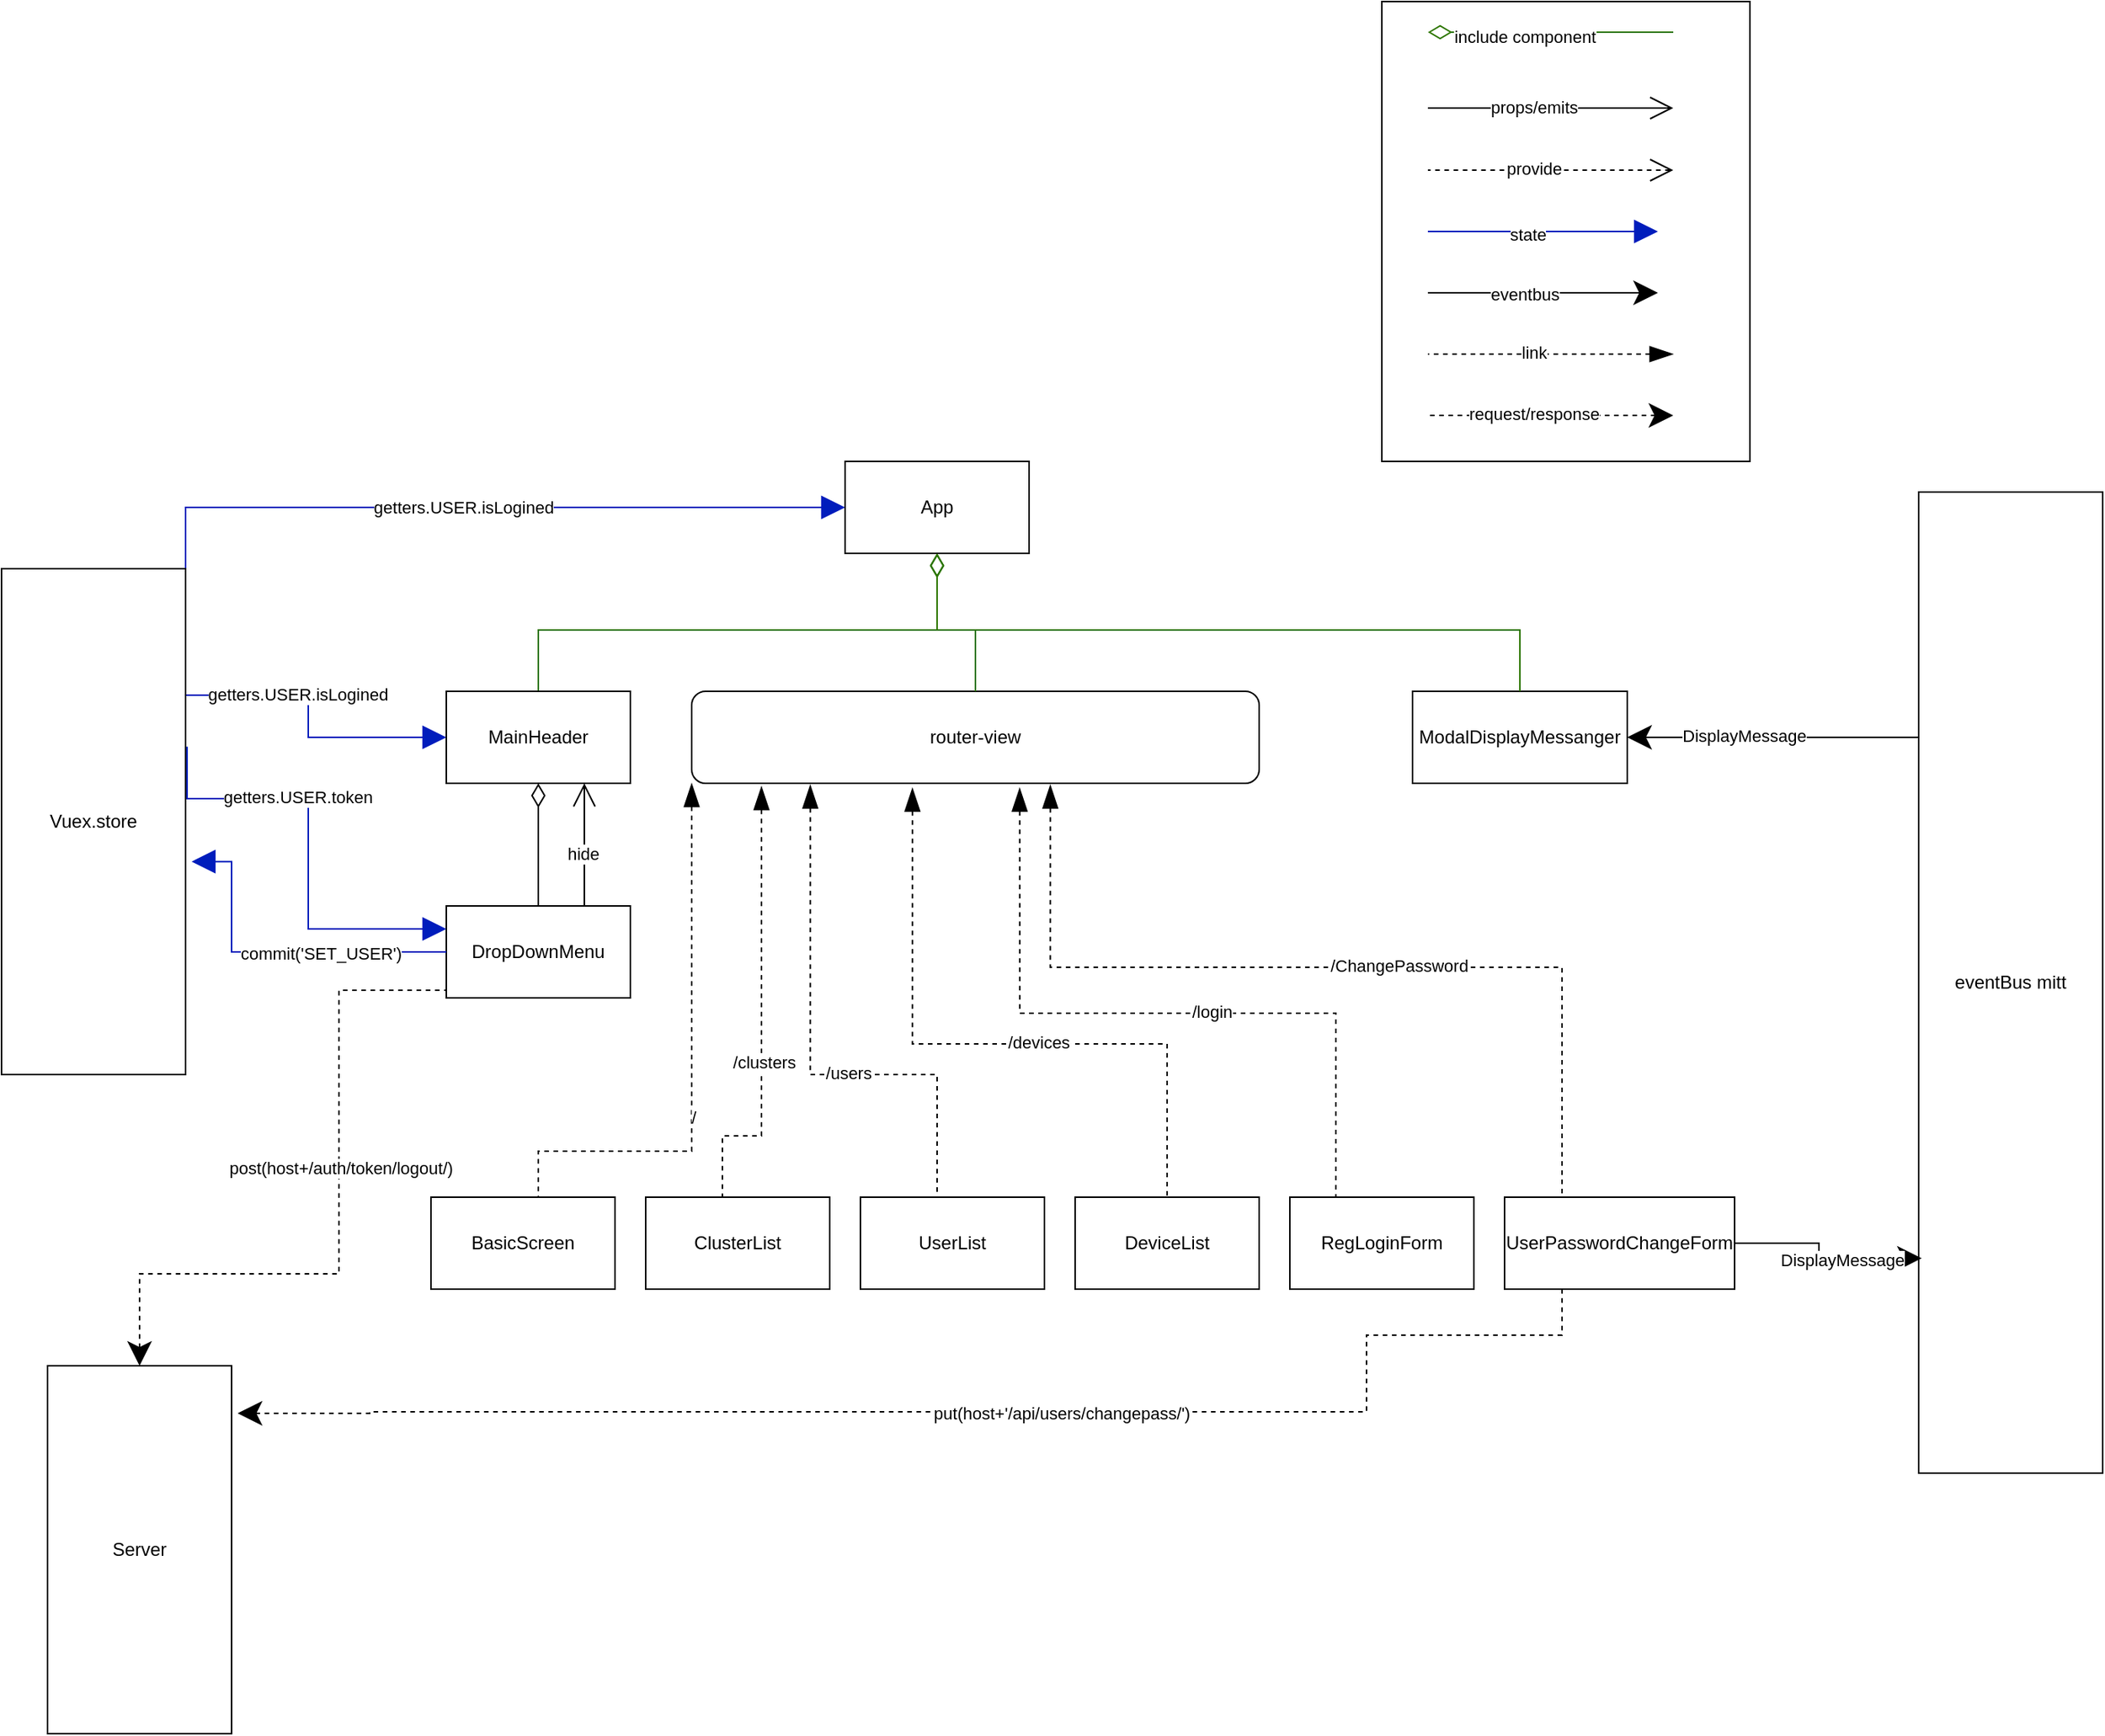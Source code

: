 <mxfile version="20.0.3" type="device" pages="6"><diagram id="BRg5sdqEhpMPduwk5DiK" name="App"><mxGraphModel dx="2489" dy="794" grid="1" gridSize="10" guides="1" tooltips="1" connect="1" arrows="1" fold="1" page="1" pageScale="1" pageWidth="827" pageHeight="1169" math="0" shadow="0"><root><mxCell id="0"/><mxCell id="1" parent="0"/><mxCell id="YlU4hmRFDypLsH3N8ewa-3" style="edgeStyle=orthogonalEdgeStyle;rounded=0;orthogonalLoop=1;jettySize=auto;html=1;exitX=0.5;exitY=1;exitDx=0;exitDy=0;entryX=0.5;entryY=0;entryDx=0;entryDy=0;startArrow=diamondThin;startFill=0;targetPerimeterSpacing=6;sourcePerimeterSpacing=4;endSize=7;startSize=13;endArrow=none;endFill=0;fillColor=#60a917;strokeColor=#2D7600;" parent="1" source="YlU4hmRFDypLsH3N8ewa-1" target="YlU4hmRFDypLsH3N8ewa-2" edge="1"><mxGeometry relative="1" as="geometry"/></mxCell><mxCell id="YlU4hmRFDypLsH3N8ewa-36" style="edgeStyle=orthogonalEdgeStyle;rounded=0;orthogonalLoop=1;jettySize=auto;html=1;exitX=0;exitY=0.5;exitDx=0;exitDy=0;entryX=1;entryY=0;entryDx=0;entryDy=0;startArrow=block;startFill=1;endArrow=none;endFill=0;startSize=13;endSize=13;sourcePerimeterSpacing=4;targetPerimeterSpacing=6;fillColor=#0050ef;strokeColor=#001DBC;" parent="1" source="YlU4hmRFDypLsH3N8ewa-1" target="YlU4hmRFDypLsH3N8ewa-32" edge="1"><mxGeometry relative="1" as="geometry"/></mxCell><mxCell id="YlU4hmRFDypLsH3N8ewa-37" value="getters.USER.isLogined" style="edgeLabel;html=1;align=center;verticalAlign=middle;resizable=0;points=[];" parent="YlU4hmRFDypLsH3N8ewa-36" vertex="1" connectable="0"><mxGeometry x="0.06" relative="1" as="geometry"><mxPoint as="offset"/></mxGeometry></mxCell><mxCell id="YlU4hmRFDypLsH3N8ewa-1" value="App" style="rounded=0;whiteSpace=wrap;html=1;" parent="1" vertex="1"><mxGeometry x="230" y="310" width="120" height="60" as="geometry"/></mxCell><mxCell id="YlU4hmRFDypLsH3N8ewa-33" style="edgeStyle=orthogonalEdgeStyle;rounded=0;orthogonalLoop=1;jettySize=auto;html=1;exitX=0;exitY=0.5;exitDx=0;exitDy=0;entryX=1;entryY=0.25;entryDx=0;entryDy=0;startArrow=block;startFill=1;endArrow=none;endFill=0;startSize=13;endSize=13;sourcePerimeterSpacing=4;targetPerimeterSpacing=6;fillColor=#0050ef;strokeColor=#001DBC;" parent="1" source="YlU4hmRFDypLsH3N8ewa-2" target="YlU4hmRFDypLsH3N8ewa-32" edge="1"><mxGeometry relative="1" as="geometry"/></mxCell><mxCell id="YlU4hmRFDypLsH3N8ewa-34" value="getters.USER.isLogined" style="edgeLabel;html=1;align=center;verticalAlign=middle;resizable=0;points=[];" parent="YlU4hmRFDypLsH3N8ewa-33" vertex="1" connectable="0"><mxGeometry x="0.265" y="-1" relative="1" as="geometry"><mxPoint as="offset"/></mxGeometry></mxCell><mxCell id="YlU4hmRFDypLsH3N8ewa-2" value="MainHeader" style="rounded=0;whiteSpace=wrap;html=1;" parent="1" vertex="1"><mxGeometry x="-30" y="460" width="120" height="60" as="geometry"/></mxCell><mxCell id="YlU4hmRFDypLsH3N8ewa-27" style="edgeStyle=orthogonalEdgeStyle;rounded=0;orthogonalLoop=1;jettySize=auto;html=1;exitX=1;exitY=0.5;exitDx=0;exitDy=0;entryX=0;entryY=0.25;entryDx=0;entryDy=0;startArrow=classic;startFill=1;endArrow=none;endFill=0;startSize=13;endSize=13;sourcePerimeterSpacing=4;targetPerimeterSpacing=6;" parent="1" source="YlU4hmRFDypLsH3N8ewa-16" target="YlU4hmRFDypLsH3N8ewa-26" edge="1"><mxGeometry relative="1" as="geometry"/></mxCell><mxCell id="YlU4hmRFDypLsH3N8ewa-28" value="DisplayMessage" style="edgeLabel;html=1;align=center;verticalAlign=middle;resizable=0;points=[];" parent="YlU4hmRFDypLsH3N8ewa-27" vertex="1" connectable="0"><mxGeometry x="-0.203" y="1" relative="1" as="geometry"><mxPoint as="offset"/></mxGeometry></mxCell><mxCell id="YlU4hmRFDypLsH3N8ewa-16" value="ModalDisplayMessanger" style="rounded=0;whiteSpace=wrap;html=1;" parent="1" vertex="1"><mxGeometry x="600" y="460" width="140" height="60" as="geometry"/></mxCell><mxCell id="YlU4hmRFDypLsH3N8ewa-20" style="edgeStyle=orthogonalEdgeStyle;rounded=0;orthogonalLoop=1;jettySize=auto;html=1;exitX=0.5;exitY=1;exitDx=0;exitDy=0;entryX=0.5;entryY=0;entryDx=0;entryDy=0;startArrow=diamondThin;startFill=0;targetPerimeterSpacing=6;sourcePerimeterSpacing=4;endSize=7;startSize=13;endArrow=none;endFill=0;fillColor=#60a917;strokeColor=#2D7600;" parent="1" source="YlU4hmRFDypLsH3N8ewa-1" target="YlU4hmRFDypLsH3N8ewa-16" edge="1"><mxGeometry relative="1" as="geometry"><mxPoint x="300" y="380" as="sourcePoint"/><mxPoint x="140" y="470" as="targetPoint"/></mxGeometry></mxCell><mxCell id="YlU4hmRFDypLsH3N8ewa-26" value="eventBus mitt" style="rounded=0;whiteSpace=wrap;html=1;" parent="1" vertex="1"><mxGeometry x="930" y="330" width="120" height="640" as="geometry"/></mxCell><mxCell id="YlU4hmRFDypLsH3N8ewa-30" value="DropDownMenu" style="rounded=0;whiteSpace=wrap;html=1;" parent="1" vertex="1"><mxGeometry x="-30" y="600" width="120" height="60" as="geometry"/></mxCell><mxCell id="YlU4hmRFDypLsH3N8ewa-31" style="edgeStyle=orthogonalEdgeStyle;rounded=0;orthogonalLoop=1;jettySize=auto;html=1;exitX=0.5;exitY=1;exitDx=0;exitDy=0;entryX=0.5;entryY=0;entryDx=0;entryDy=0;startArrow=diamondThin;startFill=0;targetPerimeterSpacing=6;sourcePerimeterSpacing=4;endSize=7;startSize=13;endArrow=none;endFill=0;" parent="1" source="YlU4hmRFDypLsH3N8ewa-2" target="YlU4hmRFDypLsH3N8ewa-30" edge="1"><mxGeometry relative="1" as="geometry"><mxPoint x="300" y="380" as="sourcePoint"/><mxPoint x="140" y="470" as="targetPoint"/></mxGeometry></mxCell><mxCell id="YlU4hmRFDypLsH3N8ewa-32" value="Vuex.store" style="rounded=0;whiteSpace=wrap;html=1;" parent="1" vertex="1"><mxGeometry x="-320" y="380" width="120" height="330" as="geometry"/></mxCell><mxCell id="YlU4hmRFDypLsH3N8ewa-42" value="router-view" style="rounded=1;whiteSpace=wrap;html=1;" parent="1" vertex="1"><mxGeometry x="130" y="460" width="370" height="60" as="geometry"/></mxCell><mxCell id="YlU4hmRFDypLsH3N8ewa-43" style="edgeStyle=orthogonalEdgeStyle;rounded=0;orthogonalLoop=1;jettySize=auto;html=1;exitX=0.5;exitY=1;exitDx=0;exitDy=0;entryX=0.5;entryY=0;entryDx=0;entryDy=0;startArrow=diamondThin;startFill=0;targetPerimeterSpacing=6;sourcePerimeterSpacing=4;endSize=7;startSize=13;endArrow=none;endFill=0;fillColor=#60a917;strokeColor=#2D7600;" parent="1" source="YlU4hmRFDypLsH3N8ewa-1" target="YlU4hmRFDypLsH3N8ewa-42" edge="1"><mxGeometry relative="1" as="geometry"><mxPoint x="360" y="350" as="sourcePoint"/><mxPoint x="540" y="440" as="targetPoint"/></mxGeometry></mxCell><mxCell id="YlU4hmRFDypLsH3N8ewa-44" style="edgeStyle=orthogonalEdgeStyle;rounded=0;orthogonalLoop=1;jettySize=auto;html=1;exitX=0.75;exitY=1;exitDx=0;exitDy=0;startArrow=open;startFill=0;targetPerimeterSpacing=6;sourcePerimeterSpacing=4;endSize=7;startSize=13;endArrow=none;endFill=0;entryX=0.75;entryY=0;entryDx=0;entryDy=0;" parent="1" source="YlU4hmRFDypLsH3N8ewa-2" target="YlU4hmRFDypLsH3N8ewa-30" edge="1"><mxGeometry relative="1" as="geometry"><mxPoint x="390" y="600" as="sourcePoint"/><mxPoint x="230" y="600" as="targetPoint"/></mxGeometry></mxCell><mxCell id="YlU4hmRFDypLsH3N8ewa-45" value="hide" style="edgeLabel;html=1;align=center;verticalAlign=middle;resizable=0;points=[];" parent="YlU4hmRFDypLsH3N8ewa-44" vertex="1" connectable="0"><mxGeometry x="0.138" y="-1" relative="1" as="geometry"><mxPoint as="offset"/></mxGeometry></mxCell><mxCell id="YlU4hmRFDypLsH3N8ewa-48" style="edgeStyle=orthogonalEdgeStyle;rounded=0;orthogonalLoop=1;jettySize=auto;html=1;exitX=0;exitY=0.25;exitDx=0;exitDy=0;entryX=1.008;entryY=0.352;entryDx=0;entryDy=0;startArrow=block;startFill=1;endArrow=none;endFill=0;startSize=13;endSize=13;sourcePerimeterSpacing=4;targetPerimeterSpacing=6;entryPerimeter=0;fillColor=#0050ef;strokeColor=#001DBC;" parent="1" source="YlU4hmRFDypLsH3N8ewa-30" target="YlU4hmRFDypLsH3N8ewa-32" edge="1"><mxGeometry relative="1" as="geometry"><mxPoint x="70.0" y="500" as="sourcePoint"/><mxPoint x="-140.0" y="482.5" as="targetPoint"/><Array as="points"><mxPoint x="-120" y="615"/><mxPoint x="-120" y="530"/><mxPoint x="-199" y="530"/></Array></mxGeometry></mxCell><mxCell id="YlU4hmRFDypLsH3N8ewa-49" value="getters.USER.token" style="edgeLabel;html=1;align=center;verticalAlign=middle;resizable=0;points=[];" parent="YlU4hmRFDypLsH3N8ewa-48" vertex="1" connectable="0"><mxGeometry x="0.265" y="-1" relative="1" as="geometry"><mxPoint as="offset"/></mxGeometry></mxCell><mxCell id="YlU4hmRFDypLsH3N8ewa-50" value="Server" style="rounded=0;whiteSpace=wrap;html=1;" parent="1" vertex="1"><mxGeometry x="-290" y="900" width="120" height="240" as="geometry"/></mxCell><mxCell id="YlU4hmRFDypLsH3N8ewa-53" style="edgeStyle=orthogonalEdgeStyle;rounded=0;orthogonalLoop=1;jettySize=auto;html=1;exitX=0.5;exitY=0;exitDx=0;exitDy=0;startArrow=classic;startFill=1;targetPerimeterSpacing=6;sourcePerimeterSpacing=4;endSize=7;startSize=13;endArrow=none;endFill=0;dashed=1;entryX=0;entryY=0.75;entryDx=0;entryDy=0;" parent="1" source="YlU4hmRFDypLsH3N8ewa-50" target="YlU4hmRFDypLsH3N8ewa-30" edge="1"><mxGeometry relative="1" as="geometry"><mxPoint x="110" y="790" as="sourcePoint"/><mxPoint x="-50" y="790" as="targetPoint"/><Array as="points"><mxPoint x="-230" y="840"/><mxPoint x="-100" y="840"/><mxPoint x="-100" y="655"/><mxPoint x="-30" y="655"/></Array></mxGeometry></mxCell><mxCell id="YlU4hmRFDypLsH3N8ewa-54" value="post(host+/auth/token/logout/)" style="edgeLabel;html=1;align=center;verticalAlign=middle;resizable=0;points=[];" parent="YlU4hmRFDypLsH3N8ewa-53" vertex="1" connectable="0"><mxGeometry x="0.138" y="-1" relative="1" as="geometry"><mxPoint as="offset"/></mxGeometry></mxCell><mxCell id="YlU4hmRFDypLsH3N8ewa-55" value="" style="group" parent="1" vertex="1" connectable="0"><mxGeometry x="580" y="10" width="240" height="300" as="geometry"/></mxCell><mxCell id="YlU4hmRFDypLsH3N8ewa-13" value="" style="rounded=0;whiteSpace=wrap;html=1;" parent="YlU4hmRFDypLsH3N8ewa-55" vertex="1"><mxGeometry width="240" height="300" as="geometry"/></mxCell><mxCell id="YlU4hmRFDypLsH3N8ewa-4" style="edgeStyle=orthogonalEdgeStyle;rounded=0;orthogonalLoop=1;jettySize=auto;html=1;startArrow=none;startFill=0;targetPerimeterSpacing=6;sourcePerimeterSpacing=4;endSize=13;startSize=13;endArrow=diamondThin;endFill=0;fillColor=#60a917;strokeColor=#2D7600;" parent="YlU4hmRFDypLsH3N8ewa-55" edge="1"><mxGeometry relative="1" as="geometry"><mxPoint x="190" y="20" as="sourcePoint"/><mxPoint x="30" y="20" as="targetPoint"/></mxGeometry></mxCell><mxCell id="YlU4hmRFDypLsH3N8ewa-5" value="include component" style="edgeLabel;html=1;align=center;verticalAlign=middle;resizable=0;points=[];" parent="YlU4hmRFDypLsH3N8ewa-4" vertex="1" connectable="0"><mxGeometry x="0.225" y="3" relative="1" as="geometry"><mxPoint x="1" as="offset"/></mxGeometry></mxCell><mxCell id="YlU4hmRFDypLsH3N8ewa-6" style="edgeStyle=orthogonalEdgeStyle;rounded=0;orthogonalLoop=1;jettySize=auto;html=1;exitX=0.5;exitY=1;exitDx=0;exitDy=0;startArrow=open;startFill=0;targetPerimeterSpacing=6;sourcePerimeterSpacing=4;endSize=7;startSize=13;endArrow=none;endFill=0;" parent="YlU4hmRFDypLsH3N8ewa-55" edge="1"><mxGeometry relative="1" as="geometry"><mxPoint x="190" y="69.5" as="sourcePoint"/><mxPoint x="30" y="69.5" as="targetPoint"/></mxGeometry></mxCell><mxCell id="YlU4hmRFDypLsH3N8ewa-7" value="props/emits" style="edgeLabel;html=1;align=center;verticalAlign=middle;resizable=0;points=[];" parent="YlU4hmRFDypLsH3N8ewa-6" vertex="1" connectable="0"><mxGeometry x="0.138" y="-1" relative="1" as="geometry"><mxPoint as="offset"/></mxGeometry></mxCell><mxCell id="YlU4hmRFDypLsH3N8ewa-8" style="edgeStyle=orthogonalEdgeStyle;rounded=0;orthogonalLoop=1;jettySize=auto;html=1;exitX=0.5;exitY=1;exitDx=0;exitDy=0;startArrow=open;startFill=0;targetPerimeterSpacing=6;sourcePerimeterSpacing=4;endSize=7;startSize=13;endArrow=none;endFill=0;dashed=1;" parent="YlU4hmRFDypLsH3N8ewa-55" edge="1"><mxGeometry relative="1" as="geometry"><mxPoint x="190" y="110" as="sourcePoint"/><mxPoint x="30" y="110" as="targetPoint"/></mxGeometry></mxCell><mxCell id="YlU4hmRFDypLsH3N8ewa-9" value="provide" style="edgeLabel;html=1;align=center;verticalAlign=middle;resizable=0;points=[];" parent="YlU4hmRFDypLsH3N8ewa-8" vertex="1" connectable="0"><mxGeometry x="0.138" y="-1" relative="1" as="geometry"><mxPoint as="offset"/></mxGeometry></mxCell><mxCell id="YlU4hmRFDypLsH3N8ewa-10" value="" style="endArrow=block;html=1;rounded=0;startSize=13;endSize=13;sourcePerimeterSpacing=4;targetPerimeterSpacing=6;startArrow=none;startFill=0;endFill=1;fillColor=#0050ef;strokeColor=#001DBC;" parent="YlU4hmRFDypLsH3N8ewa-55" edge="1"><mxGeometry width="50" height="50" relative="1" as="geometry"><mxPoint x="30" y="150" as="sourcePoint"/><mxPoint x="180" y="150" as="targetPoint"/></mxGeometry></mxCell><mxCell id="YlU4hmRFDypLsH3N8ewa-12" value="state" style="edgeLabel;html=1;align=center;verticalAlign=middle;resizable=0;points=[];" parent="YlU4hmRFDypLsH3N8ewa-10" vertex="1" connectable="0"><mxGeometry x="-0.133" y="-2" relative="1" as="geometry"><mxPoint as="offset"/></mxGeometry></mxCell><mxCell id="YlU4hmRFDypLsH3N8ewa-21" value="" style="endArrow=classic;html=1;rounded=0;startSize=13;endSize=13;sourcePerimeterSpacing=4;targetPerimeterSpacing=6;startArrow=none;startFill=0;endFill=1;" parent="YlU4hmRFDypLsH3N8ewa-55" edge="1"><mxGeometry width="50" height="50" relative="1" as="geometry"><mxPoint x="30" y="190" as="sourcePoint"/><mxPoint x="180" y="190" as="targetPoint"/></mxGeometry></mxCell><mxCell id="YlU4hmRFDypLsH3N8ewa-25" value="eventbus" style="edgeLabel;html=1;align=center;verticalAlign=middle;resizable=0;points=[];" parent="YlU4hmRFDypLsH3N8ewa-21" vertex="1" connectable="0"><mxGeometry x="-0.16" y="-1" relative="1" as="geometry"><mxPoint as="offset"/></mxGeometry></mxCell><mxCell id="YlU4hmRFDypLsH3N8ewa-40" style="edgeStyle=orthogonalEdgeStyle;rounded=0;orthogonalLoop=1;jettySize=auto;html=1;exitX=0.5;exitY=1;exitDx=0;exitDy=0;startArrow=blockThin;startFill=1;targetPerimeterSpacing=6;sourcePerimeterSpacing=4;endSize=7;startSize=13;endArrow=none;endFill=0;dashed=1;" parent="YlU4hmRFDypLsH3N8ewa-55" edge="1"><mxGeometry relative="1" as="geometry"><mxPoint x="190" y="230" as="sourcePoint"/><mxPoint x="30" y="230" as="targetPoint"/></mxGeometry></mxCell><mxCell id="YlU4hmRFDypLsH3N8ewa-41" value="link" style="edgeLabel;html=1;align=center;verticalAlign=middle;resizable=0;points=[];" parent="YlU4hmRFDypLsH3N8ewa-40" vertex="1" connectable="0"><mxGeometry x="0.138" y="-1" relative="1" as="geometry"><mxPoint as="offset"/></mxGeometry></mxCell><mxCell id="YlU4hmRFDypLsH3N8ewa-46" style="edgeStyle=orthogonalEdgeStyle;rounded=0;orthogonalLoop=1;jettySize=auto;html=1;exitX=0.5;exitY=1;exitDx=0;exitDy=0;startArrow=classic;startFill=1;targetPerimeterSpacing=6;sourcePerimeterSpacing=4;endSize=7;startSize=13;endArrow=none;endFill=0;dashed=1;" parent="YlU4hmRFDypLsH3N8ewa-55" edge="1"><mxGeometry relative="1" as="geometry"><mxPoint x="190" y="270" as="sourcePoint"/><mxPoint x="30" y="270" as="targetPoint"/></mxGeometry></mxCell><mxCell id="YlU4hmRFDypLsH3N8ewa-47" value="request/response" style="edgeLabel;html=1;align=center;verticalAlign=middle;resizable=0;points=[];" parent="YlU4hmRFDypLsH3N8ewa-46" vertex="1" connectable="0"><mxGeometry x="0.138" y="-1" relative="1" as="geometry"><mxPoint as="offset"/></mxGeometry></mxCell><mxCell id="YlU4hmRFDypLsH3N8ewa-56" value="BasicScreen" style="rounded=0;whiteSpace=wrap;html=1;" parent="1" vertex="1"><mxGeometry x="-40" y="790" width="120" height="60" as="geometry"/></mxCell><mxCell id="YlU4hmRFDypLsH3N8ewa-57" style="edgeStyle=orthogonalEdgeStyle;rounded=0;orthogonalLoop=1;jettySize=auto;html=1;startArrow=blockThin;startFill=1;targetPerimeterSpacing=6;sourcePerimeterSpacing=4;endSize=7;startSize=13;endArrow=none;endFill=0;dashed=1;entryX=0.5;entryY=0;entryDx=0;entryDy=0;exitX=0;exitY=1;exitDx=0;exitDy=0;" parent="1" source="YlU4hmRFDypLsH3N8ewa-42" target="YlU4hmRFDypLsH3N8ewa-56" edge="1"><mxGeometry relative="1" as="geometry"><mxPoint x="250" y="520" as="sourcePoint"/><mxPoint x="240" y="800" as="targetPoint"/><Array as="points"><mxPoint x="130" y="760"/><mxPoint x="30" y="760"/></Array></mxGeometry></mxCell><mxCell id="YlU4hmRFDypLsH3N8ewa-59" value="/" style="edgeLabel;html=1;align=center;verticalAlign=middle;resizable=0;points=[];" parent="YlU4hmRFDypLsH3N8ewa-57" vertex="1" connectable="0"><mxGeometry x="0.147" y="1" relative="1" as="geometry"><mxPoint as="offset"/></mxGeometry></mxCell><mxCell id="YlU4hmRFDypLsH3N8ewa-60" value="ClusterList" style="rounded=0;whiteSpace=wrap;html=1;" parent="1" vertex="1"><mxGeometry x="100" y="790" width="120" height="60" as="geometry"/></mxCell><mxCell id="YlU4hmRFDypLsH3N8ewa-61" style="edgeStyle=orthogonalEdgeStyle;rounded=0;orthogonalLoop=1;jettySize=auto;html=1;startArrow=blockThin;startFill=1;targetPerimeterSpacing=6;sourcePerimeterSpacing=4;endSize=7;startSize=13;endArrow=none;endFill=0;dashed=1;entryX=0.25;entryY=0;entryDx=0;entryDy=0;exitX=0.123;exitY=1.033;exitDx=0;exitDy=0;exitPerimeter=0;" parent="1" source="YlU4hmRFDypLsH3N8ewa-42" target="YlU4hmRFDypLsH3N8ewa-60" edge="1"><mxGeometry relative="1" as="geometry"><mxPoint x="200" y="530" as="sourcePoint"/><mxPoint x="160" y="790" as="targetPoint"/><Array as="points"><mxPoint x="176" y="750"/><mxPoint x="150" y="750"/></Array></mxGeometry></mxCell><mxCell id="YlU4hmRFDypLsH3N8ewa-62" value="/clusters" style="edgeLabel;html=1;align=center;verticalAlign=middle;resizable=0;points=[];" parent="YlU4hmRFDypLsH3N8ewa-61" vertex="1" connectable="0"><mxGeometry x="0.147" y="1" relative="1" as="geometry"><mxPoint as="offset"/></mxGeometry></mxCell><mxCell id="YlU4hmRFDypLsH3N8ewa-63" value="UserList" style="rounded=0;whiteSpace=wrap;html=1;" parent="1" vertex="1"><mxGeometry x="240" y="790" width="120" height="60" as="geometry"/></mxCell><mxCell id="YlU4hmRFDypLsH3N8ewa-65" style="edgeStyle=orthogonalEdgeStyle;rounded=0;orthogonalLoop=1;jettySize=auto;html=1;startArrow=blockThin;startFill=1;targetPerimeterSpacing=6;sourcePerimeterSpacing=4;endSize=7;startSize=13;endArrow=none;endFill=0;dashed=1;entryX=0.25;entryY=0;entryDx=0;entryDy=0;exitX=0.209;exitY=1.017;exitDx=0;exitDy=0;exitPerimeter=0;" parent="1" source="YlU4hmRFDypLsH3N8ewa-42" target="YlU4hmRFDypLsH3N8ewa-63" edge="1"><mxGeometry relative="1" as="geometry"><mxPoint x="210" y="580" as="sourcePoint"/><mxPoint x="270" y="818.02" as="targetPoint"/><Array as="points"><mxPoint x="207" y="710"/><mxPoint x="290" y="710"/><mxPoint x="290" y="790"/></Array></mxGeometry></mxCell><mxCell id="YlU4hmRFDypLsH3N8ewa-66" value="/users" style="edgeLabel;html=1;align=center;verticalAlign=middle;resizable=0;points=[];" parent="YlU4hmRFDypLsH3N8ewa-65" vertex="1" connectable="0"><mxGeometry x="0.147" y="1" relative="1" as="geometry"><mxPoint as="offset"/></mxGeometry></mxCell><mxCell id="YlU4hmRFDypLsH3N8ewa-67" value="RegLoginForm" style="rounded=0;whiteSpace=wrap;html=1;" parent="1" vertex="1"><mxGeometry x="520" y="790" width="120" height="60" as="geometry"/></mxCell><mxCell id="YlU4hmRFDypLsH3N8ewa-68" style="edgeStyle=orthogonalEdgeStyle;rounded=0;orthogonalLoop=1;jettySize=auto;html=1;startArrow=blockThin;startFill=1;targetPerimeterSpacing=6;sourcePerimeterSpacing=4;endSize=7;startSize=13;endArrow=none;endFill=0;dashed=1;entryX=0.25;entryY=0;entryDx=0;entryDy=0;exitX=0.578;exitY=1.05;exitDx=0;exitDy=0;exitPerimeter=0;" parent="1" source="YlU4hmRFDypLsH3N8ewa-42" edge="1" target="YlU4hmRFDypLsH3N8ewa-67"><mxGeometry relative="1" as="geometry"><mxPoint x="331.03" y="521.02" as="sourcePoint"/><mxPoint x="413.7" y="790" as="targetPoint"/><Array as="points"><mxPoint x="344" y="670"/><mxPoint x="550" y="670"/></Array></mxGeometry></mxCell><mxCell id="YlU4hmRFDypLsH3N8ewa-69" value="/login" style="edgeLabel;html=1;align=center;verticalAlign=middle;resizable=0;points=[];" parent="YlU4hmRFDypLsH3N8ewa-68" vertex="1" connectable="0"><mxGeometry x="0.147" y="1" relative="1" as="geometry"><mxPoint as="offset"/></mxGeometry></mxCell><mxCell id="YlU4hmRFDypLsH3N8ewa-70" value="UserPasswordChangeForm" style="rounded=0;whiteSpace=wrap;html=1;" parent="1" vertex="1"><mxGeometry x="660" y="790" width="150" height="60" as="geometry"/></mxCell><mxCell id="YlU4hmRFDypLsH3N8ewa-72" style="edgeStyle=orthogonalEdgeStyle;rounded=0;orthogonalLoop=1;jettySize=auto;html=1;startArrow=blockThin;startFill=1;targetPerimeterSpacing=6;sourcePerimeterSpacing=4;endSize=7;startSize=13;endArrow=none;endFill=0;dashed=1;entryX=0.25;entryY=0;entryDx=0;entryDy=0;exitX=0.632;exitY=1.017;exitDx=0;exitDy=0;exitPerimeter=0;" parent="1" source="YlU4hmRFDypLsH3N8ewa-42" target="YlU4hmRFDypLsH3N8ewa-70" edge="1"><mxGeometry relative="1" as="geometry"><mxPoint x="414.0" y="530" as="sourcePoint"/><mxPoint x="588.55" y="795.98" as="targetPoint"/><Array as="points"><mxPoint x="364" y="640"/><mxPoint x="698" y="640"/></Array></mxGeometry></mxCell><mxCell id="YlU4hmRFDypLsH3N8ewa-73" value="/ChangePassword" style="edgeLabel;html=1;align=center;verticalAlign=middle;resizable=0;points=[];" parent="YlU4hmRFDypLsH3N8ewa-72" vertex="1" connectable="0"><mxGeometry x="0.147" y="1" relative="1" as="geometry"><mxPoint as="offset"/></mxGeometry></mxCell><mxCell id="YlU4hmRFDypLsH3N8ewa-74" style="edgeStyle=orthogonalEdgeStyle;rounded=0;orthogonalLoop=1;jettySize=auto;html=1;exitX=1.033;exitY=0.579;exitDx=0;exitDy=0;entryX=0;entryY=0.5;entryDx=0;entryDy=0;startArrow=block;startFill=1;endArrow=none;endFill=0;startSize=13;endSize=13;sourcePerimeterSpacing=4;targetPerimeterSpacing=6;exitPerimeter=0;fillColor=#0050ef;strokeColor=#001DBC;" parent="1" source="YlU4hmRFDypLsH3N8ewa-32" target="YlU4hmRFDypLsH3N8ewa-30" edge="1"><mxGeometry relative="1" as="geometry"><mxPoint x="-20" y="625" as="sourcePoint"/><mxPoint x="-139.04" y="516.16" as="targetPoint"/><Array as="points"><mxPoint x="-170" y="571"/><mxPoint x="-170" y="630"/></Array></mxGeometry></mxCell><mxCell id="YlU4hmRFDypLsH3N8ewa-76" value="commit('SET_USER')" style="edgeLabel;html=1;align=center;verticalAlign=middle;resizable=0;points=[];" parent="YlU4hmRFDypLsH3N8ewa-74" vertex="1" connectable="0"><mxGeometry x="0.273" y="-1" relative="1" as="geometry"><mxPoint as="offset"/></mxGeometry></mxCell><mxCell id="z3I-71O-pY-5XQriFx7v-1" style="edgeStyle=orthogonalEdgeStyle;rounded=0;orthogonalLoop=1;jettySize=auto;html=1;exitX=1.033;exitY=0.129;exitDx=0;exitDy=0;startArrow=classic;startFill=1;targetPerimeterSpacing=6;sourcePerimeterSpacing=4;endSize=7;startSize=13;endArrow=none;endFill=0;dashed=1;entryX=0.25;entryY=1;entryDx=0;entryDy=0;exitPerimeter=0;" parent="1" source="YlU4hmRFDypLsH3N8ewa-50" target="YlU4hmRFDypLsH3N8ewa-70" edge="1"><mxGeometry relative="1" as="geometry"><mxPoint x="-80" y="1125" as="sourcePoint"/><mxPoint x="120" y="870" as="targetPoint"/><Array as="points"><mxPoint x="-80" y="931"/><mxPoint x="-80" y="930"/><mxPoint x="570" y="930"/><mxPoint x="570" y="880"/><mxPoint x="698" y="880"/></Array></mxGeometry></mxCell><mxCell id="z3I-71O-pY-5XQriFx7v-2" value="put(host+'/api/users/changepass/')" style="edgeLabel;html=1;align=center;verticalAlign=middle;resizable=0;points=[];" parent="z3I-71O-pY-5XQriFx7v-1" vertex="1" connectable="0"><mxGeometry x="0.138" y="-1" relative="1" as="geometry"><mxPoint as="offset"/></mxGeometry></mxCell><mxCell id="uRCZxk6vFjrTX2tJQ4_3-1" style="edgeStyle=orthogonalEdgeStyle;rounded=0;orthogonalLoop=1;jettySize=auto;html=1;startArrow=classic;startFill=1;endArrow=none;endFill=0;startSize=13;endSize=13;sourcePerimeterSpacing=4;targetPerimeterSpacing=6;entryX=1;entryY=0.5;entryDx=0;entryDy=0;exitX=0.017;exitY=0.781;exitDx=0;exitDy=0;exitPerimeter=0;" parent="1" source="YlU4hmRFDypLsH3N8ewa-26" target="YlU4hmRFDypLsH3N8ewa-70" edge="1"><mxGeometry relative="1" as="geometry"><mxPoint x="860" y="890" as="sourcePoint"/><mxPoint x="780" y="800" as="targetPoint"/></mxGeometry></mxCell><mxCell id="uRCZxk6vFjrTX2tJQ4_3-2" value="DisplayMessage" style="edgeLabel;html=1;align=center;verticalAlign=middle;resizable=0;points=[];" parent="uRCZxk6vFjrTX2tJQ4_3-1" vertex="1" connectable="0"><mxGeometry x="-0.203" y="1" relative="1" as="geometry"><mxPoint as="offset"/></mxGeometry></mxCell><mxCell id="p0KE57nkkq3GrYrc2juQ-1" value="DeviceList" style="rounded=0;whiteSpace=wrap;html=1;" vertex="1" parent="1"><mxGeometry x="380" y="790" width="120" height="60" as="geometry"/></mxCell><mxCell id="p0KE57nkkq3GrYrc2juQ-2" style="edgeStyle=orthogonalEdgeStyle;rounded=0;orthogonalLoop=1;jettySize=auto;html=1;startArrow=blockThin;startFill=1;targetPerimeterSpacing=6;sourcePerimeterSpacing=4;endSize=7;startSize=13;endArrow=none;endFill=0;dashed=1;entryX=0.5;entryY=0;entryDx=0;entryDy=0;exitX=0.389;exitY=1.05;exitDx=0;exitDy=0;exitPerimeter=0;" edge="1" parent="1" source="YlU4hmRFDypLsH3N8ewa-42" target="p0KE57nkkq3GrYrc2juQ-1"><mxGeometry relative="1" as="geometry"><mxPoint x="217.33" y="531.02" as="sourcePoint"/><mxPoint x="280" y="800" as="targetPoint"/><Array as="points"><mxPoint x="274" y="690"/><mxPoint x="440" y="690"/></Array></mxGeometry></mxCell><mxCell id="p0KE57nkkq3GrYrc2juQ-3" value="/devices" style="edgeLabel;html=1;align=center;verticalAlign=middle;resizable=0;points=[];" vertex="1" connectable="0" parent="p0KE57nkkq3GrYrc2juQ-2"><mxGeometry x="0.147" y="1" relative="1" as="geometry"><mxPoint as="offset"/></mxGeometry></mxCell></root></mxGraphModel></diagram><diagram id="f2Zq9hb_adQnPthuFZDt" name="BasicScreen"><mxGraphModel dx="2489" dy="1963" grid="1" gridSize="10" guides="1" tooltips="1" connect="1" arrows="1" fold="1" page="1" pageScale="1" pageWidth="827" pageHeight="1169" math="0" shadow="0"><root><mxCell id="0"/><mxCell id="1" parent="0"/><mxCell id="z696LlL_89be_4u6ySXX-1" value="BasicScreen" style="rounded=0;whiteSpace=wrap;html=1;" parent="1" vertex="1"><mxGeometry x="9" y="300" width="750" height="60" as="geometry"/></mxCell><mxCell id="PQFBNVXRLcSllOtc73Fa-1" value="DeviceInMainList" style="rounded=0;whiteSpace=wrap;html=1;" parent="1" vertex="1"><mxGeometry x="-100" y="525" width="120" height="60" as="geometry"/></mxCell><mxCell id="PQFBNVXRLcSllOtc73Fa-2" value="DeviceDetailed" style="rounded=0;whiteSpace=wrap;html=1;" parent="1" vertex="1"><mxGeometry x="160" y="520" width="120" height="60" as="geometry"/></mxCell><mxCell id="PQFBNVXRLcSllOtc73Fa-3" value="PlusIcon" style="rounded=0;whiteSpace=wrap;html=1;" parent="1" vertex="1"><mxGeometry x="324" y="520" width="120" height="60" as="geometry"/></mxCell><mxCell id="PQFBNVXRLcSllOtc73Fa-4" value="DeviceRegisterForm" style="rounded=0;whiteSpace=wrap;html=1;" parent="1" vertex="1"><mxGeometry x="480" y="520" width="120" height="60" as="geometry"/></mxCell><mxCell id="PQFBNVXRLcSllOtc73Fa-5" value="ClusterEditForm" style="rounded=0;whiteSpace=wrap;html=1;" parent="1" vertex="1"><mxGeometry x="650" y="520" width="120" height="60" as="geometry"/></mxCell><mxCell id="iG8RmMT3z_0Euqzioqz4-1" style="edgeStyle=orthogonalEdgeStyle;rounded=0;orthogonalLoop=1;jettySize=auto;html=1;exitX=0.5;exitY=1;exitDx=0;exitDy=0;entryX=0.25;entryY=0;entryDx=0;entryDy=0;startArrow=diamondThin;startFill=0;targetPerimeterSpacing=6;sourcePerimeterSpacing=4;endSize=7;startSize=13;endArrow=none;endFill=0;fillColor=#008a00;strokeColor=#005700;" parent="1" source="z696LlL_89be_4u6ySXX-1" target="PQFBNVXRLcSllOtc73Fa-1" edge="1"><mxGeometry relative="1" as="geometry"><mxPoint x="200" y="650" as="sourcePoint"/><mxPoint x="-60" y="740" as="targetPoint"/><Array as="points"><mxPoint x="384" y="420"/><mxPoint x="-70" y="420"/></Array></mxGeometry></mxCell><mxCell id="iG8RmMT3z_0Euqzioqz4-4" style="edgeStyle=orthogonalEdgeStyle;rounded=0;orthogonalLoop=1;jettySize=auto;html=1;exitX=0.5;exitY=1;exitDx=0;exitDy=0;entryX=0.5;entryY=0;entryDx=0;entryDy=0;startArrow=diamondThin;startFill=0;targetPerimeterSpacing=6;sourcePerimeterSpacing=4;endSize=7;startSize=13;endArrow=none;endFill=0;fillColor=#008a00;strokeColor=#005700;" parent="1" source="z696LlL_89be_4u6ySXX-1" target="PQFBNVXRLcSllOtc73Fa-2" edge="1"><mxGeometry relative="1" as="geometry"><mxPoint x="394" y="390" as="sourcePoint"/><mxPoint x="60" y="460" as="targetPoint"/><Array as="points"><mxPoint x="384" y="420"/><mxPoint x="220" y="420"/></Array></mxGeometry></mxCell><mxCell id="iG8RmMT3z_0Euqzioqz4-6" style="edgeStyle=orthogonalEdgeStyle;rounded=0;orthogonalLoop=1;jettySize=auto;html=1;exitX=0.5;exitY=1;exitDx=0;exitDy=0;entryX=0.5;entryY=0;entryDx=0;entryDy=0;startArrow=diamondThin;startFill=0;targetPerimeterSpacing=6;sourcePerimeterSpacing=4;endSize=7;startSize=13;endArrow=none;endFill=0;fillColor=#008a00;strokeColor=#005700;" parent="1" source="z696LlL_89be_4u6ySXX-1" target="PQFBNVXRLcSllOtc73Fa-3" edge="1"><mxGeometry relative="1" as="geometry"><mxPoint x="394" y="390" as="sourcePoint"/><mxPoint x="240" y="460" as="targetPoint"/><Array as="points"><mxPoint x="384" y="440"/><mxPoint x="384" y="440"/></Array></mxGeometry></mxCell><mxCell id="iG8RmMT3z_0Euqzioqz4-7" style="edgeStyle=orthogonalEdgeStyle;rounded=0;orthogonalLoop=1;jettySize=auto;html=1;exitX=0.5;exitY=1;exitDx=0;exitDy=0;entryX=0.75;entryY=0;entryDx=0;entryDy=0;startArrow=diamondThin;startFill=0;targetPerimeterSpacing=6;sourcePerimeterSpacing=4;endSize=7;startSize=13;endArrow=none;endFill=0;fillColor=#60a917;strokeColor=#2D7600;" parent="1" source="z696LlL_89be_4u6ySXX-1" target="PQFBNVXRLcSllOtc73Fa-4" edge="1"><mxGeometry relative="1" as="geometry"><mxPoint x="550" y="360" as="sourcePoint"/><mxPoint x="550" y="430" as="targetPoint"/><Array as="points"><mxPoint x="384" y="420"/><mxPoint x="570" y="420"/></Array></mxGeometry></mxCell><mxCell id="iG8RmMT3z_0Euqzioqz4-8" style="edgeStyle=orthogonalEdgeStyle;rounded=0;orthogonalLoop=1;jettySize=auto;html=1;exitX=0.5;exitY=1;exitDx=0;exitDy=0;entryX=0.75;entryY=0;entryDx=0;entryDy=0;startArrow=diamondThin;startFill=0;targetPerimeterSpacing=6;sourcePerimeterSpacing=4;endSize=7;startSize=13;endArrow=none;endFill=0;fillColor=#008a00;strokeColor=#005700;" parent="1" source="z696LlL_89be_4u6ySXX-1" target="PQFBNVXRLcSllOtc73Fa-5" edge="1"><mxGeometry relative="1" as="geometry"><mxPoint x="530" y="320" as="sourcePoint"/><mxPoint x="716" y="390" as="targetPoint"/><Array as="points"><mxPoint x="384" y="420"/><mxPoint x="730" y="420"/></Array></mxGeometry></mxCell><mxCell id="x5ZLXvskeS7SPtN-PZgW-1" style="edgeStyle=orthogonalEdgeStyle;rounded=0;orthogonalLoop=1;jettySize=auto;html=1;startArrow=open;startFill=0;targetPerimeterSpacing=6;sourcePerimeterSpacing=4;endSize=7;startSize=13;endArrow=none;endFill=0;entryX=0.096;entryY=1.1;entryDx=0;entryDy=0;entryPerimeter=0;exitX=0.5;exitY=0;exitDx=0;exitDy=0;" parent="1" source="PQFBNVXRLcSllOtc73Fa-1" target="z696LlL_89be_4u6ySXX-1" edge="1"><mxGeometry relative="1" as="geometry"><mxPoint x="130" y="440" as="sourcePoint"/><mxPoint x="50" y="340" as="targetPoint"/></mxGeometry></mxCell><mxCell id="x5ZLXvskeS7SPtN-PZgW-2" value="dev" style="edgeLabel;html=1;align=center;verticalAlign=middle;resizable=0;points=[];" parent="x5ZLXvskeS7SPtN-PZgW-1" vertex="1" connectable="0"><mxGeometry x="0.138" y="-1" relative="1" as="geometry"><mxPoint as="offset"/></mxGeometry></mxCell><mxCell id="PGeVbjOuoEHiFFvSB00B-3" style="edgeStyle=orthogonalEdgeStyle;rounded=0;orthogonalLoop=1;jettySize=auto;html=1;startArrow=open;startFill=0;targetPerimeterSpacing=6;sourcePerimeterSpacing=4;endSize=7;startSize=13;endArrow=none;endFill=0;entryX=0.243;entryY=1.05;entryDx=0;entryDy=0;entryPerimeter=0;exitX=0.25;exitY=0;exitDx=0;exitDy=0;" parent="1" source="PQFBNVXRLcSllOtc73Fa-2" target="z696LlL_89be_4u6ySXX-1" edge="1"><mxGeometry relative="1" as="geometry"><mxPoint x="200" y="510" as="sourcePoint"/><mxPoint x="91" y="376" as="targetPoint"/><Array as="points"><mxPoint x="190" y="365"/><mxPoint x="191" y="365"/></Array></mxGeometry></mxCell><mxCell id="PGeVbjOuoEHiFFvSB00B-4" value="dev" style="edgeLabel;html=1;align=center;verticalAlign=middle;resizable=0;points=[];" parent="PGeVbjOuoEHiFFvSB00B-3" vertex="1" connectable="0"><mxGeometry x="0.138" y="-1" relative="1" as="geometry"><mxPoint as="offset"/></mxGeometry></mxCell><mxCell id="PGeVbjOuoEHiFFvSB00B-6" style="edgeStyle=orthogonalEdgeStyle;rounded=0;orthogonalLoop=1;jettySize=auto;html=1;startArrow=open;startFill=0;targetPerimeterSpacing=6;sourcePerimeterSpacing=4;endSize=7;startSize=13;endArrow=none;endFill=0;entryX=0.417;entryY=-0.033;entryDx=0;entryDy=0;entryPerimeter=0;exitX=0.268;exitY=1.017;exitDx=0;exitDy=0;exitPerimeter=0;" parent="1" source="z696LlL_89be_4u6ySXX-1" target="PQFBNVXRLcSllOtc73Fa-2" edge="1"><mxGeometry relative="1" as="geometry"><mxPoint x="290" y="390" as="sourcePoint"/><mxPoint x="201.25" y="373" as="targetPoint"/><Array as="points"><mxPoint x="210" y="370"/><mxPoint x="210" y="370"/></Array></mxGeometry></mxCell><mxCell id="PGeVbjOuoEHiFFvSB00B-7" value="clusterset" style="edgeLabel;html=1;align=center;verticalAlign=middle;resizable=0;points=[];" parent="PGeVbjOuoEHiFFvSB00B-6" vertex="1" connectable="0"><mxGeometry x="0.138" y="-1" relative="1" as="geometry"><mxPoint as="offset"/></mxGeometry></mxCell><mxCell id="OXCYcWte6D0twuv07f_k-1" style="edgeStyle=orthogonalEdgeStyle;rounded=0;orthogonalLoop=1;jettySize=auto;html=1;startArrow=open;startFill=0;targetPerimeterSpacing=6;sourcePerimeterSpacing=4;endSize=7;startSize=13;endArrow=none;endFill=0;entryX=0.425;entryY=0.033;entryDx=0;entryDy=0;entryPerimeter=0;exitX=0.699;exitY=1;exitDx=0;exitDy=0;exitPerimeter=0;" parent="1" source="z696LlL_89be_4u6ySXX-1" target="PQFBNVXRLcSllOtc73Fa-4" edge="1"><mxGeometry relative="1" as="geometry"><mxPoint x="530" y="360" as="sourcePoint"/><mxPoint x="530.04" y="507" as="targetPoint"/><Array as="points"><mxPoint x="533" y="430"/><mxPoint x="530" y="430"/></Array></mxGeometry></mxCell><mxCell id="OXCYcWte6D0twuv07f_k-2" value="hide" style="edgeLabel;html=1;align=center;verticalAlign=middle;resizable=0;points=[];" parent="OXCYcWte6D0twuv07f_k-1" vertex="1" connectable="0"><mxGeometry x="0.138" y="-1" relative="1" as="geometry"><mxPoint as="offset"/></mxGeometry></mxCell><mxCell id="OXCYcWte6D0twuv07f_k-3" style="edgeStyle=orthogonalEdgeStyle;rounded=0;orthogonalLoop=1;jettySize=auto;html=1;startArrow=open;startFill=0;targetPerimeterSpacing=6;sourcePerimeterSpacing=4;endSize=7;startSize=13;endArrow=none;endFill=0;entryX=0.342;entryY=-0.017;entryDx=0;entryDy=0;entryPerimeter=0;exitX=0.9;exitY=1.033;exitDx=0;exitDy=0;exitPerimeter=0;" parent="1" source="z696LlL_89be_4u6ySXX-1" target="PQFBNVXRLcSllOtc73Fa-5" edge="1"><mxGeometry relative="1" as="geometry"><mxPoint x="691.6" y="370" as="sourcePoint"/><mxPoint x="689.35" y="521.98" as="targetPoint"/><Array as="points"><mxPoint x="684" y="440"/><mxPoint x="689" y="440"/><mxPoint x="689" y="509"/></Array></mxGeometry></mxCell><mxCell id="OXCYcWte6D0twuv07f_k-4" value="hide" style="edgeLabel;html=1;align=center;verticalAlign=middle;resizable=0;points=[];" parent="OXCYcWte6D0twuv07f_k-3" vertex="1" connectable="0"><mxGeometry x="0.138" y="-1" relative="1" as="geometry"><mxPoint as="offset"/></mxGeometry></mxCell><mxCell id="OXCYcWte6D0twuv07f_k-5" style="edgeStyle=orthogonalEdgeStyle;rounded=0;orthogonalLoop=1;jettySize=auto;html=1;startArrow=open;startFill=0;targetPerimeterSpacing=6;sourcePerimeterSpacing=4;endSize=7;startSize=13;endArrow=none;endFill=0;entryX=0.75;entryY=0;entryDx=0;entryDy=0;exitX=0.128;exitY=1;exitDx=0;exitDy=0;exitPerimeter=0;" parent="1" source="z696LlL_89be_4u6ySXX-1" target="PQFBNVXRLcSllOtc73Fa-1" edge="1"><mxGeometry relative="1" as="geometry"><mxPoint x="130" y="371.02" as="sourcePoint"/><mxPoint x="130.04" y="518.02" as="targetPoint"/><Array as="points"><mxPoint x="105" y="480"/><mxPoint x="-10" y="480"/></Array></mxGeometry></mxCell><mxCell id="OXCYcWte6D0twuv07f_k-6" value="click" style="edgeLabel;html=1;align=center;verticalAlign=middle;resizable=0;points=[];" parent="OXCYcWte6D0twuv07f_k-5" vertex="1" connectable="0"><mxGeometry x="0.138" y="-1" relative="1" as="geometry"><mxPoint as="offset"/></mxGeometry></mxCell><mxCell id="N5FlZqyYoE7K55Xgkl_w-1" style="edgeStyle=orthogonalEdgeStyle;rounded=0;orthogonalLoop=1;jettySize=auto;html=1;startArrow=open;startFill=0;targetPerimeterSpacing=6;sourcePerimeterSpacing=4;endSize=7;startSize=13;endArrow=none;endFill=0;entryX=0.947;entryY=1.033;entryDx=0;entryDy=0;entryPerimeter=0;exitX=0.5;exitY=0;exitDx=0;exitDy=0;" parent="1" source="PQFBNVXRLcSllOtc73Fa-5" target="z696LlL_89be_4u6ySXX-1" edge="1"><mxGeometry relative="1" as="geometry"><mxPoint x="770" y="380" as="sourcePoint"/><mxPoint x="777.04" y="527" as="targetPoint"/><Array as="points"><mxPoint x="710" y="362"/></Array></mxGeometry></mxCell><mxCell id="N5FlZqyYoE7K55Xgkl_w-2" value="cluster" style="edgeLabel;html=1;align=center;verticalAlign=middle;resizable=0;points=[];" parent="N5FlZqyYoE7K55Xgkl_w-1" vertex="1" connectable="0"><mxGeometry x="0.138" y="-1" relative="1" as="geometry"><mxPoint as="offset"/></mxGeometry></mxCell><mxCell id="yUJlVXpYoiGfIzSku0Vq-1" value="Server" style="rounded=0;whiteSpace=wrap;html=1;" parent="1" vertex="1"><mxGeometry x="-340" y="600" width="110" height="420" as="geometry"/></mxCell><mxCell id="Wgrl015jfjPVs_y9jIWp-1" style="edgeStyle=orthogonalEdgeStyle;rounded=0;orthogonalLoop=1;jettySize=auto;html=1;startArrow=classic;startFill=1;targetPerimeterSpacing=6;sourcePerimeterSpacing=4;endSize=7;startSize=13;endArrow=none;endFill=0;dashed=1;entryX=0;entryY=0.75;entryDx=0;entryDy=0;exitX=0.545;exitY=0;exitDx=0;exitDy=0;exitPerimeter=0;" parent="1" source="yUJlVXpYoiGfIzSku0Vq-1" target="z696LlL_89be_4u6ySXX-1" edge="1"><mxGeometry relative="1" as="geometry"><mxPoint x="-160" y="630" as="sourcePoint"/><mxPoint x="-20" y="315" as="targetPoint"/><Array as="points"><mxPoint x="-280" y="510"/><mxPoint x="-140" y="510"/><mxPoint x="-140" y="345"/></Array></mxGeometry></mxCell><mxCell id="Wgrl015jfjPVs_y9jIWp-2" value="get(http://127.0.0.1:8000/api/devices/)" style="edgeLabel;html=1;align=center;verticalAlign=middle;resizable=0;points=[];" parent="Wgrl015jfjPVs_y9jIWp-1" vertex="1" connectable="0"><mxGeometry x="0.138" y="-1" relative="1" as="geometry"><mxPoint x="-41" y="-11" as="offset"/></mxGeometry></mxCell><mxCell id="Wgrl015jfjPVs_y9jIWp-3" value="ProgressBar" style="rounded=0;whiteSpace=wrap;html=1;" parent="1" vertex="1"><mxGeometry x="-100" y="680" width="120" height="60" as="geometry"/></mxCell><mxCell id="Wgrl015jfjPVs_y9jIWp-4" style="edgeStyle=orthogonalEdgeStyle;rounded=0;orthogonalLoop=1;jettySize=auto;html=1;exitX=0.5;exitY=1;exitDx=0;exitDy=0;entryX=0.5;entryY=0;entryDx=0;entryDy=0;startArrow=diamondThin;startFill=0;targetPerimeterSpacing=6;sourcePerimeterSpacing=4;endSize=7;startSize=13;endArrow=none;endFill=0;fillColor=#008a00;strokeColor=#005700;" parent="1" source="PQFBNVXRLcSllOtc73Fa-1" target="Wgrl015jfjPVs_y9jIWp-3" edge="1"><mxGeometry relative="1" as="geometry"><mxPoint x="80" y="570" as="sourcePoint"/><mxPoint x="80" y="720" as="targetPoint"/><Array as="points"/></mxGeometry></mxCell><mxCell id="IFKA1l4_3zeuMTpencJu-1" style="edgeStyle=orthogonalEdgeStyle;rounded=0;orthogonalLoop=1;jettySize=auto;html=1;startArrow=open;startFill=0;targetPerimeterSpacing=6;sourcePerimeterSpacing=4;endSize=7;startSize=13;endArrow=none;endFill=0;entryX=0.25;entryY=1;entryDx=0;entryDy=0;exitX=0.25;exitY=0;exitDx=0;exitDy=0;" parent="1" source="Wgrl015jfjPVs_y9jIWp-3" target="PQFBNVXRLcSllOtc73Fa-1" edge="1"><mxGeometry relative="1" as="geometry"><mxPoint x="50" y="729" as="sourcePoint"/><mxPoint x="51" y="585" as="targetPoint"/></mxGeometry></mxCell><mxCell id="IFKA1l4_3zeuMTpencJu-2" value="value" style="edgeLabel;html=1;align=center;verticalAlign=middle;resizable=0;points=[];" parent="IFKA1l4_3zeuMTpencJu-1" vertex="1" connectable="0"><mxGeometry x="0.138" y="-1" relative="1" as="geometry"><mxPoint as="offset"/></mxGeometry></mxCell><mxCell id="IFKA1l4_3zeuMTpencJu-5" value="TempWidget" style="rounded=0;whiteSpace=wrap;html=1;" parent="1" vertex="1"><mxGeometry x="40" y="680" width="80" height="60" as="geometry"/></mxCell><mxCell id="IFKA1l4_3zeuMTpencJu-6" style="edgeStyle=orthogonalEdgeStyle;rounded=0;orthogonalLoop=1;jettySize=auto;html=1;exitX=0.5;exitY=1;exitDx=0;exitDy=0;startArrow=diamondThin;startFill=0;targetPerimeterSpacing=6;sourcePerimeterSpacing=4;endSize=7;startSize=13;endArrow=none;endFill=0;fillColor=#008a00;strokeColor=#005700;entryX=0.75;entryY=0;entryDx=0;entryDy=0;" parent="1" source="PQFBNVXRLcSllOtc73Fa-2" target="Wgrl015jfjPVs_y9jIWp-3" edge="1"><mxGeometry relative="1" as="geometry"><mxPoint x="370" y="670" as="sourcePoint"/><mxPoint x="240" y="890" as="targetPoint"/><Array as="points"><mxPoint x="220" y="630"/><mxPoint x="-10" y="630"/></Array></mxGeometry></mxCell><mxCell id="IFKA1l4_3zeuMTpencJu-7" value="CoolerWidget" style="rounded=0;whiteSpace=wrap;html=1;" parent="1" vertex="1"><mxGeometry x="180" y="680" width="80" height="60" as="geometry"/></mxCell><mxCell id="IFKA1l4_3zeuMTpencJu-8" style="edgeStyle=orthogonalEdgeStyle;rounded=0;orthogonalLoop=1;jettySize=auto;html=1;exitX=0.5;exitY=1;exitDx=0;exitDy=0;startArrow=diamondThin;startFill=0;targetPerimeterSpacing=6;sourcePerimeterSpacing=4;endSize=7;startSize=13;endArrow=none;endFill=0;fillColor=#008a00;strokeColor=#005700;entryX=0.5;entryY=0;entryDx=0;entryDy=0;" parent="1" source="PQFBNVXRLcSllOtc73Fa-2" target="IFKA1l4_3zeuMTpencJu-5" edge="1"><mxGeometry relative="1" as="geometry"><mxPoint x="230" y="590" as="sourcePoint"/><mxPoint y="690" as="targetPoint"/><Array as="points"><mxPoint x="220" y="630"/><mxPoint x="80" y="630"/></Array></mxGeometry></mxCell><mxCell id="IFKA1l4_3zeuMTpencJu-9" style="edgeStyle=orthogonalEdgeStyle;rounded=0;orthogonalLoop=1;jettySize=auto;html=1;exitX=0.5;exitY=1;exitDx=0;exitDy=0;startArrow=diamondThin;startFill=0;targetPerimeterSpacing=6;sourcePerimeterSpacing=4;endSize=7;startSize=13;endArrow=none;endFill=0;fillColor=#008a00;strokeColor=#005700;entryX=0.5;entryY=0;entryDx=0;entryDy=0;" parent="1" source="PQFBNVXRLcSllOtc73Fa-2" target="IFKA1l4_3zeuMTpencJu-7" edge="1"><mxGeometry relative="1" as="geometry"><mxPoint x="230" y="590" as="sourcePoint"/><mxPoint x="90" y="690" as="targetPoint"/><Array as="points"><mxPoint x="220" y="650"/><mxPoint x="220" y="650"/></Array></mxGeometry></mxCell><mxCell id="IFKA1l4_3zeuMTpencJu-10" value="FilSnsorWidget" style="rounded=0;whiteSpace=wrap;html=1;" parent="1" vertex="1"><mxGeometry x="280" y="680" width="106" height="60" as="geometry"/></mxCell><mxCell id="IFKA1l4_3zeuMTpencJu-11" style="edgeStyle=orthogonalEdgeStyle;rounded=0;orthogonalLoop=1;jettySize=auto;html=1;exitX=0.5;exitY=1;exitDx=0;exitDy=0;startArrow=diamondThin;startFill=0;targetPerimeterSpacing=6;sourcePerimeterSpacing=4;endSize=7;startSize=13;endArrow=none;endFill=0;fillColor=#008a00;strokeColor=#005700;entryX=0.25;entryY=0;entryDx=0;entryDy=0;" parent="1" source="PQFBNVXRLcSllOtc73Fa-2" target="IFKA1l4_3zeuMTpencJu-10" edge="1"><mxGeometry relative="1" as="geometry"><mxPoint x="230" y="590" as="sourcePoint"/><mxPoint x="190" y="690" as="targetPoint"/><Array as="points"><mxPoint x="220" y="630"/><mxPoint x="307" y="630"/></Array></mxGeometry></mxCell><mxCell id="IFKA1l4_3zeuMTpencJu-12" style="edgeStyle=orthogonalEdgeStyle;rounded=0;orthogonalLoop=1;jettySize=auto;html=1;startArrow=open;startFill=0;targetPerimeterSpacing=6;sourcePerimeterSpacing=4;endSize=7;startSize=13;endArrow=none;endFill=0;entryX=0;entryY=1;entryDx=0;entryDy=0;exitX=0.608;exitY=0.017;exitDx=0;exitDy=0;exitPerimeter=0;" parent="1" source="Wgrl015jfjPVs_y9jIWp-3" target="PQFBNVXRLcSllOtc73Fa-2" edge="1"><mxGeometry relative="1" as="geometry"><mxPoint x="-60" y="690" as="sourcePoint"/><mxPoint x="-60" y="595" as="targetPoint"/><Array as="points"><mxPoint x="-27" y="610"/><mxPoint x="160" y="610"/></Array></mxGeometry></mxCell><mxCell id="IFKA1l4_3zeuMTpencJu-13" value="value" style="edgeLabel;html=1;align=center;verticalAlign=middle;resizable=0;points=[];" parent="IFKA1l4_3zeuMTpencJu-12" vertex="1" connectable="0"><mxGeometry x="0.138" y="-1" relative="1" as="geometry"><mxPoint as="offset"/></mxGeometry></mxCell><mxCell id="IFKA1l4_3zeuMTpencJu-14" style="edgeStyle=orthogonalEdgeStyle;rounded=0;orthogonalLoop=1;jettySize=auto;html=1;startArrow=open;startFill=0;targetPerimeterSpacing=6;sourcePerimeterSpacing=4;endSize=7;startSize=13;endArrow=none;endFill=0;entryX=0.108;entryY=1.05;entryDx=0;entryDy=0;exitX=0.25;exitY=0;exitDx=0;exitDy=0;entryPerimeter=0;" parent="1" source="IFKA1l4_3zeuMTpencJu-5" target="PQFBNVXRLcSllOtc73Fa-2" edge="1"><mxGeometry relative="1" as="geometry"><mxPoint x="-17.04" y="691.02" as="sourcePoint"/><mxPoint x="170" y="590" as="targetPoint"/><Array as="points"><mxPoint x="60" y="640"/><mxPoint x="170" y="640"/><mxPoint x="170" y="583"/></Array></mxGeometry></mxCell><mxCell id="IFKA1l4_3zeuMTpencJu-15" value="ttarget, treal, img_type&amp;nbsp;" style="edgeLabel;html=1;align=center;verticalAlign=middle;resizable=0;points=[];" parent="IFKA1l4_3zeuMTpencJu-14" vertex="1" connectable="0"><mxGeometry x="0.138" y="-1" relative="1" as="geometry"><mxPoint x="-29" as="offset"/></mxGeometry></mxCell><mxCell id="41J1N01qapQvPlQ_Fduz-1" style="edgeStyle=orthogonalEdgeStyle;rounded=0;orthogonalLoop=1;jettySize=auto;html=1;startArrow=open;startFill=0;targetPerimeterSpacing=6;sourcePerimeterSpacing=4;endSize=7;startSize=13;endArrow=none;endFill=0;entryX=0.25;entryY=1;entryDx=0;entryDy=0;exitX=0.25;exitY=0;exitDx=0;exitDy=0;" parent="1" source="IFKA1l4_3zeuMTpencJu-7" target="PQFBNVXRLcSllOtc73Fa-2" edge="1"><mxGeometry relative="1" as="geometry"><mxPoint x="70" y="690" as="sourcePoint"/><mxPoint x="182.96" y="593" as="targetPoint"/><Array as="points"><mxPoint x="200" y="650"/><mxPoint x="190" y="650"/></Array></mxGeometry></mxCell><mxCell id="41J1N01qapQvPlQ_Fduz-2" value="speed" style="edgeLabel;html=1;align=center;verticalAlign=middle;resizable=0;points=[];" parent="41J1N01qapQvPlQ_Fduz-1" vertex="1" connectable="0"><mxGeometry x="0.138" y="-1" relative="1" as="geometry"><mxPoint x="9" y="24" as="offset"/></mxGeometry></mxCell><mxCell id="41J1N01qapQvPlQ_Fduz-3" style="edgeStyle=orthogonalEdgeStyle;rounded=0;orthogonalLoop=1;jettySize=auto;html=1;startArrow=open;startFill=0;targetPerimeterSpacing=6;sourcePerimeterSpacing=4;endSize=7;startSize=13;endArrow=none;endFill=0;entryX=0.642;entryY=0.983;entryDx=0;entryDy=0;exitX=0.59;exitY=-0.006;exitDx=0;exitDy=0;entryPerimeter=0;exitPerimeter=0;" parent="1" source="IFKA1l4_3zeuMTpencJu-10" target="PQFBNVXRLcSllOtc73Fa-2" edge="1"><mxGeometry relative="1" as="geometry"><mxPoint x="240" y="680" as="sourcePoint"/><mxPoint x="230" y="580" as="targetPoint"/><Array as="points"><mxPoint x="343" y="660"/><mxPoint x="343" y="620"/><mxPoint x="237" y="620"/></Array></mxGeometry></mxCell><mxCell id="41J1N01qapQvPlQ_Fduz-4" value="isEnable, isError" style="edgeLabel;html=1;align=center;verticalAlign=middle;resizable=0;points=[];" parent="41J1N01qapQvPlQ_Fduz-3" vertex="1" connectable="0"><mxGeometry x="0.138" y="-1" relative="1" as="geometry"><mxPoint x="23" y="2" as="offset"/></mxGeometry></mxCell><mxCell id="EaSFDseP1Z3yGSO7cSV--1" style="edgeStyle=orthogonalEdgeStyle;rounded=0;orthogonalLoop=1;jettySize=auto;html=1;startArrow=classic;startFill=1;targetPerimeterSpacing=6;sourcePerimeterSpacing=4;endSize=7;startSize=13;endArrow=none;endFill=0;dashed=1;entryX=0;entryY=0.5;entryDx=0;entryDy=0;exitX=1.011;exitY=0.39;exitDx=0;exitDy=0;exitPerimeter=0;" parent="1" source="yUJlVXpYoiGfIzSku0Vq-1" target="PQFBNVXRLcSllOtc73Fa-4" edge="1"><mxGeometry relative="1" as="geometry"><mxPoint x="220.0" y="1015" as="sourcePoint"/><mxPoint x="509.05" y="760" as="targetPoint"/><Array as="points"><mxPoint x="480" y="764"/></Array></mxGeometry></mxCell><mxCell id="EaSFDseP1Z3yGSO7cSV--2" value="post(host+'/api/devices/')" style="edgeLabel;html=1;align=center;verticalAlign=middle;resizable=0;points=[];" parent="EaSFDseP1Z3yGSO7cSV--1" vertex="1" connectable="0"><mxGeometry x="0.138" y="-1" relative="1" as="geometry"><mxPoint x="4" y="5" as="offset"/></mxGeometry></mxCell><mxCell id="EaSFDseP1Z3yGSO7cSV--3" value="Vuex.store" style="rounded=0;whiteSpace=wrap;html=1;" parent="1" vertex="1"><mxGeometry x="-400" y="170" width="110" height="220" as="geometry"/></mxCell><mxCell id="EaSFDseP1Z3yGSO7cSV--4" value="" style="endArrow=block;html=1;rounded=0;startSize=13;endSize=13;sourcePerimeterSpacing=4;targetPerimeterSpacing=6;startArrow=none;startFill=0;endFill=1;entryX=0;entryY=0.25;entryDx=0;entryDy=0;exitX=1;exitY=0.636;exitDx=0;exitDy=0;exitPerimeter=0;edgeStyle=orthogonalEdgeStyle;fillColor=#0050ef;strokeColor=#001DBC;" parent="1" source="EaSFDseP1Z3yGSO7cSV--3" target="z696LlL_89be_4u6ySXX-1" edge="1"><mxGeometry width="50" height="50" relative="1" as="geometry"><mxPoint x="-280" y="269.58" as="sourcePoint"/><mxPoint x="-130" y="269.58" as="targetPoint"/></mxGeometry></mxCell><mxCell id="EaSFDseP1Z3yGSO7cSV--5" value="getters.USER.token" style="edgeLabel;html=1;align=center;verticalAlign=middle;resizable=0;points=[];" parent="EaSFDseP1Z3yGSO7cSV--4" vertex="1" connectable="0"><mxGeometry x="-0.133" y="-2" relative="1" as="geometry"><mxPoint as="offset"/></mxGeometry></mxCell><mxCell id="9xBnXxst0fMpBdMMlJtD-2" value="" style="endArrow=block;html=1;rounded=0;startSize=13;endSize=13;sourcePerimeterSpacing=4;targetPerimeterSpacing=6;startArrow=none;startFill=0;endFill=1;entryX=0.25;entryY=0;entryDx=0;entryDy=0;exitX=1.011;exitY=0.878;exitDx=0;exitDy=0;exitPerimeter=0;edgeStyle=orthogonalEdgeStyle;fillColor=#0050ef;strokeColor=#001DBC;" parent="1" source="EaSFDseP1Z3yGSO7cSV--3" target="PQFBNVXRLcSllOtc73Fa-4" edge="1"><mxGeometry width="50" height="50" relative="1" as="geometry"><mxPoint x="-280" y="319.92" as="sourcePoint"/><mxPoint x="19" y="325" as="targetPoint"/><Array as="points"><mxPoint x="-289" y="400"/><mxPoint x="510" y="400"/></Array></mxGeometry></mxCell><mxCell id="9xBnXxst0fMpBdMMlJtD-3" value="getters.USER.token" style="edgeLabel;html=1;align=center;verticalAlign=middle;resizable=0;points=[];" parent="9xBnXxst0fMpBdMMlJtD-2" vertex="1" connectable="0"><mxGeometry x="-0.133" y="-2" relative="1" as="geometry"><mxPoint x="182" y="-2" as="offset"/></mxGeometry></mxCell><mxCell id="Oa5xJk0flYAzZJdG16mo-1" value="" style="group" parent="1" vertex="1" connectable="0"><mxGeometry x="570" y="-40" width="240" height="300" as="geometry"/></mxCell><mxCell id="Oa5xJk0flYAzZJdG16mo-2" value="" style="rounded=0;whiteSpace=wrap;html=1;" parent="Oa5xJk0flYAzZJdG16mo-1" vertex="1"><mxGeometry width="240" height="300" as="geometry"/></mxCell><mxCell id="Oa5xJk0flYAzZJdG16mo-3" style="edgeStyle=orthogonalEdgeStyle;rounded=0;orthogonalLoop=1;jettySize=auto;html=1;startArrow=none;startFill=0;targetPerimeterSpacing=6;sourcePerimeterSpacing=4;endSize=13;startSize=13;endArrow=diamondThin;endFill=0;fillColor=#60a917;strokeColor=#2D7600;" parent="Oa5xJk0flYAzZJdG16mo-1" edge="1"><mxGeometry relative="1" as="geometry"><mxPoint x="190" y="20" as="sourcePoint"/><mxPoint x="30" y="20" as="targetPoint"/></mxGeometry></mxCell><mxCell id="Oa5xJk0flYAzZJdG16mo-4" value="include component" style="edgeLabel;html=1;align=center;verticalAlign=middle;resizable=0;points=[];" parent="Oa5xJk0flYAzZJdG16mo-3" vertex="1" connectable="0"><mxGeometry x="0.225" y="3" relative="1" as="geometry"><mxPoint x="1" as="offset"/></mxGeometry></mxCell><mxCell id="Oa5xJk0flYAzZJdG16mo-5" style="edgeStyle=orthogonalEdgeStyle;rounded=0;orthogonalLoop=1;jettySize=auto;html=1;exitX=0.5;exitY=1;exitDx=0;exitDy=0;startArrow=open;startFill=0;targetPerimeterSpacing=6;sourcePerimeterSpacing=4;endSize=7;startSize=13;endArrow=none;endFill=0;" parent="Oa5xJk0flYAzZJdG16mo-1" edge="1"><mxGeometry relative="1" as="geometry"><mxPoint x="190" y="69.5" as="sourcePoint"/><mxPoint x="30" y="69.5" as="targetPoint"/></mxGeometry></mxCell><mxCell id="Oa5xJk0flYAzZJdG16mo-6" value="props/emits" style="edgeLabel;html=1;align=center;verticalAlign=middle;resizable=0;points=[];" parent="Oa5xJk0flYAzZJdG16mo-5" vertex="1" connectable="0"><mxGeometry x="0.138" y="-1" relative="1" as="geometry"><mxPoint as="offset"/></mxGeometry></mxCell><mxCell id="Oa5xJk0flYAzZJdG16mo-7" style="edgeStyle=orthogonalEdgeStyle;rounded=0;orthogonalLoop=1;jettySize=auto;html=1;exitX=0.5;exitY=1;exitDx=0;exitDy=0;startArrow=open;startFill=0;targetPerimeterSpacing=6;sourcePerimeterSpacing=4;endSize=7;startSize=13;endArrow=none;endFill=0;dashed=1;" parent="Oa5xJk0flYAzZJdG16mo-1" edge="1"><mxGeometry relative="1" as="geometry"><mxPoint x="190" y="110" as="sourcePoint"/><mxPoint x="30" y="110" as="targetPoint"/></mxGeometry></mxCell><mxCell id="Oa5xJk0flYAzZJdG16mo-8" value="provide" style="edgeLabel;html=1;align=center;verticalAlign=middle;resizable=0;points=[];" parent="Oa5xJk0flYAzZJdG16mo-7" vertex="1" connectable="0"><mxGeometry x="0.138" y="-1" relative="1" as="geometry"><mxPoint as="offset"/></mxGeometry></mxCell><mxCell id="Oa5xJk0flYAzZJdG16mo-9" value="" style="endArrow=block;html=1;rounded=0;startSize=13;endSize=13;sourcePerimeterSpacing=4;targetPerimeterSpacing=6;startArrow=none;startFill=0;endFill=1;fillColor=#0050ef;strokeColor=#001DBC;" parent="Oa5xJk0flYAzZJdG16mo-1" edge="1"><mxGeometry width="50" height="50" relative="1" as="geometry"><mxPoint x="30" y="150" as="sourcePoint"/><mxPoint x="180" y="150" as="targetPoint"/></mxGeometry></mxCell><mxCell id="Oa5xJk0flYAzZJdG16mo-10" value="state" style="edgeLabel;html=1;align=center;verticalAlign=middle;resizable=0;points=[];" parent="Oa5xJk0flYAzZJdG16mo-9" vertex="1" connectable="0"><mxGeometry x="-0.133" y="-2" relative="1" as="geometry"><mxPoint as="offset"/></mxGeometry></mxCell><mxCell id="Oa5xJk0flYAzZJdG16mo-11" value="" style="endArrow=classic;html=1;rounded=0;startSize=13;endSize=13;sourcePerimeterSpacing=4;targetPerimeterSpacing=6;startArrow=none;startFill=0;endFill=1;" parent="Oa5xJk0flYAzZJdG16mo-1" edge="1"><mxGeometry width="50" height="50" relative="1" as="geometry"><mxPoint x="30" y="190" as="sourcePoint"/><mxPoint x="180" y="190" as="targetPoint"/></mxGeometry></mxCell><mxCell id="Oa5xJk0flYAzZJdG16mo-12" value="eventbus" style="edgeLabel;html=1;align=center;verticalAlign=middle;resizable=0;points=[];" parent="Oa5xJk0flYAzZJdG16mo-11" vertex="1" connectable="0"><mxGeometry x="-0.16" y="-1" relative="1" as="geometry"><mxPoint as="offset"/></mxGeometry></mxCell><mxCell id="Oa5xJk0flYAzZJdG16mo-13" style="edgeStyle=orthogonalEdgeStyle;rounded=0;orthogonalLoop=1;jettySize=auto;html=1;exitX=0.5;exitY=1;exitDx=0;exitDy=0;startArrow=blockThin;startFill=1;targetPerimeterSpacing=6;sourcePerimeterSpacing=4;endSize=7;startSize=13;endArrow=none;endFill=0;dashed=1;" parent="Oa5xJk0flYAzZJdG16mo-1" edge="1"><mxGeometry relative="1" as="geometry"><mxPoint x="190" y="230" as="sourcePoint"/><mxPoint x="30" y="230" as="targetPoint"/></mxGeometry></mxCell><mxCell id="Oa5xJk0flYAzZJdG16mo-14" value="link" style="edgeLabel;html=1;align=center;verticalAlign=middle;resizable=0;points=[];" parent="Oa5xJk0flYAzZJdG16mo-13" vertex="1" connectable="0"><mxGeometry x="0.138" y="-1" relative="1" as="geometry"><mxPoint as="offset"/></mxGeometry></mxCell><mxCell id="Oa5xJk0flYAzZJdG16mo-15" style="edgeStyle=orthogonalEdgeStyle;rounded=0;orthogonalLoop=1;jettySize=auto;html=1;exitX=0.5;exitY=1;exitDx=0;exitDy=0;startArrow=classic;startFill=1;targetPerimeterSpacing=6;sourcePerimeterSpacing=4;endSize=7;startSize=13;endArrow=none;endFill=0;dashed=1;" parent="Oa5xJk0flYAzZJdG16mo-1" edge="1"><mxGeometry relative="1" as="geometry"><mxPoint x="190" y="270" as="sourcePoint"/><mxPoint x="30" y="270" as="targetPoint"/></mxGeometry></mxCell><mxCell id="Oa5xJk0flYAzZJdG16mo-16" value="request/response" style="edgeLabel;html=1;align=center;verticalAlign=middle;resizable=0;points=[];" parent="Oa5xJk0flYAzZJdG16mo-15" vertex="1" connectable="0"><mxGeometry x="0.138" y="-1" relative="1" as="geometry"><mxPoint as="offset"/></mxGeometry></mxCell><mxCell id="BZjobciRNi9owjJon164-1" value="" style="endArrow=block;html=1;rounded=0;startSize=13;endSize=13;sourcePerimeterSpacing=4;targetPerimeterSpacing=6;startArrow=none;startFill=0;endFill=1;entryX=0.135;entryY=-0.072;entryDx=0;entryDy=0;exitX=1;exitY=0.75;exitDx=0;exitDy=0;edgeStyle=orthogonalEdgeStyle;fillColor=#0050ef;strokeColor=#001DBC;entryPerimeter=0;" parent="1" source="EaSFDseP1Z3yGSO7cSV--3" target="PQFBNVXRLcSllOtc73Fa-5" edge="1"><mxGeometry width="50" height="50" relative="1" as="geometry"><mxPoint x="-278.79" y="340.0" as="sourcePoint"/><mxPoint x="520" y="496.84" as="targetPoint"/><Array as="points"><mxPoint x="-279" y="335"/><mxPoint x="-279" y="380"/><mxPoint x="666" y="380"/></Array></mxGeometry></mxCell><mxCell id="BZjobciRNi9owjJon164-2" value="getters.USER.token" style="edgeLabel;html=1;align=center;verticalAlign=middle;resizable=0;points=[];" parent="BZjobciRNi9owjJon164-1" vertex="1" connectable="0"><mxGeometry x="-0.133" y="-2" relative="1" as="geometry"><mxPoint x="182" y="-2" as="offset"/></mxGeometry></mxCell><mxCell id="BZjobciRNi9owjJon164-3" style="edgeStyle=orthogonalEdgeStyle;rounded=0;orthogonalLoop=1;jettySize=auto;html=1;startArrow=classic;startFill=1;targetPerimeterSpacing=6;sourcePerimeterSpacing=4;endSize=7;startSize=13;endArrow=none;endFill=0;dashed=1;entryX=0;entryY=0.75;entryDx=0;entryDy=0;exitX=1;exitY=0.5;exitDx=0;exitDy=0;" parent="1" source="yUJlVXpYoiGfIzSku0Vq-1" target="PQFBNVXRLcSllOtc73Fa-5" edge="1"><mxGeometry relative="1" as="geometry"><mxPoint x="-200.0" y="843.8" as="sourcePoint"/><mxPoint x="508.79" y="630" as="targetPoint"/><Array as="points"><mxPoint x="509" y="810"/><mxPoint x="509" y="590"/><mxPoint x="650" y="590"/></Array></mxGeometry></mxCell><mxCell id="BZjobciRNi9owjJon164-4" value="get(host+'/api/clusters/'+cluster.id+'/')" style="edgeLabel;html=1;align=center;verticalAlign=middle;resizable=0;points=[];" parent="BZjobciRNi9owjJon164-3" vertex="1" connectable="0"><mxGeometry x="0.138" y="-1" relative="1" as="geometry"><mxPoint x="-26" y="5" as="offset"/></mxGeometry></mxCell><mxCell id="BZjobciRNi9owjJon164-5" value="EventBus mitt" style="rounded=0;whiteSpace=wrap;html=1;" parent="1" vertex="1"><mxGeometry x="920" y="400" width="110" height="420" as="geometry"/></mxCell><mxCell id="BZjobciRNi9owjJon164-6" value="" style="endArrow=classic;html=1;rounded=0;startSize=13;endSize=13;sourcePerimeterSpacing=4;targetPerimeterSpacing=6;startArrow=none;startFill=0;endFill=1;exitX=1;exitY=0.5;exitDx=0;exitDy=0;entryX=-0.005;entryY=0.379;entryDx=0;entryDy=0;entryPerimeter=0;edgeStyle=orthogonalEdgeStyle;" parent="1" source="PQFBNVXRLcSllOtc73Fa-5" target="BZjobciRNi9owjJon164-5" edge="1"><mxGeometry width="50" height="50" relative="1" as="geometry"><mxPoint x="690" y="640" as="sourcePoint"/><mxPoint x="840" y="640" as="targetPoint"/></mxGeometry></mxCell><mxCell id="BZjobciRNi9owjJon164-7" value="DisplayMessage" style="edgeLabel;html=1;align=center;verticalAlign=middle;resizable=0;points=[];" parent="BZjobciRNi9owjJon164-6" vertex="1" connectable="0"><mxGeometry x="-0.16" y="-1" relative="1" as="geometry"><mxPoint as="offset"/></mxGeometry></mxCell></root></mxGraphModel></diagram><diagram id="L3IDIxSMhLvmEAIg5aKC" name="ClusterList"><mxGraphModel dx="2212" dy="1831" grid="1" gridSize="10" guides="1" tooltips="1" connect="1" arrows="1" fold="1" page="1" pageScale="1" pageWidth="827" pageHeight="1169" math="0" shadow="0"><root><mxCell id="0"/><mxCell id="1" parent="0"/><mxCell id="nKLAKSFECupUY-rUZWmr-1" value="ClusterList" style="rounded=0;whiteSpace=wrap;html=1;" parent="1" vertex="1"><mxGeometry x="80" y="140" width="490" height="60" as="geometry"/></mxCell><mxCell id="nKLAKSFECupUY-rUZWmr-2" value="ClusterTreeView" style="rounded=0;whiteSpace=wrap;html=1;" parent="1" vertex="1"><mxGeometry x="60" y="350" width="100" height="60" as="geometry"/></mxCell><mxCell id="vKWd5LdcAuf0k9_kAJLW-1" value="" style="group" parent="1" vertex="1" connectable="0"><mxGeometry x="540" y="-160" width="240" height="300" as="geometry"/></mxCell><mxCell id="vKWd5LdcAuf0k9_kAJLW-2" value="" style="rounded=0;whiteSpace=wrap;html=1;" parent="vKWd5LdcAuf0k9_kAJLW-1" vertex="1"><mxGeometry width="240" height="300" as="geometry"/></mxCell><mxCell id="vKWd5LdcAuf0k9_kAJLW-3" style="edgeStyle=orthogonalEdgeStyle;rounded=0;orthogonalLoop=1;jettySize=auto;html=1;startArrow=none;startFill=0;targetPerimeterSpacing=6;sourcePerimeterSpacing=4;endSize=13;startSize=13;endArrow=diamondThin;endFill=0;fillColor=#60a917;strokeColor=#2D7600;" parent="vKWd5LdcAuf0k9_kAJLW-1" edge="1"><mxGeometry relative="1" as="geometry"><mxPoint x="190" y="20" as="sourcePoint"/><mxPoint x="30" y="20" as="targetPoint"/></mxGeometry></mxCell><mxCell id="vKWd5LdcAuf0k9_kAJLW-4" value="include component" style="edgeLabel;html=1;align=center;verticalAlign=middle;resizable=0;points=[];" parent="vKWd5LdcAuf0k9_kAJLW-3" vertex="1" connectable="0"><mxGeometry x="0.225" y="3" relative="1" as="geometry"><mxPoint x="1" as="offset"/></mxGeometry></mxCell><mxCell id="vKWd5LdcAuf0k9_kAJLW-5" style="edgeStyle=orthogonalEdgeStyle;rounded=0;orthogonalLoop=1;jettySize=auto;html=1;exitX=0.5;exitY=1;exitDx=0;exitDy=0;startArrow=open;startFill=0;targetPerimeterSpacing=6;sourcePerimeterSpacing=4;endSize=7;startSize=13;endArrow=none;endFill=0;" parent="vKWd5LdcAuf0k9_kAJLW-1" edge="1"><mxGeometry relative="1" as="geometry"><mxPoint x="190" y="69.5" as="sourcePoint"/><mxPoint x="30" y="69.5" as="targetPoint"/></mxGeometry></mxCell><mxCell id="vKWd5LdcAuf0k9_kAJLW-6" value="props/emits" style="edgeLabel;html=1;align=center;verticalAlign=middle;resizable=0;points=[];" parent="vKWd5LdcAuf0k9_kAJLW-5" vertex="1" connectable="0"><mxGeometry x="0.138" y="-1" relative="1" as="geometry"><mxPoint as="offset"/></mxGeometry></mxCell><mxCell id="vKWd5LdcAuf0k9_kAJLW-7" style="edgeStyle=orthogonalEdgeStyle;rounded=0;orthogonalLoop=1;jettySize=auto;html=1;exitX=0.5;exitY=1;exitDx=0;exitDy=0;startArrow=open;startFill=0;targetPerimeterSpacing=6;sourcePerimeterSpacing=4;endSize=7;startSize=13;endArrow=none;endFill=0;dashed=1;" parent="vKWd5LdcAuf0k9_kAJLW-1" edge="1"><mxGeometry relative="1" as="geometry"><mxPoint x="190" y="110" as="sourcePoint"/><mxPoint x="30" y="110" as="targetPoint"/></mxGeometry></mxCell><mxCell id="vKWd5LdcAuf0k9_kAJLW-8" value="provide" style="edgeLabel;html=1;align=center;verticalAlign=middle;resizable=0;points=[];" parent="vKWd5LdcAuf0k9_kAJLW-7" vertex="1" connectable="0"><mxGeometry x="0.138" y="-1" relative="1" as="geometry"><mxPoint as="offset"/></mxGeometry></mxCell><mxCell id="vKWd5LdcAuf0k9_kAJLW-9" value="" style="endArrow=block;html=1;rounded=0;startSize=13;endSize=13;sourcePerimeterSpacing=4;targetPerimeterSpacing=6;startArrow=none;startFill=0;endFill=1;fillColor=#0050ef;strokeColor=#001DBC;" parent="vKWd5LdcAuf0k9_kAJLW-1" edge="1"><mxGeometry width="50" height="50" relative="1" as="geometry"><mxPoint x="30" y="150" as="sourcePoint"/><mxPoint x="180" y="150" as="targetPoint"/></mxGeometry></mxCell><mxCell id="vKWd5LdcAuf0k9_kAJLW-10" value="state" style="edgeLabel;html=1;align=center;verticalAlign=middle;resizable=0;points=[];" parent="vKWd5LdcAuf0k9_kAJLW-9" vertex="1" connectable="0"><mxGeometry x="-0.133" y="-2" relative="1" as="geometry"><mxPoint as="offset"/></mxGeometry></mxCell><mxCell id="vKWd5LdcAuf0k9_kAJLW-11" value="" style="endArrow=classic;html=1;rounded=0;startSize=13;endSize=13;sourcePerimeterSpacing=4;targetPerimeterSpacing=6;startArrow=none;startFill=0;endFill=1;" parent="vKWd5LdcAuf0k9_kAJLW-1" edge="1"><mxGeometry width="50" height="50" relative="1" as="geometry"><mxPoint x="30" y="190" as="sourcePoint"/><mxPoint x="180" y="190" as="targetPoint"/></mxGeometry></mxCell><mxCell id="vKWd5LdcAuf0k9_kAJLW-12" value="eventbus" style="edgeLabel;html=1;align=center;verticalAlign=middle;resizable=0;points=[];" parent="vKWd5LdcAuf0k9_kAJLW-11" vertex="1" connectable="0"><mxGeometry x="-0.16" y="-1" relative="1" as="geometry"><mxPoint as="offset"/></mxGeometry></mxCell><mxCell id="vKWd5LdcAuf0k9_kAJLW-13" style="edgeStyle=orthogonalEdgeStyle;rounded=0;orthogonalLoop=1;jettySize=auto;html=1;exitX=0.5;exitY=1;exitDx=0;exitDy=0;startArrow=blockThin;startFill=1;targetPerimeterSpacing=6;sourcePerimeterSpacing=4;endSize=7;startSize=13;endArrow=none;endFill=0;dashed=1;" parent="vKWd5LdcAuf0k9_kAJLW-1" edge="1"><mxGeometry relative="1" as="geometry"><mxPoint x="190" y="230" as="sourcePoint"/><mxPoint x="30" y="230" as="targetPoint"/></mxGeometry></mxCell><mxCell id="vKWd5LdcAuf0k9_kAJLW-14" value="link" style="edgeLabel;html=1;align=center;verticalAlign=middle;resizable=0;points=[];" parent="vKWd5LdcAuf0k9_kAJLW-13" vertex="1" connectable="0"><mxGeometry x="0.138" y="-1" relative="1" as="geometry"><mxPoint as="offset"/></mxGeometry></mxCell><mxCell id="vKWd5LdcAuf0k9_kAJLW-15" style="edgeStyle=orthogonalEdgeStyle;rounded=0;orthogonalLoop=1;jettySize=auto;html=1;exitX=0.5;exitY=1;exitDx=0;exitDy=0;startArrow=classic;startFill=1;targetPerimeterSpacing=6;sourcePerimeterSpacing=4;endSize=7;startSize=13;endArrow=none;endFill=0;dashed=1;" parent="vKWd5LdcAuf0k9_kAJLW-1" edge="1"><mxGeometry relative="1" as="geometry"><mxPoint x="190" y="270" as="sourcePoint"/><mxPoint x="30" y="270" as="targetPoint"/></mxGeometry></mxCell><mxCell id="vKWd5LdcAuf0k9_kAJLW-16" value="request/response" style="edgeLabel;html=1;align=center;verticalAlign=middle;resizable=0;points=[];" parent="vKWd5LdcAuf0k9_kAJLW-15" vertex="1" connectable="0"><mxGeometry x="0.138" y="-1" relative="1" as="geometry"><mxPoint as="offset"/></mxGeometry></mxCell><mxCell id="vKWd5LdcAuf0k9_kAJLW-17" value="ClusterEditForm" style="rounded=0;whiteSpace=wrap;html=1;" parent="1" vertex="1"><mxGeometry x="190" y="350" width="100" height="60" as="geometry"/></mxCell><mxCell id="vKWd5LdcAuf0k9_kAJLW-18" value="ClusterDeleteForm" style="rounded=0;whiteSpace=wrap;html=1;" parent="1" vertex="1"><mxGeometry x="320" y="350" width="110" height="60" as="geometry"/></mxCell><mxCell id="vKWd5LdcAuf0k9_kAJLW-19" value="ClusterRegisterForm" style="rounded=0;whiteSpace=wrap;html=1;" parent="1" vertex="1"><mxGeometry x="450" y="350" width="120" height="60" as="geometry"/></mxCell><mxCell id="vKWd5LdcAuf0k9_kAJLW-20" style="edgeStyle=orthogonalEdgeStyle;rounded=0;orthogonalLoop=1;jettySize=auto;html=1;startArrow=none;startFill=0;targetPerimeterSpacing=6;sourcePerimeterSpacing=4;endSize=13;startSize=13;endArrow=diamondThin;endFill=0;fillColor=#60a917;strokeColor=#2D7600;entryX=0.5;entryY=1;entryDx=0;entryDy=0;exitX=0.5;exitY=0;exitDx=0;exitDy=0;" parent="1" source="nKLAKSFECupUY-rUZWmr-2" target="nKLAKSFECupUY-rUZWmr-1" edge="1"><mxGeometry relative="1" as="geometry"><mxPoint x="440" y="430" as="sourcePoint"/><mxPoint x="280" y="430" as="targetPoint"/></mxGeometry></mxCell><mxCell id="vKWd5LdcAuf0k9_kAJLW-22" style="edgeStyle=orthogonalEdgeStyle;rounded=0;orthogonalLoop=1;jettySize=auto;html=1;startArrow=none;startFill=0;targetPerimeterSpacing=6;sourcePerimeterSpacing=4;endSize=13;startSize=13;endArrow=diamondThin;endFill=0;fillColor=#60a917;strokeColor=#2D7600;entryX=0.5;entryY=1;entryDx=0;entryDy=0;exitX=0.5;exitY=0;exitDx=0;exitDy=0;" parent="1" source="vKWd5LdcAuf0k9_kAJLW-17" target="nKLAKSFECupUY-rUZWmr-1" edge="1"><mxGeometry relative="1" as="geometry"><mxPoint x="130" y="330" as="sourcePoint"/><mxPoint x="335" y="270" as="targetPoint"/></mxGeometry></mxCell><mxCell id="vKWd5LdcAuf0k9_kAJLW-23" style="edgeStyle=orthogonalEdgeStyle;rounded=0;orthogonalLoop=1;jettySize=auto;html=1;startArrow=none;startFill=0;targetPerimeterSpacing=6;sourcePerimeterSpacing=4;endSize=13;startSize=13;endArrow=diamondThin;endFill=0;fillColor=#60a917;strokeColor=#2D7600;entryX=0.5;entryY=1;entryDx=0;entryDy=0;" parent="1" source="vKWd5LdcAuf0k9_kAJLW-18" target="nKLAKSFECupUY-rUZWmr-1" edge="1"><mxGeometry relative="1" as="geometry"><mxPoint x="130" y="330" as="sourcePoint"/><mxPoint x="335" y="270" as="targetPoint"/></mxGeometry></mxCell><mxCell id="vKWd5LdcAuf0k9_kAJLW-24" style="edgeStyle=orthogonalEdgeStyle;rounded=0;orthogonalLoop=1;jettySize=auto;html=1;startArrow=none;startFill=0;targetPerimeterSpacing=6;sourcePerimeterSpacing=4;endSize=13;startSize=13;endArrow=diamondThin;endFill=0;fillColor=#60a917;strokeColor=#2D7600;exitX=0.5;exitY=0;exitDx=0;exitDy=0;entryX=0.5;entryY=1;entryDx=0;entryDy=0;" parent="1" source="vKWd5LdcAuf0k9_kAJLW-19" target="nKLAKSFECupUY-rUZWmr-1" edge="1"><mxGeometry relative="1" as="geometry"><mxPoint x="385" y="326" as="sourcePoint"/><mxPoint x="335" y="270" as="targetPoint"/></mxGeometry></mxCell><mxCell id="vKWd5LdcAuf0k9_kAJLW-25" style="edgeStyle=orthogonalEdgeStyle;rounded=0;orthogonalLoop=1;jettySize=auto;html=1;exitX=0.25;exitY=0;exitDx=0;exitDy=0;startArrow=open;startFill=0;targetPerimeterSpacing=6;sourcePerimeterSpacing=4;endSize=7;startSize=13;endArrow=none;endFill=0;entryX=0.033;entryY=1;entryDx=0;entryDy=0;entryPerimeter=0;" parent="1" source="nKLAKSFECupUY-rUZWmr-2" target="nKLAKSFECupUY-rUZWmr-1" edge="1"><mxGeometry relative="1" as="geometry"><mxPoint x="330" y="150" as="sourcePoint"/><mxPoint x="170" y="150" as="targetPoint"/></mxGeometry></mxCell><mxCell id="vKWd5LdcAuf0k9_kAJLW-26" value="clustersTree" style="edgeLabel;html=1;align=center;verticalAlign=middle;resizable=0;points=[];" parent="vKWd5LdcAuf0k9_kAJLW-25" vertex="1" connectable="0"><mxGeometry x="0.138" y="-1" relative="1" as="geometry"><mxPoint x="-17" y="21" as="offset"/></mxGeometry></mxCell><mxCell id="vKWd5LdcAuf0k9_kAJLW-27" style="edgeStyle=orthogonalEdgeStyle;rounded=0;orthogonalLoop=1;jettySize=auto;html=1;exitX=0.153;exitY=1.05;exitDx=0;exitDy=0;startArrow=open;startFill=0;targetPerimeterSpacing=6;sourcePerimeterSpacing=4;endSize=7;startSize=13;endArrow=none;endFill=0;entryX=0.75;entryY=0;entryDx=0;entryDy=0;exitPerimeter=0;" parent="1" source="nKLAKSFECupUY-rUZWmr-1" target="nKLAKSFECupUY-rUZWmr-2" edge="1"><mxGeometry relative="1" as="geometry"><mxPoint x="110" y="360" as="sourcePoint"/><mxPoint x="106.17" y="270" as="targetPoint"/></mxGeometry></mxCell><mxCell id="vKWd5LdcAuf0k9_kAJLW-28" value="clusterset, clusterdel" style="edgeLabel;html=1;align=center;verticalAlign=middle;resizable=0;points=[];" parent="vKWd5LdcAuf0k9_kAJLW-27" vertex="1" connectable="0"><mxGeometry x="0.138" y="-1" relative="1" as="geometry"><mxPoint x="21" y="-20" as="offset"/></mxGeometry></mxCell><mxCell id="vKWd5LdcAuf0k9_kAJLW-29" style="edgeStyle=orthogonalEdgeStyle;rounded=0;orthogonalLoop=1;jettySize=auto;html=1;exitX=0.25;exitY=0;exitDx=0;exitDy=0;startArrow=open;startFill=0;targetPerimeterSpacing=6;sourcePerimeterSpacing=4;endSize=7;startSize=13;endArrow=none;endFill=0;entryX=0.271;entryY=0.983;entryDx=0;entryDy=0;entryPerimeter=0;" parent="1" source="vKWd5LdcAuf0k9_kAJLW-17" target="nKLAKSFECupUY-rUZWmr-1" edge="1"><mxGeometry relative="1" as="geometry"><mxPoint x="230" y="370" as="sourcePoint"/><mxPoint x="226.17" y="280" as="targetPoint"/></mxGeometry></mxCell><mxCell id="vKWd5LdcAuf0k9_kAJLW-30" value="cluster" style="edgeLabel;html=1;align=center;verticalAlign=middle;resizable=0;points=[];" parent="vKWd5LdcAuf0k9_kAJLW-29" vertex="1" connectable="0"><mxGeometry x="0.138" y="-1" relative="1" as="geometry"><mxPoint x="-14" y="21" as="offset"/></mxGeometry></mxCell><mxCell id="vKWd5LdcAuf0k9_kAJLW-31" style="edgeStyle=orthogonalEdgeStyle;rounded=0;orthogonalLoop=1;jettySize=auto;html=1;exitX=0.394;exitY=1.033;exitDx=0;exitDy=0;startArrow=open;startFill=0;targetPerimeterSpacing=6;sourcePerimeterSpacing=4;endSize=7;startSize=13;endArrow=none;endFill=0;entryX=0.75;entryY=0;entryDx=0;entryDy=0;exitPerimeter=0;" parent="1" source="nKLAKSFECupUY-rUZWmr-1" target="vKWd5LdcAuf0k9_kAJLW-17" edge="1"><mxGeometry relative="1" as="geometry"><mxPoint x="225" y="360" as="sourcePoint"/><mxPoint x="222.79" y="268.98" as="targetPoint"/></mxGeometry></mxCell><mxCell id="vKWd5LdcAuf0k9_kAJLW-32" value="hide" style="edgeLabel;html=1;align=center;verticalAlign=middle;resizable=0;points=[];" parent="vKWd5LdcAuf0k9_kAJLW-31" vertex="1" connectable="0"><mxGeometry x="0.138" y="-1" relative="1" as="geometry"><mxPoint x="-6" y="-19" as="offset"/></mxGeometry></mxCell><mxCell id="vKWd5LdcAuf0k9_kAJLW-33" style="edgeStyle=orthogonalEdgeStyle;rounded=0;orthogonalLoop=1;jettySize=auto;html=1;exitX=0.191;exitY=-0.033;exitDx=0;exitDy=0;startArrow=open;startFill=0;targetPerimeterSpacing=6;sourcePerimeterSpacing=4;endSize=7;startSize=13;endArrow=none;endFill=0;entryX=0.549;entryY=1.05;entryDx=0;entryDy=0;entryPerimeter=0;exitPerimeter=0;" parent="1" source="vKWd5LdcAuf0k9_kAJLW-18" target="nKLAKSFECupUY-rUZWmr-1" edge="1"><mxGeometry relative="1" as="geometry"><mxPoint x="225" y="360" as="sourcePoint"/><mxPoint x="222.79" y="268.98" as="targetPoint"/></mxGeometry></mxCell><mxCell id="vKWd5LdcAuf0k9_kAJLW-34" value="cluster" style="edgeLabel;html=1;align=center;verticalAlign=middle;resizable=0;points=[];" parent="vKWd5LdcAuf0k9_kAJLW-33" vertex="1" connectable="0"><mxGeometry x="0.138" y="-1" relative="1" as="geometry"><mxPoint x="-14" y="21" as="offset"/></mxGeometry></mxCell><mxCell id="vKWd5LdcAuf0k9_kAJLW-35" style="edgeStyle=orthogonalEdgeStyle;rounded=0;orthogonalLoop=1;jettySize=auto;html=1;exitX=0.661;exitY=1.033;exitDx=0;exitDy=0;startArrow=open;startFill=0;targetPerimeterSpacing=6;sourcePerimeterSpacing=4;endSize=7;startSize=13;endArrow=none;endFill=0;exitPerimeter=0;entryX=0.75;entryY=0;entryDx=0;entryDy=0;" parent="1" source="nKLAKSFECupUY-rUZWmr-1" target="vKWd5LdcAuf0k9_kAJLW-18" edge="1"><mxGeometry relative="1" as="geometry"><mxPoint x="283.06" y="271.98" as="sourcePoint"/><mxPoint x="404" y="340" as="targetPoint"/></mxGeometry></mxCell><mxCell id="vKWd5LdcAuf0k9_kAJLW-36" value="hide" style="edgeLabel;html=1;align=center;verticalAlign=middle;resizable=0;points=[];" parent="vKWd5LdcAuf0k9_kAJLW-35" vertex="1" connectable="0"><mxGeometry x="0.138" y="-1" relative="1" as="geometry"><mxPoint x="-6" y="-19" as="offset"/></mxGeometry></mxCell><mxCell id="vKWd5LdcAuf0k9_kAJLW-37" style="edgeStyle=orthogonalEdgeStyle;rounded=0;orthogonalLoop=1;jettySize=auto;html=1;exitX=0.947;exitY=1.017;exitDx=0;exitDy=0;startArrow=open;startFill=0;targetPerimeterSpacing=6;sourcePerimeterSpacing=4;endSize=7;startSize=13;endArrow=none;endFill=0;exitPerimeter=0;entryX=0.75;entryY=0;entryDx=0;entryDy=0;" parent="1" source="nKLAKSFECupUY-rUZWmr-1" target="vKWd5LdcAuf0k9_kAJLW-19" edge="1"><mxGeometry relative="1" as="geometry"><mxPoint x="413.89" y="271.98" as="sourcePoint"/><mxPoint x="412.5" y="360" as="targetPoint"/></mxGeometry></mxCell><mxCell id="vKWd5LdcAuf0k9_kAJLW-38" value="hide" style="edgeLabel;html=1;align=center;verticalAlign=middle;resizable=0;points=[];" parent="vKWd5LdcAuf0k9_kAJLW-37" vertex="1" connectable="0"><mxGeometry x="0.138" y="-1" relative="1" as="geometry"><mxPoint x="-6" y="-19" as="offset"/></mxGeometry></mxCell><mxCell id="vKWd5LdcAuf0k9_kAJLW-39" value="Server" style="rounded=0;whiteSpace=wrap;html=1;" parent="1" vertex="1"><mxGeometry x="-360" y="490" width="120" height="300" as="geometry"/></mxCell><mxCell id="vKWd5LdcAuf0k9_kAJLW-40" style="edgeStyle=orthogonalEdgeStyle;rounded=0;orthogonalLoop=1;jettySize=auto;html=1;exitX=1.025;exitY=0.127;exitDx=0;exitDy=0;startArrow=classic;startFill=1;targetPerimeterSpacing=6;sourcePerimeterSpacing=4;endSize=7;startSize=13;endArrow=none;endFill=0;dashed=1;entryX=0;entryY=0.25;entryDx=0;entryDy=0;exitPerimeter=0;" parent="1" source="vKWd5LdcAuf0k9_kAJLW-39" target="nKLAKSFECupUY-rUZWmr-1" edge="1"><mxGeometry relative="1" as="geometry"><mxPoint x="-10" y="260" as="sourcePoint"/><mxPoint x="-170" y="260" as="targetPoint"/><Array as="points"><mxPoint x="-20" y="528"/><mxPoint x="-20" y="240"/><mxPoint x="80" y="240"/></Array></mxGeometry></mxCell><mxCell id="vKWd5LdcAuf0k9_kAJLW-41" value="get(host+'/api/clusters/')" style="edgeLabel;html=1;align=center;verticalAlign=middle;resizable=0;points=[];" parent="vKWd5LdcAuf0k9_kAJLW-40" vertex="1" connectable="0"><mxGeometry x="0.138" y="-1" relative="1" as="geometry"><mxPoint x="-21" y="57" as="offset"/></mxGeometry></mxCell><mxCell id="vKWd5LdcAuf0k9_kAJLW-42" value="Vuex.store" style="rounded=0;whiteSpace=wrap;html=1;" parent="1" vertex="1"><mxGeometry x="-270" y="-40" width="120" height="300" as="geometry"/></mxCell><mxCell id="vKWd5LdcAuf0k9_kAJLW-43" value="" style="endArrow=block;html=1;rounded=0;startSize=13;endSize=13;sourcePerimeterSpacing=4;targetPerimeterSpacing=6;startArrow=none;startFill=0;endFill=1;fillColor=#0050ef;strokeColor=#001DBC;exitX=1.008;exitY=0.427;exitDx=0;exitDy=0;exitPerimeter=0;edgeStyle=orthogonalEdgeStyle;" parent="1" source="vKWd5LdcAuf0k9_kAJLW-42" target="nKLAKSFECupUY-rUZWmr-1" edge="1"><mxGeometry width="50" height="50" relative="1" as="geometry"><mxPoint x="-20" y="90" as="sourcePoint"/><mxPoint x="50" y="160" as="targetPoint"/><Array as="points"><mxPoint x="-149" y="98"/><mxPoint x="-20" y="98"/><mxPoint x="-20" y="170"/></Array></mxGeometry></mxCell><mxCell id="vKWd5LdcAuf0k9_kAJLW-44" value="getters.USER.token" style="edgeLabel;html=1;align=center;verticalAlign=middle;resizable=0;points=[];" parent="vKWd5LdcAuf0k9_kAJLW-43" vertex="1" connectable="0"><mxGeometry x="-0.133" y="-2" relative="1" as="geometry"><mxPoint as="offset"/></mxGeometry></mxCell><mxCell id="iDKd7S-wz4buS6NQMIf1-1" value="EventBus mitt" style="rounded=0;whiteSpace=wrap;html=1;" parent="1" vertex="1"><mxGeometry x="680" y="200" width="110" height="420" as="geometry"/></mxCell><mxCell id="BHbjNMFjdhv27jaFnpc_-1" value="" style="endArrow=block;html=1;rounded=0;startSize=13;endSize=13;sourcePerimeterSpacing=4;targetPerimeterSpacing=6;startArrow=none;startFill=0;endFill=1;entryX=0.4;entryY=-0.017;entryDx=0;entryDy=0;edgeStyle=orthogonalEdgeStyle;fillColor=#0050ef;strokeColor=#001DBC;entryPerimeter=0;" parent="1" source="vKWd5LdcAuf0k9_kAJLW-42" target="vKWd5LdcAuf0k9_kAJLW-17" edge="1"><mxGeometry width="50" height="50" relative="1" as="geometry"><mxPoint x="-290" y="335" as="sourcePoint"/><mxPoint x="666.2" y="515.68" as="targetPoint"/><Array as="points"><mxPoint x="-70" y="210"/><mxPoint x="-70" y="270"/><mxPoint x="230" y="270"/></Array></mxGeometry></mxCell><mxCell id="BHbjNMFjdhv27jaFnpc_-2" value="getters.USER.token" style="edgeLabel;html=1;align=center;verticalAlign=middle;resizable=0;points=[];" parent="BHbjNMFjdhv27jaFnpc_-1" vertex="1" connectable="0"><mxGeometry x="-0.133" y="-2" relative="1" as="geometry"><mxPoint x="-109" y="-2" as="offset"/></mxGeometry></mxCell><mxCell id="BHbjNMFjdhv27jaFnpc_-19" value="" style="endArrow=classic;html=1;rounded=0;startSize=13;endSize=13;sourcePerimeterSpacing=4;targetPerimeterSpacing=6;startArrow=none;startFill=0;endFill=1;exitX=0.75;exitY=1;exitDx=0;exitDy=0;entryX=-0.018;entryY=0.695;entryDx=0;entryDy=0;entryPerimeter=0;edgeStyle=orthogonalEdgeStyle;" parent="1" source="vKWd5LdcAuf0k9_kAJLW-17" target="iDKd7S-wz4buS6NQMIf1-1" edge="1"><mxGeometry width="50" height="50" relative="1" as="geometry"><mxPoint x="360" y="480" as="sourcePoint"/><mxPoint x="510" y="480" as="targetPoint"/><Array as="points"><mxPoint x="265" y="492"/></Array></mxGeometry></mxCell><mxCell id="BHbjNMFjdhv27jaFnpc_-20" value="DisplayMessage" style="edgeLabel;html=1;align=center;verticalAlign=middle;resizable=0;points=[];" parent="BHbjNMFjdhv27jaFnpc_-19" vertex="1" connectable="0"><mxGeometry x="-0.16" y="-1" relative="1" as="geometry"><mxPoint x="109" y="7" as="offset"/></mxGeometry></mxCell><mxCell id="K0mYITX-f9oEHNYd2jCx-1" style="edgeStyle=orthogonalEdgeStyle;rounded=0;orthogonalLoop=1;jettySize=auto;html=1;startArrow=classic;startFill=1;targetPerimeterSpacing=6;sourcePerimeterSpacing=4;endSize=7;startSize=13;endArrow=none;endFill=0;dashed=1;entryX=0;entryY=0.75;entryDx=0;entryDy=0;exitX=1.008;exitY=0.297;exitDx=0;exitDy=0;exitPerimeter=0;" parent="1" source="vKWd5LdcAuf0k9_kAJLW-39" target="vKWd5LdcAuf0k9_kAJLW-17" edge="1"><mxGeometry relative="1" as="geometry"><mxPoint x="-550" y="715" as="sourcePoint"/><mxPoint x="330" y="470" as="targetPoint"/><Array as="points"><mxPoint x="180" y="579"/><mxPoint x="180" y="395"/></Array></mxGeometry></mxCell><mxCell id="K0mYITX-f9oEHNYd2jCx-2" value="get(host+'/api/clusters/'+cluster.id+'/'), put(host+'/api/clusters/'+id+'/'))" style="edgeLabel;html=1;align=center;verticalAlign=middle;resizable=0;points=[];" parent="K0mYITX-f9oEHNYd2jCx-1" vertex="1" connectable="0"><mxGeometry x="0.138" y="-1" relative="1" as="geometry"><mxPoint x="-26" y="5" as="offset"/></mxGeometry></mxCell><mxCell id="fKV-c6uidw5aYg7Zg6NA-1" value="" style="endArrow=block;html=1;rounded=0;startSize=13;endSize=13;sourcePerimeterSpacing=4;targetPerimeterSpacing=6;startArrow=none;startFill=0;endFill=1;entryX=0.4;entryY=-0.05;entryDx=0;entryDy=0;edgeStyle=orthogonalEdgeStyle;fillColor=#0050ef;strokeColor=#001DBC;entryPerimeter=0;exitX=1.008;exitY=0.804;exitDx=0;exitDy=0;exitPerimeter=0;" parent="1" source="vKWd5LdcAuf0k9_kAJLW-42" target="vKWd5LdcAuf0k9_kAJLW-18" edge="1"><mxGeometry width="50" height="50" relative="1" as="geometry"><mxPoint x="-150" y="160" as="sourcePoint"/><mxPoint x="320" y="573.98" as="targetPoint"/><Array as="points"><mxPoint x="-150" y="201"/><mxPoint x="-150" y="200"/><mxPoint x="20" y="200"/><mxPoint x="20" y="250"/><mxPoint x="364" y="250"/></Array></mxGeometry></mxCell><mxCell id="fKV-c6uidw5aYg7Zg6NA-2" value="getters.USER.token" style="edgeLabel;html=1;align=center;verticalAlign=middle;resizable=0;points=[];" parent="fKV-c6uidw5aYg7Zg6NA-1" vertex="1" connectable="0"><mxGeometry x="-0.133" y="-2" relative="1" as="geometry"><mxPoint x="-95" y="-42" as="offset"/></mxGeometry></mxCell><mxCell id="fKV-c6uidw5aYg7Zg6NA-3" value="" style="endArrow=classic;html=1;rounded=0;startSize=13;endSize=13;sourcePerimeterSpacing=4;targetPerimeterSpacing=6;startArrow=none;startFill=0;endFill=1;exitX=0.25;exitY=1;exitDx=0;exitDy=0;edgeStyle=orthogonalEdgeStyle;entryX=0;entryY=0.645;entryDx=0;entryDy=0;entryPerimeter=0;" parent="1" source="vKWd5LdcAuf0k9_kAJLW-18" target="iDKd7S-wz4buS6NQMIf1-1" edge="1"><mxGeometry width="50" height="50" relative="1" as="geometry"><mxPoint x="275" y="420" as="sourcePoint"/><mxPoint x="660" y="470" as="targetPoint"/><Array as="points"><mxPoint x="348" y="471"/></Array></mxGeometry></mxCell><mxCell id="fKV-c6uidw5aYg7Zg6NA-4" value="DisplayMessage" style="edgeLabel;html=1;align=center;verticalAlign=middle;resizable=0;points=[];" parent="fKV-c6uidw5aYg7Zg6NA-3" vertex="1" connectable="0"><mxGeometry x="-0.16" y="-1" relative="1" as="geometry"><mxPoint x="88" as="offset"/></mxGeometry></mxCell><mxCell id="fKV-c6uidw5aYg7Zg6NA-5" style="edgeStyle=orthogonalEdgeStyle;rounded=0;orthogonalLoop=1;jettySize=auto;html=1;startArrow=classic;startFill=1;targetPerimeterSpacing=6;sourcePerimeterSpacing=4;endSize=7;startSize=13;endArrow=none;endFill=0;dashed=1;entryX=0;entryY=0.75;entryDx=0;entryDy=0;exitX=1.017;exitY=0.407;exitDx=0;exitDy=0;exitPerimeter=0;" parent="1" source="vKWd5LdcAuf0k9_kAJLW-39" target="vKWd5LdcAuf0k9_kAJLW-18" edge="1"><mxGeometry relative="1" as="geometry"><mxPoint x="280" y="690" as="sourcePoint"/><mxPoint x="200" y="405" as="targetPoint"/><Array as="points"><mxPoint x="300" y="612"/><mxPoint x="300" y="395"/></Array></mxGeometry></mxCell><mxCell id="fKV-c6uidw5aYg7Zg6NA-6" value="get(host+'/api/clusters/'+cluster.id+'/'), delete(host+'/api/clusters/'+id+'/'))" style="edgeLabel;html=1;align=center;verticalAlign=middle;resizable=0;points=[];" parent="fKV-c6uidw5aYg7Zg6NA-5" vertex="1" connectable="0"><mxGeometry x="0.138" y="-1" relative="1" as="geometry"><mxPoint x="-26" y="5" as="offset"/></mxGeometry></mxCell><mxCell id="fKV-c6uidw5aYg7Zg6NA-7" value="" style="endArrow=block;html=1;rounded=0;startSize=13;endSize=13;sourcePerimeterSpacing=4;targetPerimeterSpacing=6;startArrow=none;startFill=0;endFill=1;entryX=0.308;entryY=0.017;entryDx=0;entryDy=0;edgeStyle=orthogonalEdgeStyle;fillColor=#0050ef;strokeColor=#001DBC;entryPerimeter=0;exitX=1.032;exitY=0.68;exitDx=0;exitDy=0;exitPerimeter=0;" parent="1" source="vKWd5LdcAuf0k9_kAJLW-42" target="vKWd5LdcAuf0k9_kAJLW-19" edge="1"><mxGeometry width="50" height="50" relative="1" as="geometry"><mxPoint x="-100" y="200" as="sourcePoint"/><mxPoint x="374" y="357" as="targetPoint"/><Array as="points"><mxPoint x="-100" y="164"/><mxPoint x="-100" y="190"/><mxPoint x="50" y="190"/><mxPoint x="50" y="230"/><mxPoint x="487" y="230"/></Array></mxGeometry></mxCell><mxCell id="fKV-c6uidw5aYg7Zg6NA-8" value="getters.USER.token" style="edgeLabel;html=1;align=center;verticalAlign=middle;resizable=0;points=[];" parent="fKV-c6uidw5aYg7Zg6NA-7" vertex="1" connectable="0"><mxGeometry x="-0.133" y="-2" relative="1" as="geometry"><mxPoint x="-143" y="-52" as="offset"/></mxGeometry></mxCell><mxCell id="NbQHfnnEowJfQOv3rzYa-1" style="edgeStyle=orthogonalEdgeStyle;rounded=0;orthogonalLoop=1;jettySize=auto;html=1;startArrow=classic;startFill=1;targetPerimeterSpacing=6;sourcePerimeterSpacing=4;endSize=7;startSize=13;endArrow=none;endFill=0;dashed=1;entryX=0;entryY=0.75;entryDx=0;entryDy=0;exitX=1;exitY=0.55;exitDx=0;exitDy=0;exitPerimeter=0;" parent="1" source="vKWd5LdcAuf0k9_kAJLW-39" target="vKWd5LdcAuf0k9_kAJLW-19" edge="1"><mxGeometry relative="1" as="geometry"><mxPoint x="-79.04" y="499.1" as="sourcePoint"/><mxPoint x="200" y="405" as="targetPoint"/><Array as="points"><mxPoint x="440" y="655"/><mxPoint x="440" y="405"/><mxPoint x="450" y="405"/></Array></mxGeometry></mxCell><mxCell id="NbQHfnnEowJfQOv3rzYa-2" value="get(host+'/api/clusters/'), post(host+'/api/clusters/')" style="edgeLabel;html=1;align=center;verticalAlign=middle;resizable=0;points=[];" parent="NbQHfnnEowJfQOv3rzYa-1" vertex="1" connectable="0"><mxGeometry x="0.138" y="-1" relative="1" as="geometry"><mxPoint x="-26" y="5" as="offset"/></mxGeometry></mxCell><mxCell id="NbQHfnnEowJfQOv3rzYa-3" value="" style="endArrow=classic;html=1;rounded=0;startSize=13;endSize=13;sourcePerimeterSpacing=4;targetPerimeterSpacing=6;startArrow=none;startFill=0;endFill=1;exitX=0.75;exitY=1;exitDx=0;exitDy=0;edgeStyle=orthogonalEdgeStyle;entryX=0;entryY=0.569;entryDx=0;entryDy=0;entryPerimeter=0;" parent="1" source="vKWd5LdcAuf0k9_kAJLW-19" target="iDKd7S-wz4buS6NQMIf1-1" edge="1"><mxGeometry width="50" height="50" relative="1" as="geometry"><mxPoint x="357.5" y="420" as="sourcePoint"/><mxPoint x="690" y="480.9" as="targetPoint"/><Array as="points"><mxPoint x="540" y="439"/></Array></mxGeometry></mxCell><mxCell id="NbQHfnnEowJfQOv3rzYa-4" value="DisplayMessage" style="edgeLabel;html=1;align=center;verticalAlign=middle;resizable=0;points=[];" parent="NbQHfnnEowJfQOv3rzYa-3" vertex="1" connectable="0"><mxGeometry x="-0.16" y="-1" relative="1" as="geometry"><mxPoint x="28" as="offset"/></mxGeometry></mxCell><mxCell id="TYXn8fAQtHUS3XkK36xb-1" value="ClusterInList" style="rounded=0;whiteSpace=wrap;html=1;" vertex="1" parent="1"><mxGeometry x="60" y="490" width="100" height="60" as="geometry"/></mxCell><mxCell id="TYXn8fAQtHUS3XkK36xb-2" style="edgeStyle=orthogonalEdgeStyle;rounded=0;orthogonalLoop=1;jettySize=auto;html=1;startArrow=none;startFill=0;targetPerimeterSpacing=6;sourcePerimeterSpacing=4;endSize=13;startSize=13;endArrow=diamondThin;endFill=0;fillColor=#60a917;strokeColor=#2D7600;entryX=0.5;entryY=1;entryDx=0;entryDy=0;" edge="1" parent="1" source="TYXn8fAQtHUS3XkK36xb-1" target="nKLAKSFECupUY-rUZWmr-2"><mxGeometry relative="1" as="geometry"><mxPoint x="250" y="360" as="sourcePoint"/><mxPoint x="335" y="210" as="targetPoint"/></mxGeometry></mxCell><mxCell id="TYXn8fAQtHUS3XkK36xb-5" style="edgeStyle=orthogonalEdgeStyle;rounded=0;orthogonalLoop=1;jettySize=auto;html=1;exitX=0.188;exitY=0.983;exitDx=0;exitDy=0;startArrow=open;startFill=0;targetPerimeterSpacing=6;sourcePerimeterSpacing=4;endSize=7;startSize=13;endArrow=none;endFill=0;entryX=0.25;entryY=0;entryDx=0;entryDy=0;exitPerimeter=0;" edge="1" parent="1" source="nKLAKSFECupUY-rUZWmr-2" target="TYXn8fAQtHUS3XkK36xb-1"><mxGeometry relative="1" as="geometry"><mxPoint x="135" y="410" as="sourcePoint"/><mxPoint x="135" y="470" as="targetPoint"/></mxGeometry></mxCell><mxCell id="TYXn8fAQtHUS3XkK36xb-6" value="clusterset, clusterdel" style="edgeLabel;html=1;align=center;verticalAlign=middle;resizable=0;points=[];" vertex="1" connectable="0" parent="TYXn8fAQtHUS3XkK36xb-5"><mxGeometry x="0.138" y="-1" relative="1" as="geometry"><mxPoint x="-33" y="4" as="offset"/></mxGeometry></mxCell></root></mxGraphModel></diagram><diagram id="GcZtiqAfPq5E2l3AkGy0" name="UserList"><mxGraphModel dx="2212" dy="1831" grid="1" gridSize="10" guides="1" tooltips="1" connect="1" arrows="1" fold="1" page="1" pageScale="1" pageWidth="827" pageHeight="1169" math="0" shadow="0"><root><mxCell id="0"/><mxCell id="1" parent="0"/><mxCell id="kcgEYH8gEE1bxuM6n4Fw-1" value="UserList" style="rounded=0;whiteSpace=wrap;html=1;" parent="1" vertex="1"><mxGeometry x="80" y="140" width="490" height="60" as="geometry"/></mxCell><mxCell id="kcgEYH8gEE1bxuM6n4Fw-2" value="UserTreeView" style="rounded=0;whiteSpace=wrap;html=1;" parent="1" vertex="1"><mxGeometry x="80" y="350" width="80" height="60" as="geometry"/></mxCell><mxCell id="kcgEYH8gEE1bxuM6n4Fw-3" value="" style="group" parent="1" vertex="1" connectable="0"><mxGeometry x="540" y="-160" width="240" height="300" as="geometry"/></mxCell><mxCell id="kcgEYH8gEE1bxuM6n4Fw-4" value="" style="rounded=0;whiteSpace=wrap;html=1;" parent="kcgEYH8gEE1bxuM6n4Fw-3" vertex="1"><mxGeometry width="240" height="300" as="geometry"/></mxCell><mxCell id="kcgEYH8gEE1bxuM6n4Fw-5" style="edgeStyle=orthogonalEdgeStyle;rounded=0;orthogonalLoop=1;jettySize=auto;html=1;startArrow=none;startFill=0;targetPerimeterSpacing=6;sourcePerimeterSpacing=4;endSize=13;startSize=13;endArrow=diamondThin;endFill=0;fillColor=#60a917;strokeColor=#2D7600;" parent="kcgEYH8gEE1bxuM6n4Fw-3" edge="1"><mxGeometry relative="1" as="geometry"><mxPoint x="190" y="20" as="sourcePoint"/><mxPoint x="30" y="20" as="targetPoint"/></mxGeometry></mxCell><mxCell id="kcgEYH8gEE1bxuM6n4Fw-6" value="include component" style="edgeLabel;html=1;align=center;verticalAlign=middle;resizable=0;points=[];" parent="kcgEYH8gEE1bxuM6n4Fw-5" vertex="1" connectable="0"><mxGeometry x="0.225" y="3" relative="1" as="geometry"><mxPoint x="1" as="offset"/></mxGeometry></mxCell><mxCell id="kcgEYH8gEE1bxuM6n4Fw-7" style="edgeStyle=orthogonalEdgeStyle;rounded=0;orthogonalLoop=1;jettySize=auto;html=1;exitX=0.5;exitY=1;exitDx=0;exitDy=0;startArrow=open;startFill=0;targetPerimeterSpacing=6;sourcePerimeterSpacing=4;endSize=7;startSize=13;endArrow=none;endFill=0;" parent="kcgEYH8gEE1bxuM6n4Fw-3" edge="1"><mxGeometry relative="1" as="geometry"><mxPoint x="190" y="69.5" as="sourcePoint"/><mxPoint x="30" y="69.5" as="targetPoint"/></mxGeometry></mxCell><mxCell id="kcgEYH8gEE1bxuM6n4Fw-8" value="props/emits" style="edgeLabel;html=1;align=center;verticalAlign=middle;resizable=0;points=[];" parent="kcgEYH8gEE1bxuM6n4Fw-7" vertex="1" connectable="0"><mxGeometry x="0.138" y="-1" relative="1" as="geometry"><mxPoint as="offset"/></mxGeometry></mxCell><mxCell id="kcgEYH8gEE1bxuM6n4Fw-9" style="edgeStyle=orthogonalEdgeStyle;rounded=0;orthogonalLoop=1;jettySize=auto;html=1;exitX=0.5;exitY=1;exitDx=0;exitDy=0;startArrow=open;startFill=0;targetPerimeterSpacing=6;sourcePerimeterSpacing=4;endSize=7;startSize=13;endArrow=none;endFill=0;dashed=1;" parent="kcgEYH8gEE1bxuM6n4Fw-3" edge="1"><mxGeometry relative="1" as="geometry"><mxPoint x="190" y="110" as="sourcePoint"/><mxPoint x="30" y="110" as="targetPoint"/></mxGeometry></mxCell><mxCell id="kcgEYH8gEE1bxuM6n4Fw-10" value="provide" style="edgeLabel;html=1;align=center;verticalAlign=middle;resizable=0;points=[];" parent="kcgEYH8gEE1bxuM6n4Fw-9" vertex="1" connectable="0"><mxGeometry x="0.138" y="-1" relative="1" as="geometry"><mxPoint as="offset"/></mxGeometry></mxCell><mxCell id="kcgEYH8gEE1bxuM6n4Fw-11" value="" style="endArrow=block;html=1;rounded=0;startSize=13;endSize=13;sourcePerimeterSpacing=4;targetPerimeterSpacing=6;startArrow=none;startFill=0;endFill=1;fillColor=#0050ef;strokeColor=#001DBC;" parent="kcgEYH8gEE1bxuM6n4Fw-3" edge="1"><mxGeometry width="50" height="50" relative="1" as="geometry"><mxPoint x="30" y="150" as="sourcePoint"/><mxPoint x="180" y="150" as="targetPoint"/></mxGeometry></mxCell><mxCell id="kcgEYH8gEE1bxuM6n4Fw-12" value="state" style="edgeLabel;html=1;align=center;verticalAlign=middle;resizable=0;points=[];" parent="kcgEYH8gEE1bxuM6n4Fw-11" vertex="1" connectable="0"><mxGeometry x="-0.133" y="-2" relative="1" as="geometry"><mxPoint as="offset"/></mxGeometry></mxCell><mxCell id="kcgEYH8gEE1bxuM6n4Fw-13" value="" style="endArrow=classic;html=1;rounded=0;startSize=13;endSize=13;sourcePerimeterSpacing=4;targetPerimeterSpacing=6;startArrow=none;startFill=0;endFill=1;" parent="kcgEYH8gEE1bxuM6n4Fw-3" edge="1"><mxGeometry width="50" height="50" relative="1" as="geometry"><mxPoint x="30" y="190" as="sourcePoint"/><mxPoint x="180" y="190" as="targetPoint"/></mxGeometry></mxCell><mxCell id="kcgEYH8gEE1bxuM6n4Fw-14" value="eventbus" style="edgeLabel;html=1;align=center;verticalAlign=middle;resizable=0;points=[];" parent="kcgEYH8gEE1bxuM6n4Fw-13" vertex="1" connectable="0"><mxGeometry x="-0.16" y="-1" relative="1" as="geometry"><mxPoint as="offset"/></mxGeometry></mxCell><mxCell id="kcgEYH8gEE1bxuM6n4Fw-15" style="edgeStyle=orthogonalEdgeStyle;rounded=0;orthogonalLoop=1;jettySize=auto;html=1;exitX=0.5;exitY=1;exitDx=0;exitDy=0;startArrow=blockThin;startFill=1;targetPerimeterSpacing=6;sourcePerimeterSpacing=4;endSize=7;startSize=13;endArrow=none;endFill=0;dashed=1;" parent="kcgEYH8gEE1bxuM6n4Fw-3" edge="1"><mxGeometry relative="1" as="geometry"><mxPoint x="190" y="230" as="sourcePoint"/><mxPoint x="30" y="230" as="targetPoint"/></mxGeometry></mxCell><mxCell id="kcgEYH8gEE1bxuM6n4Fw-16" value="link" style="edgeLabel;html=1;align=center;verticalAlign=middle;resizable=0;points=[];" parent="kcgEYH8gEE1bxuM6n4Fw-15" vertex="1" connectable="0"><mxGeometry x="0.138" y="-1" relative="1" as="geometry"><mxPoint as="offset"/></mxGeometry></mxCell><mxCell id="kcgEYH8gEE1bxuM6n4Fw-17" style="edgeStyle=orthogonalEdgeStyle;rounded=0;orthogonalLoop=1;jettySize=auto;html=1;exitX=0.5;exitY=1;exitDx=0;exitDy=0;startArrow=classic;startFill=1;targetPerimeterSpacing=6;sourcePerimeterSpacing=4;endSize=7;startSize=13;endArrow=none;endFill=0;dashed=1;" parent="kcgEYH8gEE1bxuM6n4Fw-3" edge="1"><mxGeometry relative="1" as="geometry"><mxPoint x="190" y="270" as="sourcePoint"/><mxPoint x="30" y="270" as="targetPoint"/></mxGeometry></mxCell><mxCell id="kcgEYH8gEE1bxuM6n4Fw-18" value="request/response" style="edgeLabel;html=1;align=center;verticalAlign=middle;resizable=0;points=[];" parent="kcgEYH8gEE1bxuM6n4Fw-17" vertex="1" connectable="0"><mxGeometry x="0.138" y="-1" relative="1" as="geometry"><mxPoint as="offset"/></mxGeometry></mxCell><mxCell id="kcgEYH8gEE1bxuM6n4Fw-19" value="UserEditForm" style="rounded=0;whiteSpace=wrap;html=1;" parent="1" vertex="1"><mxGeometry x="190" y="350" width="100" height="60" as="geometry"/></mxCell><mxCell id="kcgEYH8gEE1bxuM6n4Fw-20" value="UserDeleteForm" style="rounded=0;whiteSpace=wrap;html=1;" parent="1" vertex="1"><mxGeometry x="320" y="350" width="110" height="60" as="geometry"/></mxCell><mxCell id="kcgEYH8gEE1bxuM6n4Fw-21" value="UserRegisterForm" style="rounded=0;whiteSpace=wrap;html=1;" parent="1" vertex="1"><mxGeometry x="450" y="350" width="120" height="60" as="geometry"/></mxCell><mxCell id="kcgEYH8gEE1bxuM6n4Fw-22" style="edgeStyle=orthogonalEdgeStyle;rounded=0;orthogonalLoop=1;jettySize=auto;html=1;startArrow=none;startFill=0;targetPerimeterSpacing=6;sourcePerimeterSpacing=4;endSize=13;startSize=13;endArrow=diamondThin;endFill=0;fillColor=#60a917;strokeColor=#2D7600;entryX=0.5;entryY=1;entryDx=0;entryDy=0;exitX=0.5;exitY=0;exitDx=0;exitDy=0;" parent="1" source="kcgEYH8gEE1bxuM6n4Fw-2" target="kcgEYH8gEE1bxuM6n4Fw-1" edge="1"><mxGeometry relative="1" as="geometry"><mxPoint x="440" y="430" as="sourcePoint"/><mxPoint x="280" y="430" as="targetPoint"/></mxGeometry></mxCell><mxCell id="kcgEYH8gEE1bxuM6n4Fw-23" style="edgeStyle=orthogonalEdgeStyle;rounded=0;orthogonalLoop=1;jettySize=auto;html=1;startArrow=none;startFill=0;targetPerimeterSpacing=6;sourcePerimeterSpacing=4;endSize=13;startSize=13;endArrow=diamondThin;endFill=0;fillColor=#60a917;strokeColor=#2D7600;entryX=0.5;entryY=1;entryDx=0;entryDy=0;exitX=0.5;exitY=0;exitDx=0;exitDy=0;" parent="1" source="kcgEYH8gEE1bxuM6n4Fw-19" target="kcgEYH8gEE1bxuM6n4Fw-1" edge="1"><mxGeometry relative="1" as="geometry"><mxPoint x="130" y="330" as="sourcePoint"/><mxPoint x="335" y="270" as="targetPoint"/></mxGeometry></mxCell><mxCell id="kcgEYH8gEE1bxuM6n4Fw-24" style="edgeStyle=orthogonalEdgeStyle;rounded=0;orthogonalLoop=1;jettySize=auto;html=1;startArrow=none;startFill=0;targetPerimeterSpacing=6;sourcePerimeterSpacing=4;endSize=13;startSize=13;endArrow=diamondThin;endFill=0;fillColor=#60a917;strokeColor=#2D7600;entryX=0.5;entryY=1;entryDx=0;entryDy=0;" parent="1" source="kcgEYH8gEE1bxuM6n4Fw-20" target="kcgEYH8gEE1bxuM6n4Fw-1" edge="1"><mxGeometry relative="1" as="geometry"><mxPoint x="130" y="330" as="sourcePoint"/><mxPoint x="335" y="270" as="targetPoint"/></mxGeometry></mxCell><mxCell id="kcgEYH8gEE1bxuM6n4Fw-25" style="edgeStyle=orthogonalEdgeStyle;rounded=0;orthogonalLoop=1;jettySize=auto;html=1;startArrow=none;startFill=0;targetPerimeterSpacing=6;sourcePerimeterSpacing=4;endSize=13;startSize=13;endArrow=diamondThin;endFill=0;fillColor=#60a917;strokeColor=#2D7600;exitX=0.5;exitY=0;exitDx=0;exitDy=0;entryX=0.5;entryY=1;entryDx=0;entryDy=0;" parent="1" source="kcgEYH8gEE1bxuM6n4Fw-21" target="kcgEYH8gEE1bxuM6n4Fw-1" edge="1"><mxGeometry relative="1" as="geometry"><mxPoint x="385" y="326" as="sourcePoint"/><mxPoint x="335" y="270" as="targetPoint"/></mxGeometry></mxCell><mxCell id="kcgEYH8gEE1bxuM6n4Fw-26" style="edgeStyle=orthogonalEdgeStyle;rounded=0;orthogonalLoop=1;jettySize=auto;html=1;exitX=0.25;exitY=0;exitDx=0;exitDy=0;startArrow=open;startFill=0;targetPerimeterSpacing=6;sourcePerimeterSpacing=4;endSize=7;startSize=13;endArrow=none;endFill=0;entryX=0.033;entryY=1;entryDx=0;entryDy=0;entryPerimeter=0;" parent="1" source="kcgEYH8gEE1bxuM6n4Fw-2" target="kcgEYH8gEE1bxuM6n4Fw-1" edge="1"><mxGeometry relative="1" as="geometry"><mxPoint x="330" y="150" as="sourcePoint"/><mxPoint x="170" y="150" as="targetPoint"/></mxGeometry></mxCell><mxCell id="kcgEYH8gEE1bxuM6n4Fw-27" value="usersTree" style="edgeLabel;html=1;align=center;verticalAlign=middle;resizable=0;points=[];" parent="kcgEYH8gEE1bxuM6n4Fw-26" vertex="1" connectable="0"><mxGeometry x="0.138" y="-1" relative="1" as="geometry"><mxPoint x="-17" y="21" as="offset"/></mxGeometry></mxCell><mxCell id="kcgEYH8gEE1bxuM6n4Fw-28" style="edgeStyle=orthogonalEdgeStyle;rounded=0;orthogonalLoop=1;jettySize=auto;html=1;exitX=0.153;exitY=1.05;exitDx=0;exitDy=0;startArrow=open;startFill=0;targetPerimeterSpacing=6;sourcePerimeterSpacing=4;endSize=7;startSize=13;endArrow=none;endFill=0;entryX=0.75;entryY=0;entryDx=0;entryDy=0;exitPerimeter=0;" parent="1" source="kcgEYH8gEE1bxuM6n4Fw-1" target="kcgEYH8gEE1bxuM6n4Fw-2" edge="1"><mxGeometry relative="1" as="geometry"><mxPoint x="110" y="360" as="sourcePoint"/><mxPoint x="106.17" y="270" as="targetPoint"/></mxGeometry></mxCell><mxCell id="kcgEYH8gEE1bxuM6n4Fw-29" value="userset, userdel" style="edgeLabel;html=1;align=center;verticalAlign=middle;resizable=0;points=[];" parent="kcgEYH8gEE1bxuM6n4Fw-28" vertex="1" connectable="0"><mxGeometry x="0.138" y="-1" relative="1" as="geometry"><mxPoint x="21" y="-20" as="offset"/></mxGeometry></mxCell><mxCell id="kcgEYH8gEE1bxuM6n4Fw-30" style="edgeStyle=orthogonalEdgeStyle;rounded=0;orthogonalLoop=1;jettySize=auto;html=1;exitX=0.25;exitY=0;exitDx=0;exitDy=0;startArrow=open;startFill=0;targetPerimeterSpacing=6;sourcePerimeterSpacing=4;endSize=7;startSize=13;endArrow=none;endFill=0;entryX=0.271;entryY=0.983;entryDx=0;entryDy=0;entryPerimeter=0;" parent="1" source="kcgEYH8gEE1bxuM6n4Fw-19" target="kcgEYH8gEE1bxuM6n4Fw-1" edge="1"><mxGeometry relative="1" as="geometry"><mxPoint x="230" y="370" as="sourcePoint"/><mxPoint x="226.17" y="280" as="targetPoint"/></mxGeometry></mxCell><mxCell id="kcgEYH8gEE1bxuM6n4Fw-31" value="user" style="edgeLabel;html=1;align=center;verticalAlign=middle;resizable=0;points=[];" parent="kcgEYH8gEE1bxuM6n4Fw-30" vertex="1" connectable="0"><mxGeometry x="0.138" y="-1" relative="1" as="geometry"><mxPoint x="-14" y="21" as="offset"/></mxGeometry></mxCell><mxCell id="kcgEYH8gEE1bxuM6n4Fw-32" style="edgeStyle=orthogonalEdgeStyle;rounded=0;orthogonalLoop=1;jettySize=auto;html=1;exitX=0.394;exitY=1.033;exitDx=0;exitDy=0;startArrow=open;startFill=0;targetPerimeterSpacing=6;sourcePerimeterSpacing=4;endSize=7;startSize=13;endArrow=none;endFill=0;entryX=0.75;entryY=0;entryDx=0;entryDy=0;exitPerimeter=0;" parent="1" source="kcgEYH8gEE1bxuM6n4Fw-1" target="kcgEYH8gEE1bxuM6n4Fw-19" edge="1"><mxGeometry relative="1" as="geometry"><mxPoint x="225" y="360" as="sourcePoint"/><mxPoint x="222.79" y="268.98" as="targetPoint"/></mxGeometry></mxCell><mxCell id="kcgEYH8gEE1bxuM6n4Fw-33" value="hide" style="edgeLabel;html=1;align=center;verticalAlign=middle;resizable=0;points=[];" parent="kcgEYH8gEE1bxuM6n4Fw-32" vertex="1" connectable="0"><mxGeometry x="0.138" y="-1" relative="1" as="geometry"><mxPoint x="-6" y="-19" as="offset"/></mxGeometry></mxCell><mxCell id="kcgEYH8gEE1bxuM6n4Fw-34" style="edgeStyle=orthogonalEdgeStyle;rounded=0;orthogonalLoop=1;jettySize=auto;html=1;exitX=0.191;exitY=-0.033;exitDx=0;exitDy=0;startArrow=open;startFill=0;targetPerimeterSpacing=6;sourcePerimeterSpacing=4;endSize=7;startSize=13;endArrow=none;endFill=0;entryX=0.549;entryY=1.05;entryDx=0;entryDy=0;entryPerimeter=0;exitPerimeter=0;" parent="1" source="kcgEYH8gEE1bxuM6n4Fw-20" target="kcgEYH8gEE1bxuM6n4Fw-1" edge="1"><mxGeometry relative="1" as="geometry"><mxPoint x="225" y="360" as="sourcePoint"/><mxPoint x="222.79" y="268.98" as="targetPoint"/></mxGeometry></mxCell><mxCell id="kcgEYH8gEE1bxuM6n4Fw-35" value="user" style="edgeLabel;html=1;align=center;verticalAlign=middle;resizable=0;points=[];" parent="kcgEYH8gEE1bxuM6n4Fw-34" vertex="1" connectable="0"><mxGeometry x="0.138" y="-1" relative="1" as="geometry"><mxPoint x="-14" y="21" as="offset"/></mxGeometry></mxCell><mxCell id="kcgEYH8gEE1bxuM6n4Fw-36" style="edgeStyle=orthogonalEdgeStyle;rounded=0;orthogonalLoop=1;jettySize=auto;html=1;exitX=0.661;exitY=1.033;exitDx=0;exitDy=0;startArrow=open;startFill=0;targetPerimeterSpacing=6;sourcePerimeterSpacing=4;endSize=7;startSize=13;endArrow=none;endFill=0;exitPerimeter=0;entryX=0.75;entryY=0;entryDx=0;entryDy=0;" parent="1" source="kcgEYH8gEE1bxuM6n4Fw-1" target="kcgEYH8gEE1bxuM6n4Fw-20" edge="1"><mxGeometry relative="1" as="geometry"><mxPoint x="283.06" y="271.98" as="sourcePoint"/><mxPoint x="404" y="340" as="targetPoint"/></mxGeometry></mxCell><mxCell id="kcgEYH8gEE1bxuM6n4Fw-37" value="hide" style="edgeLabel;html=1;align=center;verticalAlign=middle;resizable=0;points=[];" parent="kcgEYH8gEE1bxuM6n4Fw-36" vertex="1" connectable="0"><mxGeometry x="0.138" y="-1" relative="1" as="geometry"><mxPoint x="-6" y="-19" as="offset"/></mxGeometry></mxCell><mxCell id="kcgEYH8gEE1bxuM6n4Fw-38" style="edgeStyle=orthogonalEdgeStyle;rounded=0;orthogonalLoop=1;jettySize=auto;html=1;exitX=0.947;exitY=1.017;exitDx=0;exitDy=0;startArrow=open;startFill=0;targetPerimeterSpacing=6;sourcePerimeterSpacing=4;endSize=7;startSize=13;endArrow=none;endFill=0;exitPerimeter=0;entryX=0.75;entryY=0;entryDx=0;entryDy=0;" parent="1" source="kcgEYH8gEE1bxuM6n4Fw-1" target="kcgEYH8gEE1bxuM6n4Fw-21" edge="1"><mxGeometry relative="1" as="geometry"><mxPoint x="413.89" y="271.98" as="sourcePoint"/><mxPoint x="412.5" y="360" as="targetPoint"/></mxGeometry></mxCell><mxCell id="kcgEYH8gEE1bxuM6n4Fw-39" value="hide" style="edgeLabel;html=1;align=center;verticalAlign=middle;resizable=0;points=[];" parent="kcgEYH8gEE1bxuM6n4Fw-38" vertex="1" connectable="0"><mxGeometry x="0.138" y="-1" relative="1" as="geometry"><mxPoint x="-6" y="-19" as="offset"/></mxGeometry></mxCell><mxCell id="kcgEYH8gEE1bxuM6n4Fw-40" value="Server" style="rounded=0;whiteSpace=wrap;html=1;" parent="1" vertex="1"><mxGeometry x="-280" y="530" width="120" height="300" as="geometry"/></mxCell><mxCell id="kcgEYH8gEE1bxuM6n4Fw-41" style="edgeStyle=orthogonalEdgeStyle;rounded=0;orthogonalLoop=1;jettySize=auto;html=1;exitX=1.025;exitY=0.127;exitDx=0;exitDy=0;startArrow=classic;startFill=1;targetPerimeterSpacing=6;sourcePerimeterSpacing=4;endSize=7;startSize=13;endArrow=none;endFill=0;dashed=1;entryX=0;entryY=0.25;entryDx=0;entryDy=0;exitPerimeter=0;" parent="1" source="kcgEYH8gEE1bxuM6n4Fw-40" target="kcgEYH8gEE1bxuM6n4Fw-1" edge="1"><mxGeometry relative="1" as="geometry"><mxPoint x="-10" y="260" as="sourcePoint"/><mxPoint x="-170" y="260" as="targetPoint"/><Array as="points"><mxPoint x="-97" y="570"/><mxPoint x="-20" y="570"/><mxPoint x="-20" y="240"/><mxPoint x="80" y="240"/></Array></mxGeometry></mxCell><mxCell id="kcgEYH8gEE1bxuM6n4Fw-42" value="get(host+'/api/clusters/'), get(host+'/api/users/')" style="edgeLabel;html=1;align=center;verticalAlign=middle;resizable=0;points=[];" parent="kcgEYH8gEE1bxuM6n4Fw-41" vertex="1" connectable="0"><mxGeometry x="0.138" y="-1" relative="1" as="geometry"><mxPoint x="-81" y="91" as="offset"/></mxGeometry></mxCell><mxCell id="kcgEYH8gEE1bxuM6n4Fw-43" value="Vuex.store" style="rounded=0;whiteSpace=wrap;html=1;" parent="1" vertex="1"><mxGeometry x="-270" y="-40" width="120" height="300" as="geometry"/></mxCell><mxCell id="kcgEYH8gEE1bxuM6n4Fw-44" value="" style="endArrow=block;html=1;rounded=0;startSize=13;endSize=13;sourcePerimeterSpacing=4;targetPerimeterSpacing=6;startArrow=none;startFill=0;endFill=1;fillColor=#0050ef;strokeColor=#001DBC;exitX=1.008;exitY=0.427;exitDx=0;exitDy=0;exitPerimeter=0;edgeStyle=orthogonalEdgeStyle;" parent="1" source="kcgEYH8gEE1bxuM6n4Fw-43" target="kcgEYH8gEE1bxuM6n4Fw-1" edge="1"><mxGeometry width="50" height="50" relative="1" as="geometry"><mxPoint x="-20" y="90" as="sourcePoint"/><mxPoint x="50" y="160" as="targetPoint"/><Array as="points"><mxPoint x="-149" y="98"/><mxPoint x="-20" y="98"/><mxPoint x="-20" y="170"/></Array></mxGeometry></mxCell><mxCell id="kcgEYH8gEE1bxuM6n4Fw-45" value="getters.USER.token" style="edgeLabel;html=1;align=center;verticalAlign=middle;resizable=0;points=[];" parent="kcgEYH8gEE1bxuM6n4Fw-44" vertex="1" connectable="0"><mxGeometry x="-0.133" y="-2" relative="1" as="geometry"><mxPoint as="offset"/></mxGeometry></mxCell><mxCell id="kcgEYH8gEE1bxuM6n4Fw-46" value="EventBus mitt" style="rounded=0;whiteSpace=wrap;html=1;" parent="1" vertex="1"><mxGeometry x="680" y="200" width="110" height="420" as="geometry"/></mxCell><mxCell id="kcgEYH8gEE1bxuM6n4Fw-47" value="" style="endArrow=block;html=1;rounded=0;startSize=13;endSize=13;sourcePerimeterSpacing=4;targetPerimeterSpacing=6;startArrow=none;startFill=0;endFill=1;entryX=0.4;entryY=-0.017;entryDx=0;entryDy=0;edgeStyle=orthogonalEdgeStyle;fillColor=#0050ef;strokeColor=#001DBC;entryPerimeter=0;" parent="1" source="kcgEYH8gEE1bxuM6n4Fw-43" target="kcgEYH8gEE1bxuM6n4Fw-19" edge="1"><mxGeometry width="50" height="50" relative="1" as="geometry"><mxPoint x="-290" y="335" as="sourcePoint"/><mxPoint x="666.2" y="515.68" as="targetPoint"/><Array as="points"><mxPoint x="-70" y="210"/><mxPoint x="-70" y="270"/><mxPoint x="230" y="270"/></Array></mxGeometry></mxCell><mxCell id="kcgEYH8gEE1bxuM6n4Fw-48" value="getters.USER.token" style="edgeLabel;html=1;align=center;verticalAlign=middle;resizable=0;points=[];" parent="kcgEYH8gEE1bxuM6n4Fw-47" vertex="1" connectable="0"><mxGeometry x="-0.133" y="-2" relative="1" as="geometry"><mxPoint x="-109" y="-2" as="offset"/></mxGeometry></mxCell><mxCell id="kcgEYH8gEE1bxuM6n4Fw-49" value="" style="endArrow=classic;html=1;rounded=0;startSize=13;endSize=13;sourcePerimeterSpacing=4;targetPerimeterSpacing=6;startArrow=none;startFill=0;endFill=1;exitX=0.75;exitY=1;exitDx=0;exitDy=0;entryX=-0.018;entryY=0.695;entryDx=0;entryDy=0;entryPerimeter=0;edgeStyle=orthogonalEdgeStyle;" parent="1" source="kcgEYH8gEE1bxuM6n4Fw-19" target="kcgEYH8gEE1bxuM6n4Fw-46" edge="1"><mxGeometry width="50" height="50" relative="1" as="geometry"><mxPoint x="360" y="480" as="sourcePoint"/><mxPoint x="510" y="480" as="targetPoint"/><Array as="points"><mxPoint x="265" y="492"/></Array></mxGeometry></mxCell><mxCell id="kcgEYH8gEE1bxuM6n4Fw-50" value="DisplayMessage" style="edgeLabel;html=1;align=center;verticalAlign=middle;resizable=0;points=[];" parent="kcgEYH8gEE1bxuM6n4Fw-49" vertex="1" connectable="0"><mxGeometry x="-0.16" y="-1" relative="1" as="geometry"><mxPoint x="109" y="7" as="offset"/></mxGeometry></mxCell><mxCell id="kcgEYH8gEE1bxuM6n4Fw-51" style="edgeStyle=orthogonalEdgeStyle;rounded=0;orthogonalLoop=1;jettySize=auto;html=1;startArrow=classic;startFill=1;targetPerimeterSpacing=6;sourcePerimeterSpacing=4;endSize=7;startSize=13;endArrow=none;endFill=0;dashed=1;entryX=0;entryY=0.75;entryDx=0;entryDy=0;exitX=1.008;exitY=0.297;exitDx=0;exitDy=0;exitPerimeter=0;" parent="1" source="kcgEYH8gEE1bxuM6n4Fw-40" target="kcgEYH8gEE1bxuM6n4Fw-19" edge="1"><mxGeometry relative="1" as="geometry"><mxPoint x="-550" y="715" as="sourcePoint"/><mxPoint x="330" y="470" as="targetPoint"/><Array as="points"><mxPoint x="180" y="619"/><mxPoint x="180" y="395"/></Array></mxGeometry></mxCell><mxCell id="kcgEYH8gEE1bxuM6n4Fw-52" value="get(host+'/api/user/'+user.id+'/'), put(host+'/api/users/'+user.id+'/')" style="edgeLabel;html=1;align=center;verticalAlign=middle;resizable=0;points=[];" parent="kcgEYH8gEE1bxuM6n4Fw-51" vertex="1" connectable="0"><mxGeometry x="0.138" y="-1" relative="1" as="geometry"><mxPoint x="-26" y="5" as="offset"/></mxGeometry></mxCell><mxCell id="kcgEYH8gEE1bxuM6n4Fw-53" value="" style="endArrow=block;html=1;rounded=0;startSize=13;endSize=13;sourcePerimeterSpacing=4;targetPerimeterSpacing=6;startArrow=none;startFill=0;endFill=1;entryX=0.4;entryY=-0.05;entryDx=0;entryDy=0;edgeStyle=orthogonalEdgeStyle;fillColor=#0050ef;strokeColor=#001DBC;entryPerimeter=0;exitX=1.008;exitY=0.804;exitDx=0;exitDy=0;exitPerimeter=0;" parent="1" source="kcgEYH8gEE1bxuM6n4Fw-43" target="kcgEYH8gEE1bxuM6n4Fw-20" edge="1"><mxGeometry width="50" height="50" relative="1" as="geometry"><mxPoint x="-150" y="160" as="sourcePoint"/><mxPoint x="320" y="573.98" as="targetPoint"/><Array as="points"><mxPoint x="-150" y="201"/><mxPoint x="-150" y="200"/><mxPoint x="20" y="200"/><mxPoint x="20" y="250"/><mxPoint x="364" y="250"/></Array></mxGeometry></mxCell><mxCell id="kcgEYH8gEE1bxuM6n4Fw-54" value="getters.USER.token" style="edgeLabel;html=1;align=center;verticalAlign=middle;resizable=0;points=[];" parent="kcgEYH8gEE1bxuM6n4Fw-53" vertex="1" connectable="0"><mxGeometry x="-0.133" y="-2" relative="1" as="geometry"><mxPoint x="-95" y="-42" as="offset"/></mxGeometry></mxCell><mxCell id="kcgEYH8gEE1bxuM6n4Fw-55" value="" style="endArrow=classic;html=1;rounded=0;startSize=13;endSize=13;sourcePerimeterSpacing=4;targetPerimeterSpacing=6;startArrow=none;startFill=0;endFill=1;exitX=0.25;exitY=1;exitDx=0;exitDy=0;edgeStyle=orthogonalEdgeStyle;entryX=0;entryY=0.645;entryDx=0;entryDy=0;entryPerimeter=0;" parent="1" source="kcgEYH8gEE1bxuM6n4Fw-20" target="kcgEYH8gEE1bxuM6n4Fw-46" edge="1"><mxGeometry width="50" height="50" relative="1" as="geometry"><mxPoint x="275" y="420" as="sourcePoint"/><mxPoint x="660" y="470" as="targetPoint"/><Array as="points"><mxPoint x="348" y="471"/></Array></mxGeometry></mxCell><mxCell id="kcgEYH8gEE1bxuM6n4Fw-56" value="DisplayMessage" style="edgeLabel;html=1;align=center;verticalAlign=middle;resizable=0;points=[];" parent="kcgEYH8gEE1bxuM6n4Fw-55" vertex="1" connectable="0"><mxGeometry x="-0.16" y="-1" relative="1" as="geometry"><mxPoint x="88" as="offset"/></mxGeometry></mxCell><mxCell id="kcgEYH8gEE1bxuM6n4Fw-57" style="edgeStyle=orthogonalEdgeStyle;rounded=0;orthogonalLoop=1;jettySize=auto;html=1;startArrow=classic;startFill=1;targetPerimeterSpacing=6;sourcePerimeterSpacing=4;endSize=7;startSize=13;endArrow=none;endFill=0;dashed=1;entryX=0;entryY=0.75;entryDx=0;entryDy=0;exitX=1.017;exitY=0.407;exitDx=0;exitDy=0;exitPerimeter=0;" parent="1" source="kcgEYH8gEE1bxuM6n4Fw-40" target="kcgEYH8gEE1bxuM6n4Fw-20" edge="1"><mxGeometry relative="1" as="geometry"><mxPoint x="280" y="690" as="sourcePoint"/><mxPoint x="200" y="405" as="targetPoint"/><Array as="points"><mxPoint x="300" y="652"/><mxPoint x="300" y="395"/></Array></mxGeometry></mxCell><mxCell id="kcgEYH8gEE1bxuM6n4Fw-58" value="get(host+'/api/users/'+user.id+'/'), delete(host+'/api/users/'+id+'/')" style="edgeLabel;html=1;align=center;verticalAlign=middle;resizable=0;points=[];" parent="kcgEYH8gEE1bxuM6n4Fw-57" vertex="1" connectable="0"><mxGeometry x="0.138" y="-1" relative="1" as="geometry"><mxPoint x="-26" y="5" as="offset"/></mxGeometry></mxCell><mxCell id="kcgEYH8gEE1bxuM6n4Fw-59" value="" style="endArrow=block;html=1;rounded=0;startSize=13;endSize=13;sourcePerimeterSpacing=4;targetPerimeterSpacing=6;startArrow=none;startFill=0;endFill=1;entryX=0.308;entryY=0.017;entryDx=0;entryDy=0;edgeStyle=orthogonalEdgeStyle;fillColor=#0050ef;strokeColor=#001DBC;entryPerimeter=0;exitX=1.032;exitY=0.68;exitDx=0;exitDy=0;exitPerimeter=0;" parent="1" source="kcgEYH8gEE1bxuM6n4Fw-43" target="kcgEYH8gEE1bxuM6n4Fw-21" edge="1"><mxGeometry width="50" height="50" relative="1" as="geometry"><mxPoint x="-100" y="200" as="sourcePoint"/><mxPoint x="374" y="357" as="targetPoint"/><Array as="points"><mxPoint x="-100" y="164"/><mxPoint x="-100" y="190"/><mxPoint x="50" y="190"/><mxPoint x="50" y="230"/><mxPoint x="487" y="230"/></Array></mxGeometry></mxCell><mxCell id="kcgEYH8gEE1bxuM6n4Fw-60" value="getters.USER.token" style="edgeLabel;html=1;align=center;verticalAlign=middle;resizable=0;points=[];" parent="kcgEYH8gEE1bxuM6n4Fw-59" vertex="1" connectable="0"><mxGeometry x="-0.133" y="-2" relative="1" as="geometry"><mxPoint x="-143" y="-52" as="offset"/></mxGeometry></mxCell><mxCell id="kcgEYH8gEE1bxuM6n4Fw-61" style="edgeStyle=orthogonalEdgeStyle;rounded=0;orthogonalLoop=1;jettySize=auto;html=1;startArrow=classic;startFill=1;targetPerimeterSpacing=6;sourcePerimeterSpacing=4;endSize=7;startSize=13;endArrow=none;endFill=0;dashed=1;entryX=0;entryY=0.75;entryDx=0;entryDy=0;exitX=1;exitY=0.55;exitDx=0;exitDy=0;exitPerimeter=0;" parent="1" source="kcgEYH8gEE1bxuM6n4Fw-40" target="kcgEYH8gEE1bxuM6n4Fw-21" edge="1"><mxGeometry relative="1" as="geometry"><mxPoint x="-79.04" y="499.1" as="sourcePoint"/><mxPoint x="200" y="405" as="targetPoint"/><Array as="points"><mxPoint x="440" y="695"/><mxPoint x="440" y="405"/><mxPoint x="450" y="405"/></Array></mxGeometry></mxCell><mxCell id="kcgEYH8gEE1bxuM6n4Fw-62" value="get(host+'/api/clusters/'), post(host+'/api/users/')" style="edgeLabel;html=1;align=center;verticalAlign=middle;resizable=0;points=[];" parent="kcgEYH8gEE1bxuM6n4Fw-61" vertex="1" connectable="0"><mxGeometry x="0.138" y="-1" relative="1" as="geometry"><mxPoint x="-26" y="5" as="offset"/></mxGeometry></mxCell><mxCell id="kcgEYH8gEE1bxuM6n4Fw-63" value="" style="endArrow=classic;html=1;rounded=0;startSize=13;endSize=13;sourcePerimeterSpacing=4;targetPerimeterSpacing=6;startArrow=none;startFill=0;endFill=1;exitX=0.75;exitY=1;exitDx=0;exitDy=0;edgeStyle=orthogonalEdgeStyle;entryX=0;entryY=0.569;entryDx=0;entryDy=0;entryPerimeter=0;" parent="1" source="kcgEYH8gEE1bxuM6n4Fw-21" target="kcgEYH8gEE1bxuM6n4Fw-46" edge="1"><mxGeometry width="50" height="50" relative="1" as="geometry"><mxPoint x="357.5" y="420" as="sourcePoint"/><mxPoint x="690" y="480.9" as="targetPoint"/><Array as="points"><mxPoint x="540" y="439"/></Array></mxGeometry></mxCell><mxCell id="kcgEYH8gEE1bxuM6n4Fw-64" value="DisplayMessage" style="edgeLabel;html=1;align=center;verticalAlign=middle;resizable=0;points=[];" parent="kcgEYH8gEE1bxuM6n4Fw-63" vertex="1" connectable="0"><mxGeometry x="-0.16" y="-1" relative="1" as="geometry"><mxPoint x="28" as="offset"/></mxGeometry></mxCell><mxCell id="PSAHmJ6O1Vakzq45Hz3M-1" value="UserInList" style="rounded=0;whiteSpace=wrap;html=1;" vertex="1" parent="1"><mxGeometry x="80" y="470" width="80" height="60" as="geometry"/></mxCell><mxCell id="PSAHmJ6O1Vakzq45Hz3M-2" style="edgeStyle=orthogonalEdgeStyle;rounded=0;orthogonalLoop=1;jettySize=auto;html=1;startArrow=none;startFill=0;targetPerimeterSpacing=6;sourcePerimeterSpacing=4;endSize=13;startSize=13;endArrow=diamondThin;endFill=0;fillColor=#60a917;strokeColor=#2D7600;entryX=0.5;entryY=1;entryDx=0;entryDy=0;exitX=0.5;exitY=0;exitDx=0;exitDy=0;" edge="1" parent="1" source="PSAHmJ6O1Vakzq45Hz3M-1" target="kcgEYH8gEE1bxuM6n4Fw-2"><mxGeometry relative="1" as="geometry"><mxPoint x="-180" y="320" as="sourcePoint"/><mxPoint x="-340" y="320" as="targetPoint"/></mxGeometry></mxCell><mxCell id="PSAHmJ6O1Vakzq45Hz3M-4" style="edgeStyle=orthogonalEdgeStyle;rounded=0;orthogonalLoop=1;jettySize=auto;html=1;exitX=0.25;exitY=1;exitDx=0;exitDy=0;startArrow=open;startFill=0;targetPerimeterSpacing=6;sourcePerimeterSpacing=4;endSize=7;startSize=13;endArrow=none;endFill=0;entryX=0.25;entryY=0;entryDx=0;entryDy=0;" edge="1" parent="1" source="kcgEYH8gEE1bxuM6n4Fw-2" target="PSAHmJ6O1Vakzq45Hz3M-1"><mxGeometry relative="1" as="geometry"><mxPoint x="59.97" y="473.0" as="sourcePoint"/><mxPoint x="140" y="470" as="targetPoint"/></mxGeometry></mxCell><mxCell id="PSAHmJ6O1Vakzq45Hz3M-5" value="userset, userdel" style="edgeLabel;html=1;align=center;verticalAlign=middle;resizable=0;points=[];" vertex="1" connectable="0" parent="PSAHmJ6O1Vakzq45Hz3M-4"><mxGeometry x="0.138" y="-1" relative="1" as="geometry"><mxPoint x="-9" y="-4" as="offset"/></mxGeometry></mxCell></root></mxGraphModel></diagram><diagram id="GAtw1AYPoUuEsWAitMUA" name="RegLoginForm"><mxGraphModel dx="2489" dy="1963" grid="1" gridSize="10" guides="1" tooltips="1" connect="1" arrows="1" fold="1" page="1" pageScale="1" pageWidth="827" pageHeight="1169" math="0" shadow="0"><root><mxCell id="0"/><mxCell id="1" parent="0"/><mxCell id="8Gjl9Wt0PSgAQZuSGp0m-1" value="RegLoginForm" style="rounded=0;whiteSpace=wrap;html=1;" parent="1" vertex="1"><mxGeometry x="200" y="60" width="350" height="60" as="geometry"/></mxCell><mxCell id="8Gjl9Wt0PSgAQZuSGp0m-2" value="RegForm" style="rounded=0;whiteSpace=wrap;html=1;" parent="1" vertex="1"><mxGeometry x="200" y="270" width="90" height="60" as="geometry"/></mxCell><mxCell id="8Gjl9Wt0PSgAQZuSGp0m-3" value="LoginForm" style="rounded=0;whiteSpace=wrap;html=1;" parent="1" vertex="1"><mxGeometry x="330" y="270" width="90" height="60" as="geometry"/></mxCell><mxCell id="8Gjl9Wt0PSgAQZuSGp0m-4" value="ResetPassForm" style="rounded=0;whiteSpace=wrap;html=1;" parent="1" vertex="1"><mxGeometry x="460" y="270" width="90" height="60" as="geometry"/></mxCell><mxCell id="UDeP0845rN1AkbhVv0sw-1" value="" style="group" parent="1" vertex="1" connectable="0"><mxGeometry x="530" y="-350" width="240" height="300" as="geometry"/></mxCell><mxCell id="UDeP0845rN1AkbhVv0sw-2" value="" style="rounded=0;whiteSpace=wrap;html=1;" parent="UDeP0845rN1AkbhVv0sw-1" vertex="1"><mxGeometry width="240" height="300" as="geometry"/></mxCell><mxCell id="UDeP0845rN1AkbhVv0sw-3" style="edgeStyle=orthogonalEdgeStyle;rounded=0;orthogonalLoop=1;jettySize=auto;html=1;startArrow=none;startFill=0;targetPerimeterSpacing=6;sourcePerimeterSpacing=4;endSize=13;startSize=13;endArrow=diamondThin;endFill=0;fillColor=#60a917;strokeColor=#2D7600;" parent="UDeP0845rN1AkbhVv0sw-1" edge="1"><mxGeometry relative="1" as="geometry"><mxPoint x="190" y="20" as="sourcePoint"/><mxPoint x="30" y="20" as="targetPoint"/></mxGeometry></mxCell><mxCell id="UDeP0845rN1AkbhVv0sw-4" value="include component" style="edgeLabel;html=1;align=center;verticalAlign=middle;resizable=0;points=[];" parent="UDeP0845rN1AkbhVv0sw-3" vertex="1" connectable="0"><mxGeometry x="0.225" y="3" relative="1" as="geometry"><mxPoint x="1" as="offset"/></mxGeometry></mxCell><mxCell id="UDeP0845rN1AkbhVv0sw-5" style="edgeStyle=orthogonalEdgeStyle;rounded=0;orthogonalLoop=1;jettySize=auto;html=1;exitX=0.5;exitY=1;exitDx=0;exitDy=0;startArrow=open;startFill=0;targetPerimeterSpacing=6;sourcePerimeterSpacing=4;endSize=7;startSize=13;endArrow=none;endFill=0;" parent="UDeP0845rN1AkbhVv0sw-1" edge="1"><mxGeometry relative="1" as="geometry"><mxPoint x="190" y="69.5" as="sourcePoint"/><mxPoint x="30" y="69.5" as="targetPoint"/></mxGeometry></mxCell><mxCell id="UDeP0845rN1AkbhVv0sw-6" value="props/emits" style="edgeLabel;html=1;align=center;verticalAlign=middle;resizable=0;points=[];" parent="UDeP0845rN1AkbhVv0sw-5" vertex="1" connectable="0"><mxGeometry x="0.138" y="-1" relative="1" as="geometry"><mxPoint as="offset"/></mxGeometry></mxCell><mxCell id="UDeP0845rN1AkbhVv0sw-7" style="edgeStyle=orthogonalEdgeStyle;rounded=0;orthogonalLoop=1;jettySize=auto;html=1;exitX=0.5;exitY=1;exitDx=0;exitDy=0;startArrow=open;startFill=0;targetPerimeterSpacing=6;sourcePerimeterSpacing=4;endSize=7;startSize=13;endArrow=none;endFill=0;dashed=1;" parent="UDeP0845rN1AkbhVv0sw-1" edge="1"><mxGeometry relative="1" as="geometry"><mxPoint x="190" y="110" as="sourcePoint"/><mxPoint x="30" y="110" as="targetPoint"/></mxGeometry></mxCell><mxCell id="UDeP0845rN1AkbhVv0sw-8" value="provide" style="edgeLabel;html=1;align=center;verticalAlign=middle;resizable=0;points=[];" parent="UDeP0845rN1AkbhVv0sw-7" vertex="1" connectable="0"><mxGeometry x="0.138" y="-1" relative="1" as="geometry"><mxPoint as="offset"/></mxGeometry></mxCell><mxCell id="UDeP0845rN1AkbhVv0sw-9" value="" style="endArrow=block;html=1;rounded=0;startSize=13;endSize=13;sourcePerimeterSpacing=4;targetPerimeterSpacing=6;startArrow=none;startFill=0;endFill=1;fillColor=#0050ef;strokeColor=#001DBC;" parent="UDeP0845rN1AkbhVv0sw-1" edge="1"><mxGeometry width="50" height="50" relative="1" as="geometry"><mxPoint x="30" y="150" as="sourcePoint"/><mxPoint x="180" y="150" as="targetPoint"/></mxGeometry></mxCell><mxCell id="UDeP0845rN1AkbhVv0sw-10" value="state" style="edgeLabel;html=1;align=center;verticalAlign=middle;resizable=0;points=[];" parent="UDeP0845rN1AkbhVv0sw-9" vertex="1" connectable="0"><mxGeometry x="-0.133" y="-2" relative="1" as="geometry"><mxPoint as="offset"/></mxGeometry></mxCell><mxCell id="UDeP0845rN1AkbhVv0sw-11" value="" style="endArrow=classic;html=1;rounded=0;startSize=13;endSize=13;sourcePerimeterSpacing=4;targetPerimeterSpacing=6;startArrow=none;startFill=0;endFill=1;" parent="UDeP0845rN1AkbhVv0sw-1" edge="1"><mxGeometry width="50" height="50" relative="1" as="geometry"><mxPoint x="30" y="190" as="sourcePoint"/><mxPoint x="180" y="190" as="targetPoint"/></mxGeometry></mxCell><mxCell id="UDeP0845rN1AkbhVv0sw-12" value="eventbus" style="edgeLabel;html=1;align=center;verticalAlign=middle;resizable=0;points=[];" parent="UDeP0845rN1AkbhVv0sw-11" vertex="1" connectable="0"><mxGeometry x="-0.16" y="-1" relative="1" as="geometry"><mxPoint as="offset"/></mxGeometry></mxCell><mxCell id="UDeP0845rN1AkbhVv0sw-13" style="edgeStyle=orthogonalEdgeStyle;rounded=0;orthogonalLoop=1;jettySize=auto;html=1;exitX=0.5;exitY=1;exitDx=0;exitDy=0;startArrow=blockThin;startFill=1;targetPerimeterSpacing=6;sourcePerimeterSpacing=4;endSize=7;startSize=13;endArrow=none;endFill=0;dashed=1;" parent="UDeP0845rN1AkbhVv0sw-1" edge="1"><mxGeometry relative="1" as="geometry"><mxPoint x="190" y="230" as="sourcePoint"/><mxPoint x="30" y="230" as="targetPoint"/></mxGeometry></mxCell><mxCell id="UDeP0845rN1AkbhVv0sw-14" value="link" style="edgeLabel;html=1;align=center;verticalAlign=middle;resizable=0;points=[];" parent="UDeP0845rN1AkbhVv0sw-13" vertex="1" connectable="0"><mxGeometry x="0.138" y="-1" relative="1" as="geometry"><mxPoint as="offset"/></mxGeometry></mxCell><mxCell id="UDeP0845rN1AkbhVv0sw-15" style="edgeStyle=orthogonalEdgeStyle;rounded=0;orthogonalLoop=1;jettySize=auto;html=1;exitX=0.5;exitY=1;exitDx=0;exitDy=0;startArrow=classic;startFill=1;targetPerimeterSpacing=6;sourcePerimeterSpacing=4;endSize=7;startSize=13;endArrow=none;endFill=0;dashed=1;" parent="UDeP0845rN1AkbhVv0sw-1" edge="1"><mxGeometry relative="1" as="geometry"><mxPoint x="190" y="270" as="sourcePoint"/><mxPoint x="30" y="270" as="targetPoint"/></mxGeometry></mxCell><mxCell id="UDeP0845rN1AkbhVv0sw-16" value="request/response" style="edgeLabel;html=1;align=center;verticalAlign=middle;resizable=0;points=[];" parent="UDeP0845rN1AkbhVv0sw-15" vertex="1" connectable="0"><mxGeometry x="0.138" y="-1" relative="1" as="geometry"><mxPoint as="offset"/></mxGeometry></mxCell><mxCell id="UDeP0845rN1AkbhVv0sw-17" style="edgeStyle=orthogonalEdgeStyle;rounded=0;orthogonalLoop=1;jettySize=auto;html=1;startArrow=none;startFill=0;targetPerimeterSpacing=6;sourcePerimeterSpacing=4;endSize=13;startSize=13;endArrow=diamondThin;endFill=0;fillColor=#60a917;strokeColor=#2D7600;entryX=0.5;entryY=1;entryDx=0;entryDy=0;exitX=0.5;exitY=0;exitDx=0;exitDy=0;" parent="1" source="8Gjl9Wt0PSgAQZuSGp0m-2" target="8Gjl9Wt0PSgAQZuSGp0m-1" edge="1"><mxGeometry relative="1" as="geometry"><mxPoint x="550" y="200" as="sourcePoint"/><mxPoint x="390" y="200" as="targetPoint"/></mxGeometry></mxCell><mxCell id="UDeP0845rN1AkbhVv0sw-19" style="edgeStyle=orthogonalEdgeStyle;rounded=0;orthogonalLoop=1;jettySize=auto;html=1;startArrow=none;startFill=0;targetPerimeterSpacing=6;sourcePerimeterSpacing=4;endSize=13;startSize=13;endArrow=diamondThin;endFill=0;fillColor=#60a917;strokeColor=#2D7600;entryX=0.5;entryY=1;entryDx=0;entryDy=0;" parent="1" source="8Gjl9Wt0PSgAQZuSGp0m-3" target="8Gjl9Wt0PSgAQZuSGp0m-1" edge="1"><mxGeometry relative="1" as="geometry"><mxPoint x="255" y="250" as="sourcePoint"/><mxPoint x="385" y="170" as="targetPoint"/></mxGeometry></mxCell><mxCell id="UDeP0845rN1AkbhVv0sw-20" style="edgeStyle=orthogonalEdgeStyle;rounded=0;orthogonalLoop=1;jettySize=auto;html=1;startArrow=none;startFill=0;targetPerimeterSpacing=6;sourcePerimeterSpacing=4;endSize=13;startSize=13;endArrow=diamondThin;endFill=0;fillColor=#60a917;strokeColor=#2D7600;entryX=0.5;entryY=1;entryDx=0;entryDy=0;exitX=0.5;exitY=0;exitDx=0;exitDy=0;" parent="1" source="8Gjl9Wt0PSgAQZuSGp0m-4" target="8Gjl9Wt0PSgAQZuSGp0m-1" edge="1"><mxGeometry relative="1" as="geometry"><mxPoint x="385" y="246" as="sourcePoint"/><mxPoint x="385" y="170" as="targetPoint"/></mxGeometry></mxCell><mxCell id="JHk6YYJMbq3yDoD7O2-F-2" style="edgeStyle=orthogonalEdgeStyle;rounded=0;orthogonalLoop=1;jettySize=auto;html=1;exitX=0.25;exitY=1;exitDx=0;exitDy=0;startArrow=open;startFill=0;targetPerimeterSpacing=6;sourcePerimeterSpacing=4;endSize=7;startSize=13;endArrow=none;endFill=0;entryX=0.75;entryY=0;entryDx=0;entryDy=0;" parent="1" source="8Gjl9Wt0PSgAQZuSGp0m-1" target="8Gjl9Wt0PSgAQZuSGp0m-2" edge="1"><mxGeometry relative="1" as="geometry"><mxPoint x="340" y="220" as="sourcePoint"/><mxPoint x="180" y="220" as="targetPoint"/></mxGeometry></mxCell><mxCell id="JHk6YYJMbq3yDoD7O2-F-3" value="ok" style="edgeLabel;html=1;align=center;verticalAlign=middle;resizable=0;points=[];" parent="JHk6YYJMbq3yDoD7O2-F-2" vertex="1" connectable="0"><mxGeometry x="0.138" y="-1" relative="1" as="geometry"><mxPoint y="21" as="offset"/></mxGeometry></mxCell><mxCell id="JHk6YYJMbq3yDoD7O2-F-4" style="edgeStyle=orthogonalEdgeStyle;rounded=0;orthogonalLoop=1;jettySize=auto;html=1;exitX=0.603;exitY=1.033;exitDx=0;exitDy=0;startArrow=open;startFill=0;targetPerimeterSpacing=6;sourcePerimeterSpacing=4;endSize=7;startSize=13;endArrow=none;endFill=0;entryX=0.75;entryY=0;entryDx=0;entryDy=0;exitPerimeter=0;" parent="1" source="8Gjl9Wt0PSgAQZuSGp0m-1" target="8Gjl9Wt0PSgAQZuSGp0m-3" edge="1"><mxGeometry relative="1" as="geometry"><mxPoint x="297.5" y="170" as="sourcePoint"/><mxPoint x="277.5" y="280" as="targetPoint"/></mxGeometry></mxCell><mxCell id="JHk6YYJMbq3yDoD7O2-F-5" value="resetpass" style="edgeLabel;html=1;align=center;verticalAlign=middle;resizable=0;points=[];" parent="JHk6YYJMbq3yDoD7O2-F-4" vertex="1" connectable="0"><mxGeometry x="0.138" y="-1" relative="1" as="geometry"><mxPoint x="14" y="21" as="offset"/></mxGeometry></mxCell><mxCell id="JHk6YYJMbq3yDoD7O2-F-6" style="edgeStyle=orthogonalEdgeStyle;rounded=0;orthogonalLoop=1;jettySize=auto;html=1;exitX=0.949;exitY=1.033;exitDx=0;exitDy=0;startArrow=open;startFill=0;targetPerimeterSpacing=6;sourcePerimeterSpacing=4;endSize=7;startSize=13;endArrow=none;endFill=0;entryX=0.75;entryY=0;entryDx=0;entryDy=0;exitPerimeter=0;" parent="1" source="8Gjl9Wt0PSgAQZuSGp0m-1" target="8Gjl9Wt0PSgAQZuSGp0m-4" edge="1"><mxGeometry relative="1" as="geometry"><mxPoint x="421.05" y="171.98" as="sourcePoint"/><mxPoint x="407.5" y="280" as="targetPoint"/></mxGeometry></mxCell><mxCell id="JHk6YYJMbq3yDoD7O2-F-7" value="ok" style="edgeLabel;html=1;align=center;verticalAlign=middle;resizable=0;points=[];" parent="JHk6YYJMbq3yDoD7O2-F-6" vertex="1" connectable="0"><mxGeometry x="0.138" y="-1" relative="1" as="geometry"><mxPoint x="4" y="21" as="offset"/></mxGeometry></mxCell><mxCell id="Py_BqhKRzSwwzg3Co3c--1" value="EventBus mitt" style="rounded=0;whiteSpace=wrap;html=1;" parent="1" vertex="1"><mxGeometry x="680" y="200" width="110" height="420" as="geometry"/></mxCell><mxCell id="Py_BqhKRzSwwzg3Co3c--4" value="" style="endArrow=classic;html=1;rounded=0;startSize=13;endSize=13;sourcePerimeterSpacing=4;targetPerimeterSpacing=6;startArrow=none;startFill=0;endFill=1;exitX=0.75;exitY=1;exitDx=0;exitDy=0;entryX=0;entryY=0.75;entryDx=0;entryDy=0;edgeStyle=orthogonalEdgeStyle;" parent="1" source="8Gjl9Wt0PSgAQZuSGp0m-2" target="Py_BqhKRzSwwzg3Co3c--1" edge="1"><mxGeometry width="50" height="50" relative="1" as="geometry"><mxPoint x="280" y="409.5" as="sourcePoint"/><mxPoint x="430" y="409.5" as="targetPoint"/></mxGeometry></mxCell><mxCell id="Py_BqhKRzSwwzg3Co3c--5" value="DisplayMessage" style="edgeLabel;html=1;align=center;verticalAlign=middle;resizable=0;points=[];" parent="Py_BqhKRzSwwzg3Co3c--4" vertex="1" connectable="0"><mxGeometry x="-0.16" y="-1" relative="1" as="geometry"><mxPoint as="offset"/></mxGeometry></mxCell><mxCell id="Py_BqhKRzSwwzg3Co3c--6" value="Server" style="rounded=0;whiteSpace=wrap;html=1;" parent="1" vertex="1"><mxGeometry x="-60" y="370" width="110" height="420" as="geometry"/></mxCell><mxCell id="Py_BqhKRzSwwzg3Co3c--7" style="edgeStyle=orthogonalEdgeStyle;rounded=0;orthogonalLoop=1;jettySize=auto;html=1;exitX=1;exitY=0.095;exitDx=0;exitDy=0;startArrow=classic;startFill=1;targetPerimeterSpacing=6;sourcePerimeterSpacing=4;endSize=7;startSize=13;endArrow=none;endFill=0;dashed=1;entryX=0;entryY=0.25;entryDx=0;entryDy=0;exitPerimeter=0;" parent="1" source="Py_BqhKRzSwwzg3Co3c--6" target="8Gjl9Wt0PSgAQZuSGp0m-2" edge="1"><mxGeometry relative="1" as="geometry"><mxPoint x="280" y="430" as="sourcePoint"/><mxPoint x="120" y="430" as="targetPoint"/></mxGeometry></mxCell><mxCell id="Py_BqhKRzSwwzg3Co3c--8" value="post(host+'/api/users/reg/')" style="edgeLabel;html=1;align=center;verticalAlign=middle;resizable=0;points=[];" parent="Py_BqhKRzSwwzg3Co3c--7" vertex="1" connectable="0"><mxGeometry x="0.138" y="-1" relative="1" as="geometry"><mxPoint y="6" as="offset"/></mxGeometry></mxCell><mxCell id="Py_BqhKRzSwwzg3Co3c--9" value="" style="endArrow=classic;html=1;rounded=0;startSize=13;endSize=13;sourcePerimeterSpacing=4;targetPerimeterSpacing=6;startArrow=none;startFill=0;endFill=1;exitX=0.75;exitY=1;exitDx=0;exitDy=0;entryX=-0.027;entryY=0.669;entryDx=0;entryDy=0;edgeStyle=orthogonalEdgeStyle;entryPerimeter=0;" parent="1" source="8Gjl9Wt0PSgAQZuSGp0m-3" target="Py_BqhKRzSwwzg3Co3c--1" edge="1"><mxGeometry width="50" height="50" relative="1" as="geometry"><mxPoint x="277.5" y="340" as="sourcePoint"/><mxPoint x="690" y="525" as="targetPoint"/></mxGeometry></mxCell><mxCell id="Py_BqhKRzSwwzg3Co3c--10" value="DisplayMessage" style="edgeLabel;html=1;align=center;verticalAlign=middle;resizable=0;points=[];" parent="Py_BqhKRzSwwzg3Co3c--9" vertex="1" connectable="0"><mxGeometry x="-0.16" y="-1" relative="1" as="geometry"><mxPoint x="23" as="offset"/></mxGeometry></mxCell><mxCell id="fPtzWBNUVkqsI90ZFyYs-1" value="Vuex.store" style="rounded=0;whiteSpace=wrap;html=1;" parent="1" vertex="1"><mxGeometry x="-170" y="-90" width="110" height="310" as="geometry"/></mxCell><mxCell id="fPtzWBNUVkqsI90ZFyYs-2" value="" style="endArrow=block;html=1;rounded=0;startSize=13;endSize=13;sourcePerimeterSpacing=4;targetPerimeterSpacing=6;startArrow=none;startFill=0;endFill=1;fillColor=#0050ef;strokeColor=#001DBC;entryX=1.009;entryY=0.913;entryDx=0;entryDy=0;entryPerimeter=0;exitX=0.25;exitY=0;exitDx=0;exitDy=0;edgeStyle=orthogonalEdgeStyle;" parent="1" source="8Gjl9Wt0PSgAQZuSGp0m-3" target="fPtzWBNUVkqsI90ZFyYs-1" edge="1"><mxGeometry width="50" height="50" relative="1" as="geometry"><mxPoint x="130" y="40" as="sourcePoint"/><mxPoint x="280" y="40" as="targetPoint"/></mxGeometry></mxCell><mxCell id="fPtzWBNUVkqsI90ZFyYs-3" value="commit('SET_USERNAME'), commit('SET_USER')" style="edgeLabel;html=1;align=center;verticalAlign=middle;resizable=0;points=[];" parent="fPtzWBNUVkqsI90ZFyYs-2" vertex="1" connectable="0"><mxGeometry x="-0.133" y="-2" relative="1" as="geometry"><mxPoint x="-111" y="9" as="offset"/></mxGeometry></mxCell><mxCell id="8gYVr-eNCyV6WrfNYNnd-1" style="edgeStyle=orthogonalEdgeStyle;rounded=0;orthogonalLoop=1;jettySize=auto;html=1;exitX=1.018;exitY=0.164;exitDx=0;exitDy=0;startArrow=classic;startFill=1;targetPerimeterSpacing=6;sourcePerimeterSpacing=4;endSize=7;startSize=13;endArrow=none;endFill=0;dashed=1;entryX=0;entryY=0.5;entryDx=0;entryDy=0;exitPerimeter=0;" parent="1" source="Py_BqhKRzSwwzg3Co3c--6" target="8Gjl9Wt0PSgAQZuSGp0m-3" edge="1"><mxGeometry relative="1" as="geometry"><mxPoint x="60" y="419.9" as="sourcePoint"/><mxPoint x="210" y="295" as="targetPoint"/><Array as="points"><mxPoint x="310" y="439"/><mxPoint x="310" y="300"/></Array></mxGeometry></mxCell><mxCell id="8gYVr-eNCyV6WrfNYNnd-2" value="post(host+'/auth/token/login/')" style="edgeLabel;html=1;align=center;verticalAlign=middle;resizable=0;points=[];" parent="8gYVr-eNCyV6WrfNYNnd-1" vertex="1" connectable="0"><mxGeometry x="0.138" y="-1" relative="1" as="geometry"><mxPoint x="-130" y="6" as="offset"/></mxGeometry></mxCell><mxCell id="8gYVr-eNCyV6WrfNYNnd-3" value="" style="endArrow=classic;html=1;rounded=0;startSize=13;endSize=13;sourcePerimeterSpacing=4;targetPerimeterSpacing=6;startArrow=none;startFill=0;endFill=1;exitX=0.75;exitY=1;exitDx=0;exitDy=0;entryX=0;entryY=0.5;entryDx=0;entryDy=0;edgeStyle=orthogonalEdgeStyle;" parent="1" source="8Gjl9Wt0PSgAQZuSGp0m-4" target="Py_BqhKRzSwwzg3Co3c--1" edge="1"><mxGeometry width="50" height="50" relative="1" as="geometry"><mxPoint x="407.5" y="340" as="sourcePoint"/><mxPoint x="687.03" y="490.98" as="targetPoint"/></mxGeometry></mxCell><mxCell id="8gYVr-eNCyV6WrfNYNnd-4" value="DisplayMessage" style="edgeLabel;html=1;align=center;verticalAlign=middle;resizable=0;points=[];" parent="8gYVr-eNCyV6WrfNYNnd-3" vertex="1" connectable="0"><mxGeometry x="-0.16" y="-1" relative="1" as="geometry"><mxPoint x="35" y="-1" as="offset"/></mxGeometry></mxCell><mxCell id="8gYVr-eNCyV6WrfNYNnd-5" style="edgeStyle=orthogonalEdgeStyle;rounded=0;orthogonalLoop=1;jettySize=auto;html=1;startArrow=classic;startFill=1;targetPerimeterSpacing=6;sourcePerimeterSpacing=4;endSize=7;startSize=13;endArrow=none;endFill=0;dashed=1;entryX=0;entryY=0.5;entryDx=0;entryDy=0;exitX=1.021;exitY=0.213;exitDx=0;exitDy=0;exitPerimeter=0;" parent="1" source="Py_BqhKRzSwwzg3Co3c--6" target="8Gjl9Wt0PSgAQZuSGp0m-4" edge="1"><mxGeometry relative="1" as="geometry"><mxPoint x="100" y="480" as="sourcePoint"/><mxPoint x="340" y="310" as="targetPoint"/><Array as="points"><mxPoint x="430" y="460"/><mxPoint x="430" y="310"/><mxPoint x="460" y="310"/></Array></mxGeometry></mxCell><mxCell id="8gYVr-eNCyV6WrfNYNnd-6" value="post(host+'/api/users/resetpass/')" style="edgeLabel;html=1;align=center;verticalAlign=middle;resizable=0;points=[];" parent="8gYVr-eNCyV6WrfNYNnd-5" vertex="1" connectable="0"><mxGeometry x="0.138" y="-1" relative="1" as="geometry"><mxPoint x="-205" y="10" as="offset"/></mxGeometry></mxCell></root></mxGraphModel></diagram><diagram id="2znkRSi7nI6WXNELi178" name="DeviceList"><mxGraphModel dx="2212" dy="1831" grid="1" gridSize="10" guides="1" tooltips="1" connect="1" arrows="1" fold="1" page="1" pageScale="1" pageWidth="827" pageHeight="1169" math="0" shadow="0"><root><mxCell id="0"/><mxCell id="1" parent="0"/><mxCell id="8RUgb03ZhPwD9UgKhhj4-1" value="DeviceList" style="rounded=0;whiteSpace=wrap;html=1;" vertex="1" parent="1"><mxGeometry x="80" y="140" width="490" height="60" as="geometry"/></mxCell><mxCell id="8RUgb03ZhPwD9UgKhhj4-2" value="DeviceInList" style="rounded=0;whiteSpace=wrap;html=1;" vertex="1" parent="1"><mxGeometry x="80" y="350" width="80" height="60" as="geometry"/></mxCell><mxCell id="8RUgb03ZhPwD9UgKhhj4-3" value="" style="group" vertex="1" connectable="0" parent="1"><mxGeometry x="540" y="-160" width="240" height="300" as="geometry"/></mxCell><mxCell id="8RUgb03ZhPwD9UgKhhj4-4" value="" style="rounded=0;whiteSpace=wrap;html=1;" vertex="1" parent="8RUgb03ZhPwD9UgKhhj4-3"><mxGeometry width="240" height="300" as="geometry"/></mxCell><mxCell id="8RUgb03ZhPwD9UgKhhj4-5" style="edgeStyle=orthogonalEdgeStyle;rounded=0;orthogonalLoop=1;jettySize=auto;html=1;startArrow=none;startFill=0;targetPerimeterSpacing=6;sourcePerimeterSpacing=4;endSize=13;startSize=13;endArrow=diamondThin;endFill=0;fillColor=#60a917;strokeColor=#2D7600;" edge="1" parent="8RUgb03ZhPwD9UgKhhj4-3"><mxGeometry relative="1" as="geometry"><mxPoint x="190" y="20" as="sourcePoint"/><mxPoint x="30" y="20" as="targetPoint"/></mxGeometry></mxCell><mxCell id="8RUgb03ZhPwD9UgKhhj4-6" value="include component" style="edgeLabel;html=1;align=center;verticalAlign=middle;resizable=0;points=[];" vertex="1" connectable="0" parent="8RUgb03ZhPwD9UgKhhj4-5"><mxGeometry x="0.225" y="3" relative="1" as="geometry"><mxPoint x="1" as="offset"/></mxGeometry></mxCell><mxCell id="8RUgb03ZhPwD9UgKhhj4-7" style="edgeStyle=orthogonalEdgeStyle;rounded=0;orthogonalLoop=1;jettySize=auto;html=1;exitX=0.5;exitY=1;exitDx=0;exitDy=0;startArrow=open;startFill=0;targetPerimeterSpacing=6;sourcePerimeterSpacing=4;endSize=7;startSize=13;endArrow=none;endFill=0;" edge="1" parent="8RUgb03ZhPwD9UgKhhj4-3"><mxGeometry relative="1" as="geometry"><mxPoint x="190" y="69.5" as="sourcePoint"/><mxPoint x="30" y="69.5" as="targetPoint"/></mxGeometry></mxCell><mxCell id="8RUgb03ZhPwD9UgKhhj4-8" value="props/emits" style="edgeLabel;html=1;align=center;verticalAlign=middle;resizable=0;points=[];" vertex="1" connectable="0" parent="8RUgb03ZhPwD9UgKhhj4-7"><mxGeometry x="0.138" y="-1" relative="1" as="geometry"><mxPoint as="offset"/></mxGeometry></mxCell><mxCell id="8RUgb03ZhPwD9UgKhhj4-9" style="edgeStyle=orthogonalEdgeStyle;rounded=0;orthogonalLoop=1;jettySize=auto;html=1;exitX=0.5;exitY=1;exitDx=0;exitDy=0;startArrow=open;startFill=0;targetPerimeterSpacing=6;sourcePerimeterSpacing=4;endSize=7;startSize=13;endArrow=none;endFill=0;dashed=1;" edge="1" parent="8RUgb03ZhPwD9UgKhhj4-3"><mxGeometry relative="1" as="geometry"><mxPoint x="190" y="110" as="sourcePoint"/><mxPoint x="30" y="110" as="targetPoint"/></mxGeometry></mxCell><mxCell id="8RUgb03ZhPwD9UgKhhj4-10" value="provide" style="edgeLabel;html=1;align=center;verticalAlign=middle;resizable=0;points=[];" vertex="1" connectable="0" parent="8RUgb03ZhPwD9UgKhhj4-9"><mxGeometry x="0.138" y="-1" relative="1" as="geometry"><mxPoint as="offset"/></mxGeometry></mxCell><mxCell id="8RUgb03ZhPwD9UgKhhj4-11" value="" style="endArrow=block;html=1;rounded=0;startSize=13;endSize=13;sourcePerimeterSpacing=4;targetPerimeterSpacing=6;startArrow=none;startFill=0;endFill=1;fillColor=#0050ef;strokeColor=#001DBC;" edge="1" parent="8RUgb03ZhPwD9UgKhhj4-3"><mxGeometry width="50" height="50" relative="1" as="geometry"><mxPoint x="30" y="150" as="sourcePoint"/><mxPoint x="180" y="150" as="targetPoint"/></mxGeometry></mxCell><mxCell id="8RUgb03ZhPwD9UgKhhj4-12" value="state" style="edgeLabel;html=1;align=center;verticalAlign=middle;resizable=0;points=[];" vertex="1" connectable="0" parent="8RUgb03ZhPwD9UgKhhj4-11"><mxGeometry x="-0.133" y="-2" relative="1" as="geometry"><mxPoint as="offset"/></mxGeometry></mxCell><mxCell id="8RUgb03ZhPwD9UgKhhj4-13" value="" style="endArrow=classic;html=1;rounded=0;startSize=13;endSize=13;sourcePerimeterSpacing=4;targetPerimeterSpacing=6;startArrow=none;startFill=0;endFill=1;" edge="1" parent="8RUgb03ZhPwD9UgKhhj4-3"><mxGeometry width="50" height="50" relative="1" as="geometry"><mxPoint x="30" y="190" as="sourcePoint"/><mxPoint x="180" y="190" as="targetPoint"/></mxGeometry></mxCell><mxCell id="8RUgb03ZhPwD9UgKhhj4-14" value="eventbus" style="edgeLabel;html=1;align=center;verticalAlign=middle;resizable=0;points=[];" vertex="1" connectable="0" parent="8RUgb03ZhPwD9UgKhhj4-13"><mxGeometry x="-0.16" y="-1" relative="1" as="geometry"><mxPoint as="offset"/></mxGeometry></mxCell><mxCell id="8RUgb03ZhPwD9UgKhhj4-15" style="edgeStyle=orthogonalEdgeStyle;rounded=0;orthogonalLoop=1;jettySize=auto;html=1;exitX=0.5;exitY=1;exitDx=0;exitDy=0;startArrow=blockThin;startFill=1;targetPerimeterSpacing=6;sourcePerimeterSpacing=4;endSize=7;startSize=13;endArrow=none;endFill=0;dashed=1;" edge="1" parent="8RUgb03ZhPwD9UgKhhj4-3"><mxGeometry relative="1" as="geometry"><mxPoint x="190" y="230" as="sourcePoint"/><mxPoint x="30" y="230" as="targetPoint"/></mxGeometry></mxCell><mxCell id="8RUgb03ZhPwD9UgKhhj4-16" value="link" style="edgeLabel;html=1;align=center;verticalAlign=middle;resizable=0;points=[];" vertex="1" connectable="0" parent="8RUgb03ZhPwD9UgKhhj4-15"><mxGeometry x="0.138" y="-1" relative="1" as="geometry"><mxPoint as="offset"/></mxGeometry></mxCell><mxCell id="8RUgb03ZhPwD9UgKhhj4-17" style="edgeStyle=orthogonalEdgeStyle;rounded=0;orthogonalLoop=1;jettySize=auto;html=1;exitX=0.5;exitY=1;exitDx=0;exitDy=0;startArrow=classic;startFill=1;targetPerimeterSpacing=6;sourcePerimeterSpacing=4;endSize=7;startSize=13;endArrow=none;endFill=0;dashed=1;" edge="1" parent="8RUgb03ZhPwD9UgKhhj4-3"><mxGeometry relative="1" as="geometry"><mxPoint x="190" y="270" as="sourcePoint"/><mxPoint x="30" y="270" as="targetPoint"/></mxGeometry></mxCell><mxCell id="8RUgb03ZhPwD9UgKhhj4-18" value="request/response" style="edgeLabel;html=1;align=center;verticalAlign=middle;resizable=0;points=[];" vertex="1" connectable="0" parent="8RUgb03ZhPwD9UgKhhj4-17"><mxGeometry x="0.138" y="-1" relative="1" as="geometry"><mxPoint as="offset"/></mxGeometry></mxCell><mxCell id="8RUgb03ZhPwD9UgKhhj4-21" value="DeviceRegisterForm" style="rounded=0;whiteSpace=wrap;html=1;" vertex="1" parent="1"><mxGeometry x="450" y="350" width="120" height="60" as="geometry"/></mxCell><mxCell id="8RUgb03ZhPwD9UgKhhj4-22" style="edgeStyle=orthogonalEdgeStyle;rounded=0;orthogonalLoop=1;jettySize=auto;html=1;startArrow=none;startFill=0;targetPerimeterSpacing=6;sourcePerimeterSpacing=4;endSize=13;startSize=13;endArrow=diamondThin;endFill=0;fillColor=#60a917;strokeColor=#2D7600;entryX=0.5;entryY=1;entryDx=0;entryDy=0;exitX=0.5;exitY=0;exitDx=0;exitDy=0;" edge="1" parent="1" source="8RUgb03ZhPwD9UgKhhj4-2" target="8RUgb03ZhPwD9UgKhhj4-1"><mxGeometry relative="1" as="geometry"><mxPoint x="440" y="430" as="sourcePoint"/><mxPoint x="280" y="430" as="targetPoint"/></mxGeometry></mxCell><mxCell id="8RUgb03ZhPwD9UgKhhj4-25" style="edgeStyle=orthogonalEdgeStyle;rounded=0;orthogonalLoop=1;jettySize=auto;html=1;startArrow=none;startFill=0;targetPerimeterSpacing=6;sourcePerimeterSpacing=4;endSize=13;startSize=13;endArrow=diamondThin;endFill=0;fillColor=#60a917;strokeColor=#2D7600;exitX=0.5;exitY=0;exitDx=0;exitDy=0;entryX=0.5;entryY=1;entryDx=0;entryDy=0;" edge="1" parent="1" source="8RUgb03ZhPwD9UgKhhj4-21" target="8RUgb03ZhPwD9UgKhhj4-1"><mxGeometry relative="1" as="geometry"><mxPoint x="385" y="326" as="sourcePoint"/><mxPoint x="335" y="270" as="targetPoint"/></mxGeometry></mxCell><mxCell id="8RUgb03ZhPwD9UgKhhj4-26" style="edgeStyle=orthogonalEdgeStyle;rounded=0;orthogonalLoop=1;jettySize=auto;html=1;exitX=0.25;exitY=0;exitDx=0;exitDy=0;startArrow=open;startFill=0;targetPerimeterSpacing=6;sourcePerimeterSpacing=4;endSize=7;startSize=13;endArrow=none;endFill=0;entryX=0.033;entryY=1;entryDx=0;entryDy=0;entryPerimeter=0;" edge="1" parent="1" source="8RUgb03ZhPwD9UgKhhj4-2" target="8RUgb03ZhPwD9UgKhhj4-1"><mxGeometry relative="1" as="geometry"><mxPoint x="330" y="150" as="sourcePoint"/><mxPoint x="170" y="150" as="targetPoint"/></mxGeometry></mxCell><mxCell id="8RUgb03ZhPwD9UgKhhj4-27" value="device" style="edgeLabel;html=1;align=center;verticalAlign=middle;resizable=0;points=[];" vertex="1" connectable="0" parent="8RUgb03ZhPwD9UgKhhj4-26"><mxGeometry x="0.138" y="-1" relative="1" as="geometry"><mxPoint x="-17" y="21" as="offset"/></mxGeometry></mxCell><mxCell id="8RUgb03ZhPwD9UgKhhj4-28" style="edgeStyle=orthogonalEdgeStyle;rounded=0;orthogonalLoop=1;jettySize=auto;html=1;exitX=0.153;exitY=1.05;exitDx=0;exitDy=0;startArrow=open;startFill=0;targetPerimeterSpacing=6;sourcePerimeterSpacing=4;endSize=7;startSize=13;endArrow=none;endFill=0;entryX=0.75;entryY=0;entryDx=0;entryDy=0;exitPerimeter=0;" edge="1" parent="1" source="8RUgb03ZhPwD9UgKhhj4-1" target="8RUgb03ZhPwD9UgKhhj4-2"><mxGeometry relative="1" as="geometry"><mxPoint x="110" y="360" as="sourcePoint"/><mxPoint x="106.17" y="270" as="targetPoint"/></mxGeometry></mxCell><mxCell id="8RUgb03ZhPwD9UgKhhj4-29" value="clusterset, clusterdel" style="edgeLabel;html=1;align=center;verticalAlign=middle;resizable=0;points=[];" vertex="1" connectable="0" parent="8RUgb03ZhPwD9UgKhhj4-28"><mxGeometry x="0.138" y="-1" relative="1" as="geometry"><mxPoint x="21" y="-20" as="offset"/></mxGeometry></mxCell><mxCell id="8RUgb03ZhPwD9UgKhhj4-38" style="edgeStyle=orthogonalEdgeStyle;rounded=0;orthogonalLoop=1;jettySize=auto;html=1;exitX=0.947;exitY=1.017;exitDx=0;exitDy=0;startArrow=open;startFill=0;targetPerimeterSpacing=6;sourcePerimeterSpacing=4;endSize=7;startSize=13;endArrow=none;endFill=0;exitPerimeter=0;entryX=0.75;entryY=0;entryDx=0;entryDy=0;" edge="1" parent="1" source="8RUgb03ZhPwD9UgKhhj4-1" target="8RUgb03ZhPwD9UgKhhj4-21"><mxGeometry relative="1" as="geometry"><mxPoint x="413.89" y="271.98" as="sourcePoint"/><mxPoint x="412.5" y="360" as="targetPoint"/></mxGeometry></mxCell><mxCell id="8RUgb03ZhPwD9UgKhhj4-39" value="hide" style="edgeLabel;html=1;align=center;verticalAlign=middle;resizable=0;points=[];" vertex="1" connectable="0" parent="8RUgb03ZhPwD9UgKhhj4-38"><mxGeometry x="0.138" y="-1" relative="1" as="geometry"><mxPoint x="-6" y="-19" as="offset"/></mxGeometry></mxCell><mxCell id="8RUgb03ZhPwD9UgKhhj4-40" value="Server" style="rounded=0;whiteSpace=wrap;html=1;" vertex="1" parent="1"><mxGeometry x="-280" y="530" width="120" height="300" as="geometry"/></mxCell><mxCell id="8RUgb03ZhPwD9UgKhhj4-41" style="edgeStyle=orthogonalEdgeStyle;rounded=0;orthogonalLoop=1;jettySize=auto;html=1;exitX=1.025;exitY=0.127;exitDx=0;exitDy=0;startArrow=classic;startFill=1;targetPerimeterSpacing=6;sourcePerimeterSpacing=4;endSize=7;startSize=13;endArrow=none;endFill=0;dashed=1;entryX=0;entryY=0.25;entryDx=0;entryDy=0;exitPerimeter=0;" edge="1" parent="1" source="8RUgb03ZhPwD9UgKhhj4-40" target="8RUgb03ZhPwD9UgKhhj4-1"><mxGeometry relative="1" as="geometry"><mxPoint x="-10" y="260" as="sourcePoint"/><mxPoint x="-170" y="260" as="targetPoint"/><Array as="points"><mxPoint x="-97" y="570"/><mxPoint x="-20" y="570"/><mxPoint x="-20" y="240"/><mxPoint x="80" y="240"/></Array></mxGeometry></mxCell><mxCell id="8RUgb03ZhPwD9UgKhhj4-42" value="get(host+'/api/devices/')" style="edgeLabel;html=1;align=center;verticalAlign=middle;resizable=0;points=[];" vertex="1" connectable="0" parent="8RUgb03ZhPwD9UgKhhj4-41"><mxGeometry x="0.138" y="-1" relative="1" as="geometry"><mxPoint x="-81" y="91" as="offset"/></mxGeometry></mxCell><mxCell id="8RUgb03ZhPwD9UgKhhj4-43" value="Vuex.store" style="rounded=0;whiteSpace=wrap;html=1;" vertex="1" parent="1"><mxGeometry x="-270" y="-40" width="120" height="300" as="geometry"/></mxCell><mxCell id="8RUgb03ZhPwD9UgKhhj4-44" value="" style="endArrow=block;html=1;rounded=0;startSize=13;endSize=13;sourcePerimeterSpacing=4;targetPerimeterSpacing=6;startArrow=none;startFill=0;endFill=1;fillColor=#0050ef;strokeColor=#001DBC;exitX=1.008;exitY=0.427;exitDx=0;exitDy=0;exitPerimeter=0;edgeStyle=orthogonalEdgeStyle;" edge="1" parent="1" source="8RUgb03ZhPwD9UgKhhj4-43" target="8RUgb03ZhPwD9UgKhhj4-1"><mxGeometry width="50" height="50" relative="1" as="geometry"><mxPoint x="-20" y="90" as="sourcePoint"/><mxPoint x="50" y="160" as="targetPoint"/><Array as="points"><mxPoint x="-149" y="98"/><mxPoint x="-20" y="98"/><mxPoint x="-20" y="170"/></Array></mxGeometry></mxCell><mxCell id="8RUgb03ZhPwD9UgKhhj4-45" value="getters.USER.token" style="edgeLabel;html=1;align=center;verticalAlign=middle;resizable=0;points=[];" vertex="1" connectable="0" parent="8RUgb03ZhPwD9UgKhhj4-44"><mxGeometry x="-0.133" y="-2" relative="1" as="geometry"><mxPoint as="offset"/></mxGeometry></mxCell><mxCell id="8RUgb03ZhPwD9UgKhhj4-46" value="EventBus mitt" style="rounded=0;whiteSpace=wrap;html=1;" vertex="1" parent="1"><mxGeometry x="680" y="200" width="110" height="420" as="geometry"/></mxCell><mxCell id="8RUgb03ZhPwD9UgKhhj4-59" value="" style="endArrow=block;html=1;rounded=0;startSize=13;endSize=13;sourcePerimeterSpacing=4;targetPerimeterSpacing=6;startArrow=none;startFill=0;endFill=1;entryX=0.308;entryY=0.017;entryDx=0;entryDy=0;edgeStyle=orthogonalEdgeStyle;fillColor=#0050ef;strokeColor=#001DBC;entryPerimeter=0;exitX=1.032;exitY=0.68;exitDx=0;exitDy=0;exitPerimeter=0;" edge="1" parent="1" source="8RUgb03ZhPwD9UgKhhj4-43" target="8RUgb03ZhPwD9UgKhhj4-21"><mxGeometry width="50" height="50" relative="1" as="geometry"><mxPoint x="-100" y="200" as="sourcePoint"/><mxPoint x="374" y="357" as="targetPoint"/><Array as="points"><mxPoint x="-100" y="164"/><mxPoint x="-100" y="190"/><mxPoint x="50" y="190"/><mxPoint x="50" y="230"/><mxPoint x="487" y="230"/></Array></mxGeometry></mxCell><mxCell id="8RUgb03ZhPwD9UgKhhj4-60" value="getters.USER.token" style="edgeLabel;html=1;align=center;verticalAlign=middle;resizable=0;points=[];" vertex="1" connectable="0" parent="8RUgb03ZhPwD9UgKhhj4-59"><mxGeometry x="-0.133" y="-2" relative="1" as="geometry"><mxPoint x="-143" y="-52" as="offset"/></mxGeometry></mxCell><mxCell id="8RUgb03ZhPwD9UgKhhj4-61" style="edgeStyle=orthogonalEdgeStyle;rounded=0;orthogonalLoop=1;jettySize=auto;html=1;startArrow=classic;startFill=1;targetPerimeterSpacing=6;sourcePerimeterSpacing=4;endSize=7;startSize=13;endArrow=none;endFill=0;dashed=1;entryX=0;entryY=0.75;entryDx=0;entryDy=0;exitX=1;exitY=0.55;exitDx=0;exitDy=0;exitPerimeter=0;" edge="1" parent="1" source="8RUgb03ZhPwD9UgKhhj4-40" target="8RUgb03ZhPwD9UgKhhj4-21"><mxGeometry relative="1" as="geometry"><mxPoint x="-79.04" y="499.1" as="sourcePoint"/><mxPoint x="200" y="405" as="targetPoint"/><Array as="points"><mxPoint x="440" y="695"/><mxPoint x="440" y="405"/><mxPoint x="450" y="405"/></Array></mxGeometry></mxCell><mxCell id="8RUgb03ZhPwD9UgKhhj4-62" value="post(host+'/api/devices/')" style="edgeLabel;html=1;align=center;verticalAlign=middle;resizable=0;points=[];" vertex="1" connectable="0" parent="8RUgb03ZhPwD9UgKhhj4-61"><mxGeometry x="0.138" y="-1" relative="1" as="geometry"><mxPoint x="-26" y="5" as="offset"/></mxGeometry></mxCell></root></mxGraphModel></diagram></mxfile>